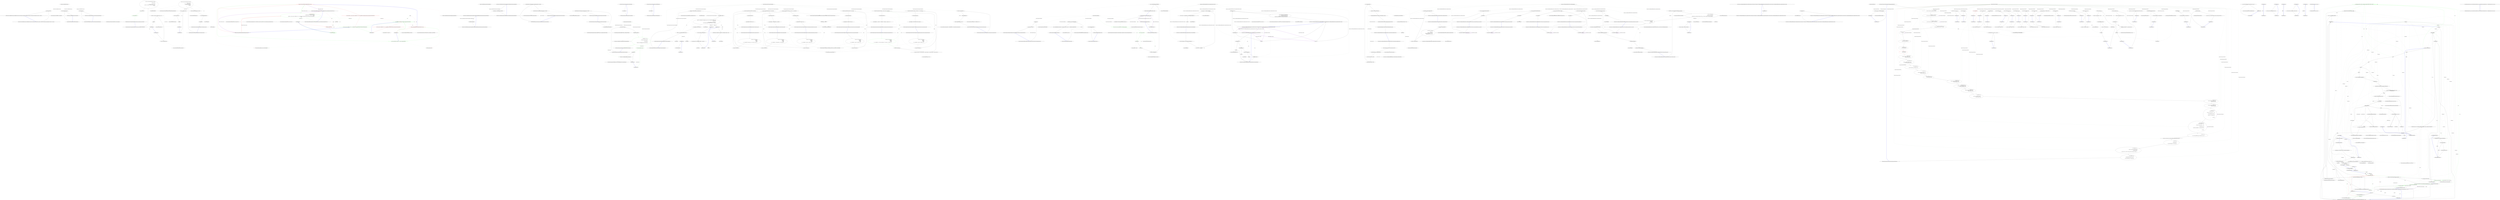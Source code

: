 digraph  {
n10 [label="Nancy.Conventions.MetadataModuleConventions", span=""];
n0 [cluster="Nancy.Conventions.MetadataModuleConventions.MetadataModuleConventions(System.Collections.Generic.IEnumerable<System.Func<System.Type, System.Collections.Generic.IEnumerable<System.Type>, System.Type>>)", label="Entry Nancy.Conventions.MetadataModuleConventions.MetadataModuleConventions(System.Collections.Generic.IEnumerable<System.Func<System.Type, System.Collections.Generic.IEnumerable<System.Type>, System.Type>>)", span="16-16"];
n1 [cluster="Nancy.Conventions.MetadataModuleConventions.MetadataModuleConventions(System.Collections.Generic.IEnumerable<System.Func<System.Type, System.Collections.Generic.IEnumerable<System.Type>, System.Type>>)", label="this.conventions = conventions", span="18-18"];
n2 [cluster="Nancy.Conventions.MetadataModuleConventions.MetadataModuleConventions(System.Collections.Generic.IEnumerable<System.Func<System.Type, System.Collections.Generic.IEnumerable<System.Type>, System.Type>>)", label="Exit Nancy.Conventions.MetadataModuleConventions.MetadataModuleConventions(System.Collections.Generic.IEnumerable<System.Func<System.Type, System.Collections.Generic.IEnumerable<System.Type>, System.Type>>)", span="16-16"];
n3 [cluster="Nancy.Conventions.MetadataModuleConventions.GetEnumerator()", label="Entry Nancy.Conventions.MetadataModuleConventions.GetEnumerator()", span="21-21"];
n4 [cluster="Nancy.Conventions.MetadataModuleConventions.GetEnumerator()", label="return this.conventions.GetEnumerator();", span="23-23"];
n5 [cluster="Nancy.Conventions.MetadataModuleConventions.GetEnumerator()", label="Exit Nancy.Conventions.MetadataModuleConventions.GetEnumerator()", span="21-21"];
n6 [cluster="System.Collections.Generic.IEnumerable<T>.GetEnumerator()", label="Entry System.Collections.Generic.IEnumerable<T>.GetEnumerator()", span="0-0"];
n7 [cluster="Nancy.Conventions.MetadataModuleConventions.System.Collections.IEnumerable.GetEnumerator()", label="Entry Nancy.Conventions.MetadataModuleConventions.System.Collections.IEnumerable.GetEnumerator()", span="26-26"];
n8 [cluster="Nancy.Conventions.MetadataModuleConventions.System.Collections.IEnumerable.GetEnumerator()", label="return this.GetEnumerator();", span="28-28"];
n9 [cluster="Nancy.Conventions.MetadataModuleConventions.System.Collections.IEnumerable.GetEnumerator()", label="Exit Nancy.Conventions.MetadataModuleConventions.System.Collections.IEnumerable.GetEnumerator()", span="26-26"];
m0_16 [cluster="System.IO.StreamWriter.StreamWriter(System.IO.Stream)", file="BrowserResponseBodyWrapperFixture.cs", label="Entry System.IO.StreamWriter.StreamWriter(System.IO.Stream)", span="0-0"];
m0_9 [cluster="Unk.SequenceEqual", file="BrowserResponseBodyWrapperFixture.cs", label="Entry Unk.SequenceEqual", span=""];
m0_10 [cluster="bool.ShouldBeTrue()", file="BrowserResponseBodyWrapperFixture.cs", label="Entry bool.ShouldBeTrue()", span="70-70"];
m0_17 [cluster="System.IO.StreamWriter.Write(string)", file="BrowserResponseBodyWrapperFixture.cs", label="Entry System.IO.StreamWriter.Write(string)", span="0-0"];
m0_0 [cluster="Nancy.Testing.Tests.BrowserResponseBodyWrapperFixture.Should_contain_response_body()", file="BrowserResponseBodyWrapperFixture.cs", label="Entry Nancy.Testing.Tests.BrowserResponseBodyWrapperFixture.Should_contain_response_body()", span="12-12"];
m0_1 [cluster="Nancy.Testing.Tests.BrowserResponseBodyWrapperFixture.Should_contain_response_body()", file="BrowserResponseBodyWrapperFixture.cs", label="var body = new BrowserResponseBodyWrapper(new Response\r\n            {\r\n                Contents = stream => {\r\n                    var writer = new StreamWriter(stream);\r\n                    writer.Write(''This is the content'');\r\n                    writer.Flush();\r\n                }\r\n            })", span="15-22"];
m0_2 [cluster="Nancy.Testing.Tests.BrowserResponseBodyWrapperFixture.Should_contain_response_body()", file="BrowserResponseBodyWrapperFixture.cs", label="var content = Encoding.ASCII.GetBytes(''This is the content'')", span="24-24"];
m0_3 [cluster="Nancy.Testing.Tests.BrowserResponseBodyWrapperFixture.Should_contain_response_body()", file="BrowserResponseBodyWrapperFixture.cs", label="var result = body.SequenceEqual(content)", span="27-27"];
m0_4 [cluster="Nancy.Testing.Tests.BrowserResponseBodyWrapperFixture.Should_contain_response_body()", file="BrowserResponseBodyWrapperFixture.cs", label="result.ShouldBeTrue()", span="30-30"];
m0_5 [cluster="Nancy.Testing.Tests.BrowserResponseBodyWrapperFixture.Should_contain_response_body()", file="BrowserResponseBodyWrapperFixture.cs", label="Exit Nancy.Testing.Tests.BrowserResponseBodyWrapperFixture.Should_contain_response_body()", span="12-12"];
m0_6 [cluster="Nancy.Testing.BrowserResponseBodyWrapper.BrowserResponseBodyWrapper(Nancy.Response)", file="BrowserResponseBodyWrapperFixture.cs", label="Entry Nancy.Testing.BrowserResponseBodyWrapper.BrowserResponseBodyWrapper(Nancy.Response)", span="14-14"];
m0_8 [cluster="System.Text.Encoding.GetBytes(string)", file="BrowserResponseBodyWrapperFixture.cs", label="Entry System.Text.Encoding.GetBytes(string)", span="0-0"];
m0_18 [cluster="System.IO.StreamWriter.Flush()", file="BrowserResponseBodyWrapperFixture.cs", label="Entry System.IO.StreamWriter.Flush()", span="0-0"];
m0_19 [cluster="Nancy.Testing.Tests.BrowserResponseBodyWrapperFixture.Should_return_querywrapper_for_css_selector_match()", file="BrowserResponseBodyWrapperFixture.cs", label="Entry Nancy.Testing.Tests.BrowserResponseBodyWrapperFixture.Should_return_querywrapper_for_css_selector_match()", span="34-34"];
m0_20 [cluster="Nancy.Testing.Tests.BrowserResponseBodyWrapperFixture.Should_return_querywrapper_for_css_selector_match()", file="BrowserResponseBodyWrapperFixture.cs", label="var body = new BrowserResponseBodyWrapper(new Response\r\n            {\r\n                Contents = stream =>\r\n                {\r\n                    var writer = new StreamWriter(stream);\r\n                    writer.Write(''<div>Outer and <div id='#bar'>inner</div></div>'');\r\n                    writer.Flush();\r\n                }\r\n            })", span="37-45"];
m0_21 [cluster="Nancy.Testing.Tests.BrowserResponseBodyWrapperFixture.Should_return_querywrapper_for_css_selector_match()", file="BrowserResponseBodyWrapperFixture.cs", label="var result = body[''#bar'']", span="48-48"];
m0_22 [cluster="Nancy.Testing.Tests.BrowserResponseBodyWrapperFixture.Should_return_querywrapper_for_css_selector_match()", color=green, community=0, file="BrowserResponseBodyWrapperFixture.cs", label="1: result.ShouldContain(''inner'')", span="54-54"];
m0_23 [cluster="Nancy.Testing.Tests.BrowserResponseBodyWrapperFixture.Should_return_querywrapper_for_css_selector_match()", file="BrowserResponseBodyWrapperFixture.cs", label="Exit Nancy.Testing.Tests.BrowserResponseBodyWrapperFixture.Should_return_querywrapper_for_css_selector_match()", span="34-34"];
m0_24 [cluster="Nancy.Testing.QueryWrapper.ShouldContain(string, System.StringComparison)", file="BrowserResponseBodyWrapperFixture.cs", label="Entry Nancy.Testing.QueryWrapper.ShouldContain(string, System.StringComparison)", span="75-75"];
m0_7 [cluster="Nancy.Response.Response()", file="BrowserResponseBodyWrapperFixture.cs", label="Entry Nancy.Response.Response()", span="15-15"];
m0_25 [cluster="lambda expression", file="BrowserResponseBodyWrapperFixture.cs", label="Entry lambda expression", span="39-44"];
m0_12 [cluster="lambda expression", file="BrowserResponseBodyWrapperFixture.cs", label="var writer = new StreamWriter(stream)", span="18-18"];
m0_11 [cluster="lambda expression", file="BrowserResponseBodyWrapperFixture.cs", label="Entry lambda expression", span="17-21"];
m0_13 [cluster="lambda expression", file="BrowserResponseBodyWrapperFixture.cs", label="writer.Write(''This is the content'')", span="19-19"];
m0_14 [cluster="lambda expression", file="BrowserResponseBodyWrapperFixture.cs", label="writer.Flush()", span="20-20"];
m0_15 [cluster="lambda expression", file="BrowserResponseBodyWrapperFixture.cs", label="Exit lambda expression", span="17-21"];
m0_26 [cluster="lambda expression", file="BrowserResponseBodyWrapperFixture.cs", label="var writer = new StreamWriter(stream)", span="41-41"];
m0_27 [cluster="lambda expression", file="BrowserResponseBodyWrapperFixture.cs", label="writer.Write(''<div>Outer and <div id='#bar'>inner</div></div>'')", span="42-42"];
m0_28 [cluster="lambda expression", file="BrowserResponseBodyWrapperFixture.cs", label="writer.Flush()", span="43-43"];
m0_29 [cluster="lambda expression", file="BrowserResponseBodyWrapperFixture.cs", label="Exit lambda expression", span="39-44"];
m1_14 [cluster="System.IO.Directory.GetFiles(string, string, System.IO.SearchOption)", file="DefaultFileSystemReader.cs", label="Entry System.IO.Directory.GetFiles(string, string, System.IO.SearchOption)", span="0-0"];
m1_4 [cluster="System.Collections.Generic.IEnumerable<TSource>.Distinct<TSource>()", file="DefaultFileSystemReader.cs", label="Entry System.Collections.Generic.IEnumerable<TSource>.Distinct<TSource>()", span="0-0"];
m1_3 [cluster="System.Collections.Generic.IEnumerable<TSource>.SelectMany<TSource, TResult>(System.Func<TSource, System.Collections.Generic.IEnumerable<TResult>>)", file="DefaultFileSystemReader.cs", label="Entry System.Collections.Generic.IEnumerable<TSource>.SelectMany<TSource, TResult>(System.Func<TSource, System.Collections.Generic.IEnumerable<TResult>>)", span="0-0"];
m1_19 [cluster="System.Tuple<T1, T2>.Tuple(T1, T2)", file="DefaultFileSystemReader.cs", label="Entry System.Tuple<T1, T2>.Tuple(T1, T2)", span="0-0"];
m1_23 [cluster="System.IO.StreamReader.StreamReader(System.IO.Stream)", file="DefaultFileSystemReader.cs", label="Entry System.IO.StreamReader.StreamReader(System.IO.Stream)", span="0-0"];
m1_6 [cluster="lambda expression", file="DefaultFileSystemReader.cs", label="Entry lambda expression", span="21-21"];
m1_13 [cluster="string.Concat(string, string)", file="DefaultFileSystemReader.cs", label="Entry string.Concat(string, string)", span="0-0"];
m1_5 [cluster="System.Collections.Generic.IEnumerable<TSource>.ToList<TSource>()", file="DefaultFileSystemReader.cs", label="Entry System.Collections.Generic.IEnumerable<TSource>.ToList<TSource>()", span="0-0"];
m1_0 [cluster="Nancy.ViewEngines.DefaultFileSystemReader.GetViewsWithSupportedExtensions(string, System.Collections.Generic.IEnumerable<string>)", file="DefaultFileSystemReader.cs", label="Entry Nancy.ViewEngines.DefaultFileSystemReader.GetViewsWithSupportedExtensions(string, System.Collections.Generic.IEnumerable<string>)", span="18-18"];
m1_1 [cluster="Nancy.ViewEngines.DefaultFileSystemReader.GetViewsWithSupportedExtensions(string, System.Collections.Generic.IEnumerable<string>)", color=green, community=0, file="DefaultFileSystemReader.cs", label="0: return supportedViewExtensions\r\n                .SelectMany(extension => GetFilenames(path, extension))\r\n                .Distinct()\r\n                .Select(file => new Tuple<string, Func<StreamReader>>(file, () => new StreamReader(new FileStream(file, FileMode.Open, FileAccess.Read, FileShare.ReadWrite))))\r\n                .ToList();", span="20-24"];
m1_2 [cluster="Nancy.ViewEngines.DefaultFileSystemReader.GetViewsWithSupportedExtensions(string, System.Collections.Generic.IEnumerable<string>)", file="DefaultFileSystemReader.cs", label="Exit Nancy.ViewEngines.DefaultFileSystemReader.GetViewsWithSupportedExtensions(string, System.Collections.Generic.IEnumerable<string>)", span="18-18"];
m1_24 [cluster="System.IO.FileStream.FileStream(string, System.IO.FileMode, System.IO.FileAccess, System.IO.FileShare)", file="DefaultFileSystemReader.cs", label="Entry System.IO.FileStream.FileStream(string, System.IO.FileMode, System.IO.FileAccess, System.IO.FileShare)", span="0-0"];
m1_9 [cluster="Nancy.ViewEngines.DefaultFileSystemReader.GetFileInformation(string, string)", file="DefaultFileSystemReader.cs", label="Entry Nancy.ViewEngines.DefaultFileSystemReader.GetFileInformation(string, string)", span="25-25"];
m1_10 [cluster="Nancy.ViewEngines.DefaultFileSystemReader.GetFilenames(string, string)", color=red, community=1, file="DefaultFileSystemReader.cs", label="0: Entry Nancy.ViewEngines.DefaultFileSystemReader.GetFilenames(string, string)", span="27-27"];
m1_11 [cluster="Nancy.ViewEngines.DefaultFileSystemReader.GetFileInformation(string, string)", color=red, community=0, file="DefaultFileSystemReader.cs", label="0: return files.Select(file => new Tuple<string, Func<StreamReader>>(file, () => new StreamReader(new FileStream(file, FileMode.Open, FileAccess.Read, FileShare.ReadWrite))));", span="31-31"];
m1_12 [cluster="lambda expression", color=green, community=0, file="DefaultFileSystemReader.cs", label="0: new Tuple<string, Func<StreamReader>>(file, () => new StreamReader(new FileStream(file, FileMode.Open, FileAccess.Read, FileShare.ReadWrite)))", span="23-23"];
m1_20 [cluster="Nancy.ViewEngines.DefaultFileSystemReader.GetFilenames(string, string)", color=green, community=0, file="DefaultFileSystemReader.cs", label="0: return Directory.GetFiles(path, string.Concat(''*.'', extension), SearchOption.AllDirectories);", span="29-29"];
m1_7 [cluster="lambda expression", color=red, community=0, file="DefaultFileSystemReader.cs", label="0: GetFileInformation(path, extension)", span="21-21"];
m1_8 [cluster="lambda expression", color=green, community=0, file="DefaultFileSystemReader.cs", label="0: GetFilenames(path, extension)", span="21-21"];
m1_16 [cluster="lambda expression", color=green, community=0, file="DefaultFileSystemReader.cs", label="0: new StreamReader(new FileStream(file, FileMode.Open, FileAccess.Read, FileShare.ReadWrite))", span="23-23"];
m1_17 [cluster="lambda expression", color=red, community=0, file="DefaultFileSystemReader.cs", label="0: new Tuple<string, Func<StreamReader>>(file, () => new StreamReader(new FileStream(file, FileMode.Open, FileAccess.Read, FileShare.ReadWrite)))", span="31-31"];
m1_21 [cluster="Nancy.ViewEngines.DefaultFileSystemReader.GetFilenames(string, string)", color=red, community=0, file="DefaultFileSystemReader.cs", label="0: Exit Nancy.ViewEngines.DefaultFileSystemReader.GetFilenames(string, string)", span="27-27"];
m1_18 [cluster="lambda expression", file="DefaultFileSystemReader.cs", label="Exit lambda expression", span="31-31"];
m1_22 [cluster="lambda expression", file="DefaultFileSystemReader.cs", label="Exit lambda expression", span="31-31"];
m1_15 [cluster="Unk.Select", file="DefaultFileSystemReader.cs", label="Entry Unk.Select", span=""];
m1_25 [file="DefaultFileSystemReader.cs", label=string, span=""];
m1_26 [file="DefaultFileSystemReader.cs", label=string, span=""];
m2_0 [cluster="Nancy.Tests.Unit.DefaultNancyBootstrapperBootstrapperBaseFixture.DefaultNancyBootstrapperBootstrapperBaseFixture()", file="DefaultNancyBootstrapperBootstrapperBaseFixture.cs", label="Entry Nancy.Tests.Unit.DefaultNancyBootstrapperBootstrapperBaseFixture.DefaultNancyBootstrapperBootstrapperBaseFixture()", span="15-15"];
m2_1 [cluster="Nancy.Tests.Unit.DefaultNancyBootstrapperBootstrapperBaseFixture.DefaultNancyBootstrapperBootstrapperBaseFixture()", file="DefaultNancyBootstrapperBootstrapperBaseFixture.cs", label="this.bootstrapper = new FakeBootstrapper(this.Configuration)", span="17-17"];
m2_2 [cluster="Nancy.Tests.Unit.DefaultNancyBootstrapperBootstrapperBaseFixture.DefaultNancyBootstrapperBootstrapperBaseFixture()", file="DefaultNancyBootstrapperBootstrapperBaseFixture.cs", label="Exit Nancy.Tests.Unit.DefaultNancyBootstrapperBootstrapperBaseFixture.DefaultNancyBootstrapperBootstrapperBaseFixture()", span="15-15"];
m2_3 [cluster="Nancy.Tests.Unit.DefaultNancyBootstrapperBootstrapperBaseFixture.FakeBootstrapper.FakeBootstrapper(Nancy.Bootstrapper.NancyInternalConfiguration)", file="DefaultNancyBootstrapperBootstrapperBaseFixture.cs", label="Entry Nancy.Tests.Unit.DefaultNancyBootstrapperBootstrapperBaseFixture.FakeBootstrapper.FakeBootstrapper(Nancy.Bootstrapper.NancyInternalConfiguration)", span="29-29"];
m2_4 [cluster="Nancy.Tests.Unit.DefaultNancyBootstrapperBootstrapperBaseFixture.FakeBootstrapper.FakeBootstrapper(Nancy.Bootstrapper.NancyInternalConfiguration)", file="DefaultNancyBootstrapperBootstrapperBaseFixture.cs", label="this.configuration = configuration", span="31-31"];
m2_5 [cluster="Nancy.Tests.Unit.DefaultNancyBootstrapperBootstrapperBaseFixture.FakeBootstrapper.FakeBootstrapper(Nancy.Bootstrapper.NancyInternalConfiguration)", file="DefaultNancyBootstrapperBootstrapperBaseFixture.cs", label="Exit Nancy.Tests.Unit.DefaultNancyBootstrapperBootstrapperBaseFixture.FakeBootstrapper.FakeBootstrapper(Nancy.Bootstrapper.NancyInternalConfiguration)", span="29-29"];
m2_6 [file="DefaultNancyBootstrapperBootstrapperBaseFixture.cs", label="Nancy.Tests.Unit.DefaultNancyBootstrapperBootstrapperBaseFixture", span=""];
m2_7 [file="DefaultNancyBootstrapperBootstrapperBaseFixture.cs", label="Nancy.Tests.Unit.DefaultNancyBootstrapperBootstrapperBaseFixture.FakeBootstrapper", span=""];
m3_4 [cluster="TinyIoC.TinyIoCContainer.Register<RegisterType, RegisterImplementation>()", file="DemoBootstrapper.cs", label="Entry TinyIoC.TinyIoCContainer.Register<RegisterType, RegisterImplementation>()", span="1018-1018"];
m3_0 [cluster="Nancy.Demo.Hosting.Aspnet.DemoBootstrapper.ConfigureApplicationContainer(TinyIoC.TinyIoCContainer)", file="DemoBootstrapper.cs", label="Entry Nancy.Demo.Hosting.Aspnet.DemoBootstrapper.ConfigureApplicationContainer(TinyIoC.TinyIoCContainer)", span="10-10"];
m3_1 [cluster="Nancy.Demo.Hosting.Aspnet.DemoBootstrapper.ConfigureApplicationContainer(TinyIoC.TinyIoCContainer)", file="DemoBootstrapper.cs", label="existingContainer.Register<IApplicationDependency, ApplicationDependencyClass>().AsSingleton()", span="14-14"];
m3_2 [cluster="Nancy.Demo.Hosting.Aspnet.DemoBootstrapper.ConfigureApplicationContainer(TinyIoC.TinyIoCContainer)", file="DemoBootstrapper.cs", label="existingContainer.Register<IRazorConfiguration, MyRazorConfiguration>().AsSingleton()", span="15-15"];
m3_3 [cluster="Nancy.Demo.Hosting.Aspnet.DemoBootstrapper.ConfigureApplicationContainer(TinyIoC.TinyIoCContainer)", file="DemoBootstrapper.cs", label="Exit Nancy.Demo.Hosting.Aspnet.DemoBootstrapper.ConfigureApplicationContainer(TinyIoC.TinyIoCContainer)", span="10-10"];
m3_5 [cluster="TinyIoC.TinyIoCContainer.RegisterOptions.AsSingleton()", file="DemoBootstrapper.cs", label="Entry TinyIoC.TinyIoCContainer.RegisterOptions.AsSingleton()", span="592-592"];
m3_16 [cluster="Nancy.Bootstrapper.NancyBootstrapperBase<TContainer>.InitialiseInternal(TContainer)", file="DemoBootstrapper.cs", label="Entry Nancy.Bootstrapper.NancyBootstrapperBase<TContainer>.InitialiseInternal(TContainer)", span="387-387"];
m3_11 [cluster="Nancy.Demo.Hosting.Aspnet.DemoBootstrapper.InitialiseInternal(TinyIoC.TinyIoCContainer)", file="DemoBootstrapper.cs", label="Entry Nancy.Demo.Hosting.Aspnet.DemoBootstrapper.InitialiseInternal(TinyIoC.TinyIoCContainer)", span="25-25"];
m3_12 [cluster="Nancy.Demo.Hosting.Aspnet.DemoBootstrapper.InitialiseInternal(TinyIoC.TinyIoCContainer)", file="DemoBootstrapper.cs", label="base.InitialiseInternal(container)", span="27-27"];
m3_13 [cluster="Nancy.Demo.Hosting.Aspnet.DemoBootstrapper.InitialiseInternal(TinyIoC.TinyIoCContainer)", file="DemoBootstrapper.cs", label="CookieBasedSessions.Enable(this)", span="29-29"];
m3_14 [cluster="Nancy.Demo.Hosting.Aspnet.DemoBootstrapper.InitialiseInternal(TinyIoC.TinyIoCContainer)", color=green, community=0, file="DemoBootstrapper.cs", label="0: this.AfterRequest += (ctx) =>\r\n            {\r\n                var username = ctx.Request.Query.pirate;\r\n\r\n                if (username.HasValue)\r\n                {\r\n                    ctx.Response = new HereBeAResponseYouScurvyDog(ctx.Response);\r\n                }\r\n            }", span="31-39"];
m3_15 [cluster="Nancy.Demo.Hosting.Aspnet.DemoBootstrapper.InitialiseInternal(TinyIoC.TinyIoCContainer)", file="DemoBootstrapper.cs", label="Exit Nancy.Demo.Hosting.Aspnet.DemoBootstrapper.InitialiseInternal(TinyIoC.TinyIoCContainer)", span="25-25"];
m3_10 [cluster="Nancy.Bootstrapper.NancyBootstrapperWithRequestContainerBase<TContainer>.ConfigureRequestContainer(TContainer)", file="DemoBootstrapper.cs", label="Entry Nancy.Bootstrapper.NancyBootstrapperWithRequestContainerBase<TContainer>.ConfigureRequestContainer(TContainer)", span="91-91"];
m3_23 [cluster="Nancy.Demo.Hosting.Aspnet.HereBeAResponseYouScurvyDog.HereBeAResponseYouScurvyDog(Nancy.Response)", file="DemoBootstrapper.cs", label="Entry Nancy.Demo.Hosting.Aspnet.HereBeAResponseYouScurvyDog.HereBeAResponseYouScurvyDog(Nancy.Response)", span="12-12"];
m3_17 [cluster="Nancy.Session.CookieBasedSessions.Enable(Nancy.Bootstrapper.IApplicationPipelines)", file="DemoBootstrapper.cs", label="Entry Nancy.Session.CookieBasedSessions.Enable(Nancy.Bootstrapper.IApplicationPipelines)", span="79-79"];
m3_24 [cluster="Nancy.Demo.Hosting.Aspnet.MyRazorConfiguration.GetAssemblyNames()", file="DemoBootstrapper.cs", label="Entry Nancy.Demo.Hosting.Aspnet.MyRazorConfiguration.GetAssemblyNames()", span="53-53"];
m3_25 [cluster="Nancy.Demo.Hosting.Aspnet.MyRazorConfiguration.GetAssemblyNames()", file="DemoBootstrapper.cs", label="return new string[] { };", span="55-55"];
m3_26 [cluster="Nancy.Demo.Hosting.Aspnet.MyRazorConfiguration.GetAssemblyNames()", file="DemoBootstrapper.cs", label="Exit Nancy.Demo.Hosting.Aspnet.MyRazorConfiguration.GetAssemblyNames()", span="53-53"];
m3_6 [cluster="Nancy.Demo.Hosting.Aspnet.DemoBootstrapper.ConfigureRequestContainer(TinyIoC.TinyIoCContainer)", file="DemoBootstrapper.cs", label="Entry Nancy.Demo.Hosting.Aspnet.DemoBootstrapper.ConfigureRequestContainer(TinyIoC.TinyIoCContainer)", span="18-18"];
m3_7 [cluster="Nancy.Demo.Hosting.Aspnet.DemoBootstrapper.ConfigureRequestContainer(TinyIoC.TinyIoCContainer)", file="DemoBootstrapper.cs", label="base.ConfigureRequestContainer(existingContainer)", span="20-20"];
m3_8 [cluster="Nancy.Demo.Hosting.Aspnet.DemoBootstrapper.ConfigureRequestContainer(TinyIoC.TinyIoCContainer)", file="DemoBootstrapper.cs", label="existingContainer.Register<IRequestDependency, RequestDependencyClass>().AsSingleton()", span="22-22"];
m3_9 [cluster="Nancy.Demo.Hosting.Aspnet.DemoBootstrapper.ConfigureRequestContainer(TinyIoC.TinyIoCContainer)", file="DemoBootstrapper.cs", label="Exit Nancy.Demo.Hosting.Aspnet.DemoBootstrapper.ConfigureRequestContainer(TinyIoC.TinyIoCContainer)", span="18-18"];
m3_18 [cluster="lambda expression", file="DemoBootstrapper.cs", label="Entry lambda expression", span="31-39"];
m3_19 [cluster="lambda expression", color=green, community=0, file="DemoBootstrapper.cs", label="0: var username = ctx.Request.Query.pirate", span="33-33"];
m3_21 [cluster="lambda expression", file="DemoBootstrapper.cs", label="ctx.Response = new HereBeAResponseYouScurvyDog(ctx.Response)", span="37-37"];
m3_20 [cluster="lambda expression", file="DemoBootstrapper.cs", label="username.HasValue", span="35-35"];
m3_22 [cluster="lambda expression", file="DemoBootstrapper.cs", label="Exit lambda expression", span="31-39"];
m3_27 [cluster="Nancy.Demo.Hosting.Aspnet.MyRazorConfiguration.GetDefaultNamespaces()", file="DemoBootstrapper.cs", label="Entry Nancy.Demo.Hosting.Aspnet.MyRazorConfiguration.GetDefaultNamespaces()", span="58-58"];
m3_28 [cluster="Nancy.Demo.Hosting.Aspnet.MyRazorConfiguration.GetDefaultNamespaces()", file="DemoBootstrapper.cs", label="return new string[] { };", span="60-60"];
m3_29 [cluster="Nancy.Demo.Hosting.Aspnet.MyRazorConfiguration.GetDefaultNamespaces()", file="DemoBootstrapper.cs", label="Exit Nancy.Demo.Hosting.Aspnet.MyRazorConfiguration.GetDefaultNamespaces()", span="58-58"];
m3_30 [file="DemoBootstrapper.cs", label="Nancy.Demo.Hosting.Aspnet.DemoBootstrapper", span=""];
m4_7 [cluster="DotLiquidViewEngine.cstr", file="DotLiquidViewEngineFixture.cs", label="Entry DotLiquidViewEngine.cstr", span=""];
m4_36 [cluster="System.IO.MemoryStream.ShouldEqual(string)", file="DotLiquidViewEngineFixture.cs", label="Entry System.IO.MemoryStream.ShouldEqual(string)", span="162-162"];
m4_96 [cluster="System.Collections.Generic.List<T>.List()", file="DotLiquidViewEngineFixture.cs", label="Entry System.Collections.Generic.List<T>.List()", span="0-0"];
m4_58 [cluster="Nancy.ViewEngines.DotLiquid.Tests.DotLiquidViewEngineFixture.When_passing_a_null_model_should_return_a_null_model_message_if_called()", file="DotLiquidViewEngineFixture.cs", label="Entry Nancy.ViewEngines.DotLiquid.Tests.DotLiquidViewEngineFixture.When_passing_a_null_model_should_return_a_null_model_message_if_called()", span="85-85"];
m4_59 [cluster="Nancy.ViewEngines.DotLiquid.Tests.DotLiquidViewEngineFixture.When_passing_a_null_model_should_return_a_null_model_message_if_called()", file="DotLiquidViewEngineFixture.cs", label="var location = new ViewLocationResult(\r\n                string.Empty,\r\n                string.Empty,\r\n                ''liquid'',\r\n                () => new StringReader(@''<h1>Hello Mr. {{ model.name }}</h1>'')\r\n            )", span="88-93"];
m4_60 [cluster="Nancy.ViewEngines.DotLiquid.Tests.DotLiquidViewEngineFixture.When_passing_a_null_model_should_return_a_null_model_message_if_called()", file="DotLiquidViewEngineFixture.cs", label="var stream = new MemoryStream()", span="95-95"];
m4_61 [cluster="Nancy.ViewEngines.DotLiquid.Tests.DotLiquidViewEngineFixture.When_passing_a_null_model_should_return_a_null_model_message_if_called()", file="DotLiquidViewEngineFixture.cs", label="var response = this.engine.RenderView(location, null, this.renderContext)", span="98-98"];
m4_62 [cluster="Nancy.ViewEngines.DotLiquid.Tests.DotLiquidViewEngineFixture.When_passing_a_null_model_should_return_a_null_model_message_if_called()", file="DotLiquidViewEngineFixture.cs", label="response.Contents.Invoke(stream)", span="99-99"];
m4_63 [cluster="Nancy.ViewEngines.DotLiquid.Tests.DotLiquidViewEngineFixture.When_passing_a_null_model_should_return_a_null_model_message_if_called()", file="DotLiquidViewEngineFixture.cs", label="stream.ShouldEqual(''<h1>Hello Mr. [Model is null]</h1>'')", span="102-102"];
m4_64 [cluster="Nancy.ViewEngines.DotLiquid.Tests.DotLiquidViewEngineFixture.When_passing_a_null_model_should_return_a_null_model_message_if_called()", file="DotLiquidViewEngineFixture.cs", label="Exit Nancy.ViewEngines.DotLiquid.Tests.DotLiquidViewEngineFixture.When_passing_a_null_model_should_return_a_null_model_message_if_called()", span="85-85"];
m4_32 [cluster="Nancy.ViewEngines.ViewLocationResult.ViewLocationResult(string, string, string, System.Func<System.IO.TextReader>)", file="DotLiquidViewEngineFixture.cs", label="Entry Nancy.ViewEngines.ViewLocationResult.ViewLocationResult(string, string, string, System.Func<System.IO.TextReader>)", span="17-17"];
m4_9 [cluster="Unk.>", file="DotLiquidViewEngineFixture.cs", label="Entry Unk.>", span=""];
m4_46 [cluster="System.Collections.Generic.IEnumerable<T>.ShouldHaveCount<T>(int)", file="DotLiquidViewEngineFixture.cs", label="Entry System.Collections.Generic.IEnumerable<T>.ShouldHaveCount<T>(int)", span="65-65"];
m4_25 [cluster="Nancy.ViewEngines.DotLiquid.Tests.DotLiquidViewEngineFixture.Include_should_look_for_a_partial()", file="DotLiquidViewEngineFixture.cs", label="Entry Nancy.ViewEngines.DotLiquid.Tests.DotLiquidViewEngineFixture.Include_should_look_for_a_partial()", span="32-32"];
m4_26 [cluster="Nancy.ViewEngines.DotLiquid.Tests.DotLiquidViewEngineFixture.Include_should_look_for_a_partial()", file="DotLiquidViewEngineFixture.cs", label="var location = new ViewLocationResult(\r\n                string.Empty,\r\n                string.Empty,\r\n                ''liquid'',\r\n                () => new StringReader(@''<h1>Including a partial</h1>{% include 'partial' %}'')\r\n            )", span="35-40"];
m4_27 [cluster="Nancy.ViewEngines.DotLiquid.Tests.DotLiquidViewEngineFixture.Include_should_look_for_a_partial()", file="DotLiquidViewEngineFixture.cs", label="var stream = new MemoryStream()", span="42-42"];
m4_28 [cluster="Nancy.ViewEngines.DotLiquid.Tests.DotLiquidViewEngineFixture.Include_should_look_for_a_partial()", file="DotLiquidViewEngineFixture.cs", label="var response = this.engine.RenderView(location, null, this.renderContext)", span="45-45"];
m4_29 [cluster="Nancy.ViewEngines.DotLiquid.Tests.DotLiquidViewEngineFixture.Include_should_look_for_a_partial()", file="DotLiquidViewEngineFixture.cs", label="response.Contents.Invoke(stream)", span="46-46"];
m4_30 [cluster="Nancy.ViewEngines.DotLiquid.Tests.DotLiquidViewEngineFixture.Include_should_look_for_a_partial()", file="DotLiquidViewEngineFixture.cs", label="stream.ShouldEqual(''<h1>Including a partial</h1>Some template.'')", span="49-49"];
m4_31 [cluster="Nancy.ViewEngines.DotLiquid.Tests.DotLiquidViewEngineFixture.Include_should_look_for_a_partial()", file="DotLiquidViewEngineFixture.cs", label="Exit Nancy.ViewEngines.DotLiquid.Tests.DotLiquidViewEngineFixture.Include_should_look_for_a_partial()", span="32-32"];
m4_34 [cluster="Nancy.ViewEngines.DotLiquid.DotLiquidViewEngine.RenderView(Nancy.ViewEngines.ViewLocationResult, dynamic, Nancy.ViewEngines.IRenderContext)", file="DotLiquidViewEngineFixture.cs", label="Entry Nancy.ViewEngines.DotLiquid.DotLiquidViewEngine.RenderView(Nancy.ViewEngines.ViewLocationResult, dynamic, Nancy.ViewEngines.IRenderContext)", span="53-53"];
m4_35 [cluster="System.Action<T>.Invoke(T)", file="DotLiquidViewEngineFixture.cs", label="Entry System.Action<T>.Invoke(T)", span="0-0"];
m4_0 [cluster="Nancy.ViewEngines.DotLiquid.Tests.DotLiquidViewEngineFixture.DotLiquidViewEngineFixture()", file="DotLiquidViewEngineFixture.cs", label="Entry Nancy.ViewEngines.DotLiquid.Tests.DotLiquidViewEngineFixture.DotLiquidViewEngineFixture()", span="15-15"];
m4_1 [cluster="Nancy.ViewEngines.DotLiquid.Tests.DotLiquidViewEngineFixture.DotLiquidViewEngineFixture()", file="DotLiquidViewEngineFixture.cs", label="this.engine = new DotLiquidViewEngine(new LiquidNancyFileSystem(''''))", span="17-17"];
m4_4 [cluster="Nancy.ViewEngines.DotLiquid.Tests.DotLiquidViewEngineFixture.DotLiquidViewEngineFixture()", file="DotLiquidViewEngineFixture.cs", label="this.renderContext = A.Fake<IRenderContext>()", span="27-27"];
m4_5 [cluster="Nancy.ViewEngines.DotLiquid.Tests.DotLiquidViewEngineFixture.DotLiquidViewEngineFixture()", file="DotLiquidViewEngineFixture.cs", label="A.CallTo(() => this.renderContext.ViewCache).Returns(cache)", span="28-28"];
m4_2 [cluster="Nancy.ViewEngines.DotLiquid.Tests.DotLiquidViewEngineFixture.DotLiquidViewEngineFixture()", file="DotLiquidViewEngineFixture.cs", label="var cache = A.Fake<IViewCache>()", span="19-19"];
m4_3 [cluster="Nancy.ViewEngines.DotLiquid.Tests.DotLiquidViewEngineFixture.DotLiquidViewEngineFixture()", file="DotLiquidViewEngineFixture.cs", label="A.CallTo(() => cache.GetOrAdd(A<ViewLocationResult>.Ignored, A<Func<ViewLocationResult, Template>>.Ignored))\r\n                .ReturnsLazily(x =>\r\n                {\r\n                    var result = x.GetArgument<ViewLocationResult>(0);\r\n                    return x.GetArgument<Func<ViewLocationResult, Template>>(1).Invoke(result);\r\n                })", span="20-25"];
m4_6 [cluster="Nancy.ViewEngines.DotLiquid.Tests.DotLiquidViewEngineFixture.DotLiquidViewEngineFixture()", file="DotLiquidViewEngineFixture.cs", label="Exit Nancy.ViewEngines.DotLiquid.Tests.DotLiquidViewEngineFixture.DotLiquidViewEngineFixture()", span="15-15"];
m4_78 [cluster="Nancy.ViewEngines.DotLiquid.Tests.DotLiquidViewEngineFixture.when_calling_a_missing_member_should_return_a_missing_member_message()", file="DotLiquidViewEngineFixture.cs", label="Entry Nancy.ViewEngines.DotLiquid.Tests.DotLiquidViewEngineFixture.when_calling_a_missing_member_should_return_a_missing_member_message()", span="127-127"];
m4_79 [cluster="Nancy.ViewEngines.DotLiquid.Tests.DotLiquidViewEngineFixture.when_calling_a_missing_member_should_return_a_missing_member_message()", file="DotLiquidViewEngineFixture.cs", label="var location = new ViewLocationResult(\r\n                string.Empty,\r\n                string.Empty,\r\n                ''liquid'',\r\n                () => new StringReader(@''<h1>Hello Mr. {{ model.name }}</h1>'')\r\n            )", span="130-135"];
m4_80 [cluster="Nancy.ViewEngines.DotLiquid.Tests.DotLiquidViewEngineFixture.when_calling_a_missing_member_should_return_a_missing_member_message()", file="DotLiquidViewEngineFixture.cs", label="var stream = new MemoryStream()", span="137-137"];
m4_81 [cluster="Nancy.ViewEngines.DotLiquid.Tests.DotLiquidViewEngineFixture.when_calling_a_missing_member_should_return_a_missing_member_message()", file="DotLiquidViewEngineFixture.cs", label="var response = this.engine.RenderView(location, new { lastname = ''test'' }, this.renderContext)", span="140-140"];
m4_82 [cluster="Nancy.ViewEngines.DotLiquid.Tests.DotLiquidViewEngineFixture.when_calling_a_missing_member_should_return_a_missing_member_message()", file="DotLiquidViewEngineFixture.cs", label="response.Contents.Invoke(stream)", span="141-141"];
m4_83 [cluster="Nancy.ViewEngines.DotLiquid.Tests.DotLiquidViewEngineFixture.when_calling_a_missing_member_should_return_a_missing_member_message()", file="DotLiquidViewEngineFixture.cs", label="stream.ShouldEqual(''<h1>Hello Mr. [Can't find :name in the model]</h1>'')", span="144-144"];
m4_84 [cluster="Nancy.ViewEngines.DotLiquid.Tests.DotLiquidViewEngineFixture.when_calling_a_missing_member_should_return_a_missing_member_message()", file="DotLiquidViewEngineFixture.cs", label="Exit Nancy.ViewEngines.DotLiquid.Tests.DotLiquidViewEngineFixture.when_calling_a_missing_member_should_return_a_missing_member_message()", span="127-127"];
m4_21 [cluster="Unk.Invoke", file="DotLiquidViewEngineFixture.cs", label="Entry Unk.Invoke", span=""];
m4_10 [cluster="Unk.CallTo", file="DotLiquidViewEngineFixture.cs", label="Entry Unk.CallTo", span=""];
m4_16 [cluster="Unk.GetOrAdd", file="DotLiquidViewEngineFixture.cs", label="Entry Unk.GetOrAdd", span=""];
m4_17 [cluster="lambda expression", file="DotLiquidViewEngineFixture.cs", label="Entry lambda expression", span="21-25"];
m4_23 [cluster="lambda expression", file="DotLiquidViewEngineFixture.cs", label="this.renderContext.ViewCache", span="28-28"];
m4_22 [cluster="lambda expression", file="DotLiquidViewEngineFixture.cs", label="Entry lambda expression", span="28-28"];
m4_24 [cluster="lambda expression", file="DotLiquidViewEngineFixture.cs", label="Exit lambda expression", span="28-28"];
m4_14 [cluster="lambda expression", file="DotLiquidViewEngineFixture.cs", label="cache.GetOrAdd(A<ViewLocationResult>.Ignored, A<Func<ViewLocationResult, Template>>.Ignored)", span="20-20"];
m4_13 [cluster="lambda expression", file="DotLiquidViewEngineFixture.cs", label="Entry lambda expression", span="20-20"];
m4_18 [cluster="lambda expression", file="DotLiquidViewEngineFixture.cs", label="var result = x.GetArgument<ViewLocationResult>(0)", span="23-23"];
m4_19 [cluster="lambda expression", file="DotLiquidViewEngineFixture.cs", label="return x.GetArgument<Func<ViewLocationResult, Template>>(1).Invoke(result);", span="24-24"];
m4_15 [cluster="lambda expression", file="DotLiquidViewEngineFixture.cs", label="Exit lambda expression", span="20-20"];
m4_20 [cluster="lambda expression", file="DotLiquidViewEngineFixture.cs", label="Exit lambda expression", span="21-25"];
m4_68 [cluster="Nancy.ViewEngines.DotLiquid.Tests.DotLiquidViewEngineFixture.RenderView_should_accept_a_model_and_read_from_it_into_the_stream()", file="DotLiquidViewEngineFixture.cs", label="Entry Nancy.ViewEngines.DotLiquid.Tests.DotLiquidViewEngineFixture.RenderView_should_accept_a_model_and_read_from_it_into_the_stream()", span="106-106"];
m4_69 [cluster="Nancy.ViewEngines.DotLiquid.Tests.DotLiquidViewEngineFixture.RenderView_should_accept_a_model_and_read_from_it_into_the_stream()", file="DotLiquidViewEngineFixture.cs", label="var location = new ViewLocationResult(\r\n                string.Empty,\r\n                string.Empty,\r\n                ''liquid'',\r\n                () => new StringReader(@''<h1>Hello Mr. {{ model.name }}</h1>'')\r\n            )", span="109-114"];
m4_70 [cluster="Nancy.ViewEngines.DotLiquid.Tests.DotLiquidViewEngineFixture.RenderView_should_accept_a_model_and_read_from_it_into_the_stream()", file="DotLiquidViewEngineFixture.cs", label="var stream = new MemoryStream()", span="116-116"];
m4_71 [cluster="Nancy.ViewEngines.DotLiquid.Tests.DotLiquidViewEngineFixture.RenderView_should_accept_a_model_and_read_from_it_into_the_stream()", file="DotLiquidViewEngineFixture.cs", label="var response = this.engine.RenderView(location, new { name = ''test'' }, this.renderContext)", span="119-119"];
m4_72 [cluster="Nancy.ViewEngines.DotLiquid.Tests.DotLiquidViewEngineFixture.RenderView_should_accept_a_model_and_read_from_it_into_the_stream()", file="DotLiquidViewEngineFixture.cs", label="response.Contents.Invoke(stream)", span="120-120"];
m4_73 [cluster="Nancy.ViewEngines.DotLiquid.Tests.DotLiquidViewEngineFixture.RenderView_should_accept_a_model_and_read_from_it_into_the_stream()", file="DotLiquidViewEngineFixture.cs", label="stream.ShouldEqual(''<h1>Hello Mr. test</h1>'')", span="123-123"];
m4_74 [cluster="Nancy.ViewEngines.DotLiquid.Tests.DotLiquidViewEngineFixture.RenderView_should_accept_a_model_and_read_from_it_into_the_stream()", file="DotLiquidViewEngineFixture.cs", label="Exit Nancy.ViewEngines.DotLiquid.Tests.DotLiquidViewEngineFixture.RenderView_should_accept_a_model_and_read_from_it_into_the_stream()", span="106-106"];
m4_33 [cluster="System.IO.MemoryStream.MemoryStream()", file="DotLiquidViewEngineFixture.cs", label="Entry System.IO.MemoryStream.MemoryStream()", span="0-0"];
m4_48 [cluster="Nancy.ViewEngines.DotLiquid.Tests.DotLiquidViewEngineFixture.RenderView_should_render_to_stream()", file="DotLiquidViewEngineFixture.cs", label="Entry Nancy.ViewEngines.DotLiquid.Tests.DotLiquidViewEngineFixture.RenderView_should_render_to_stream()", span="64-64"];
m4_49 [cluster="Nancy.ViewEngines.DotLiquid.Tests.DotLiquidViewEngineFixture.RenderView_should_render_to_stream()", file="DotLiquidViewEngineFixture.cs", label="var location = new ViewLocationResult(\r\n                string.Empty,\r\n                string.Empty,\r\n                ''liquid'',\r\n                () => new StringReader(@''{% assign name = 'test' %}<h1>Hello Mr. {{ name }}</h1>'')\r\n            )", span="67-72"];
m4_50 [cluster="Nancy.ViewEngines.DotLiquid.Tests.DotLiquidViewEngineFixture.RenderView_should_render_to_stream()", file="DotLiquidViewEngineFixture.cs", label="var stream = new MemoryStream()", span="74-74"];
m4_51 [cluster="Nancy.ViewEngines.DotLiquid.Tests.DotLiquidViewEngineFixture.RenderView_should_render_to_stream()", file="DotLiquidViewEngineFixture.cs", label="var response = this.engine.RenderView(location, null, this.renderContext)", span="77-77"];
m4_52 [cluster="Nancy.ViewEngines.DotLiquid.Tests.DotLiquidViewEngineFixture.RenderView_should_render_to_stream()", file="DotLiquidViewEngineFixture.cs", label="response.Contents.Invoke(stream)", span="78-78"];
m4_53 [cluster="Nancy.ViewEngines.DotLiquid.Tests.DotLiquidViewEngineFixture.RenderView_should_render_to_stream()", file="DotLiquidViewEngineFixture.cs", label="stream.ShouldEqual(''<h1>Hello Mr. test</h1>'')", span="81-81"];
m4_54 [cluster="Nancy.ViewEngines.DotLiquid.Tests.DotLiquidViewEngineFixture.RenderView_should_render_to_stream()", file="DotLiquidViewEngineFixture.cs", label="Exit Nancy.ViewEngines.DotLiquid.Tests.DotLiquidViewEngineFixture.RenderView_should_render_to_stream()", span="64-64"];
m4_41 [cluster="Nancy.ViewEngines.DotLiquid.Tests.DotLiquidViewEngineFixture.Should_support_files_with_the_liquid_extensions()", file="DotLiquidViewEngineFixture.cs", label="Entry Nancy.ViewEngines.DotLiquid.Tests.DotLiquidViewEngineFixture.Should_support_files_with_the_liquid_extensions()", span="53-53"];
m4_42 [cluster="Nancy.ViewEngines.DotLiquid.Tests.DotLiquidViewEngineFixture.Should_support_files_with_the_liquid_extensions()", file="DotLiquidViewEngineFixture.cs", label="var extensions = this.engine.Extensions", span="56-56"];
m4_43 [cluster="Nancy.ViewEngines.DotLiquid.Tests.DotLiquidViewEngineFixture.Should_support_files_with_the_liquid_extensions()", file="DotLiquidViewEngineFixture.cs", label="extensions.ShouldHaveCount(1)", span="59-59"];
m4_44 [cluster="Nancy.ViewEngines.DotLiquid.Tests.DotLiquidViewEngineFixture.Should_support_files_with_the_liquid_extensions()", file="DotLiquidViewEngineFixture.cs", label="extensions.ShouldEqualSequence(new[] { ''liquid'' })", span="60-60"];
m4_45 [cluster="Nancy.ViewEngines.DotLiquid.Tests.DotLiquidViewEngineFixture.Should_support_files_with_the_liquid_extensions()", file="DotLiquidViewEngineFixture.cs", label="Exit Nancy.ViewEngines.DotLiquid.Tests.DotLiquidViewEngineFixture.Should_support_files_with_the_liquid_extensions()", span="53-53"];
m4_47 [cluster="System.Collections.Generic.IEnumerable<T>.ShouldEqualSequence<T>(System.Collections.Generic.IEnumerable<T>)", file="DotLiquidViewEngineFixture.cs", label="Entry System.Collections.Generic.IEnumerable<T>.ShouldEqualSequence<T>(System.Collections.Generic.IEnumerable<T>)", span="95-95"];
m4_8 [cluster="Nancy.ViewEngines.DotLiquid.LiquidNancyFileSystem.LiquidNancyFileSystem(string)", file="DotLiquidViewEngineFixture.cs", label="Entry Nancy.ViewEngines.DotLiquid.LiquidNancyFileSystem.LiquidNancyFileSystem(string)", span="6-6"];
m4_12 [cluster="Unk.Returns", file="DotLiquidViewEngineFixture.cs", label="Entry Unk.Returns", span=""];
m4_88 [cluster="Nancy.ViewEngines.DotLiquid.Tests.DotLiquidViewEngineFixture.RenderView_should_accept_a_model_with_a_list_and_iterate_over_it()", file="DotLiquidViewEngineFixture.cs", label="Entry Nancy.ViewEngines.DotLiquid.Tests.DotLiquidViewEngineFixture.RenderView_should_accept_a_model_with_a_list_and_iterate_over_it()", span="148-148"];
m4_89 [cluster="Nancy.ViewEngines.DotLiquid.Tests.DotLiquidViewEngineFixture.RenderView_should_accept_a_model_with_a_list_and_iterate_over_it()", color=green, community=0, file="DotLiquidViewEngineFixture.cs", label="0: var location = new ViewLocationResult(\r\n                string.Empty,\r\n                string.Empty,\r\n                ''liquid'',\r\n                () => new StringReader(@''<ul>{% for item in model.Widgets %}<li>{{ item.name }}</li>{% endfor %}</ul>'')\r\n            )", span="151-156"];
m4_90 [cluster="Nancy.ViewEngines.DotLiquid.Tests.DotLiquidViewEngineFixture.RenderView_should_accept_a_model_with_a_list_and_iterate_over_it()", file="DotLiquidViewEngineFixture.cs", label="var stream = new MemoryStream()", span="158-158"];
m4_92 [cluster="Nancy.ViewEngines.DotLiquid.Tests.DotLiquidViewEngineFixture.RenderView_should_accept_a_model_with_a_list_and_iterate_over_it()", file="DotLiquidViewEngineFixture.cs", label="var response = this.engine.RenderView(location, new { Widgets = widgets }, this.renderContext)", span="162-162"];
m4_91 [cluster="Nancy.ViewEngines.DotLiquid.Tests.DotLiquidViewEngineFixture.RenderView_should_accept_a_model_with_a_list_and_iterate_over_it()", file="DotLiquidViewEngineFixture.cs", label="var widgets = new List<object> { new { name = ''Widget 1'' }, new { name = ''Widget 2'' }, new { name = ''Widget 3'' }, new { name = ''Widget 4'' } }", span="161-161"];
m4_93 [cluster="Nancy.ViewEngines.DotLiquid.Tests.DotLiquidViewEngineFixture.RenderView_should_accept_a_model_with_a_list_and_iterate_over_it()", file="DotLiquidViewEngineFixture.cs", label="response.Contents.Invoke(stream)", span="163-163"];
m4_94 [cluster="Nancy.ViewEngines.DotLiquid.Tests.DotLiquidViewEngineFixture.RenderView_should_accept_a_model_with_a_list_and_iterate_over_it()", file="DotLiquidViewEngineFixture.cs", label="stream.ShouldEqual(''<ul><li>Widget 1</li><li>Widget 2</li><li>Widget 3</li><li>Widget 4</li></ul>'')", span="166-166"];
m4_95 [cluster="Nancy.ViewEngines.DotLiquid.Tests.DotLiquidViewEngineFixture.RenderView_should_accept_a_model_with_a_list_and_iterate_over_it()", file="DotLiquidViewEngineFixture.cs", label="Exit Nancy.ViewEngines.DotLiquid.Tests.DotLiquidViewEngineFixture.RenderView_should_accept_a_model_with_a_list_and_iterate_over_it()", span="148-148"];
m4_11 [cluster="Unk.ReturnsLazily", file="DotLiquidViewEngineFixture.cs", label="Entry Unk.ReturnsLazily", span=""];
m4_100 [file="DotLiquidViewEngineFixture.cs", label="Nancy.ViewEngines.DotLiquid.Tests.DotLiquidViewEngineFixture", span=""];
m4_101 [file="DotLiquidViewEngineFixture.cs", label=cache, span=""];
m5_30 [cluster="Nancy.ViewEngines.IRenderContext.GetCsrfToken()", file="HtmlHelpers.cs", label="Entry Nancy.ViewEngines.IRenderContext.GetCsrfToken()", span="44-44"];
m5_7 [cluster="Nancy.ViewEngines.Razor.HtmlHelpers.Partial(string, dynamic)", file="HtmlHelpers.cs", label="Entry Nancy.ViewEngines.Razor.HtmlHelpers.Partial(string, dynamic)", span="27-27"];
m5_8 [cluster="Nancy.ViewEngines.Razor.HtmlHelpers.Partial(string, dynamic)", file="HtmlHelpers.cs", label="ViewLocationResult view = this.renderContext.LocateView(viewName, model)", span="29-29"];
m5_9 [cluster="Nancy.ViewEngines.Razor.HtmlHelpers.Partial(string, dynamic)", color=green, community=0, file="HtmlHelpers.cs", label="1: Action<Stream> action = this.engine.RenderView(view, model, this.renderContext)", span="31-31"];
m5_10 [cluster="Nancy.ViewEngines.Razor.HtmlHelpers.Partial(string, dynamic)", color=green, community=0, file="HtmlHelpers.cs", label="1: var mem = new MemoryStream()", span="32-32"];
m5_11 [cluster="Nancy.ViewEngines.Razor.HtmlHelpers.Partial(string, dynamic)", file="HtmlHelpers.cs", label="action.Invoke(mem)", span="34-34"];
m5_12 [cluster="Nancy.ViewEngines.Razor.HtmlHelpers.Partial(string, dynamic)", file="HtmlHelpers.cs", label="mem.Position = 0", span="35-35"];
m5_13 [cluster="Nancy.ViewEngines.Razor.HtmlHelpers.Partial(string, dynamic)", file="HtmlHelpers.cs", label="var reader = new StreamReader(mem)", span="37-37"];
m5_14 [cluster="Nancy.ViewEngines.Razor.HtmlHelpers.Partial(string, dynamic)", file="HtmlHelpers.cs", label="return new NonEncodedHtmlString(reader.ReadToEnd());", span="39-39"];
m5_15 [cluster="Nancy.ViewEngines.Razor.HtmlHelpers.Partial(string, dynamic)", file="HtmlHelpers.cs", label="Exit Nancy.ViewEngines.Razor.HtmlHelpers.Partial(string, dynamic)", span="27-27"];
m5_20 [cluster="System.IO.StreamReader.StreamReader(System.IO.Stream)", file="HtmlHelpers.cs", label="Entry System.IO.StreamReader.StreamReader(System.IO.Stream)", span="0-0"];
m5_23 [cluster="Nancy.ViewEngines.Razor.HtmlHelpers.Raw(string)", file="HtmlHelpers.cs", label="Entry Nancy.ViewEngines.Razor.HtmlHelpers.Raw(string)", span="42-42"];
m5_24 [cluster="Nancy.ViewEngines.Razor.HtmlHelpers.Raw(string)", file="HtmlHelpers.cs", label="return new NonEncodedHtmlString(text);", span="44-44"];
m5_25 [cluster="Nancy.ViewEngines.Razor.HtmlHelpers.Raw(string)", file="HtmlHelpers.cs", label="Exit Nancy.ViewEngines.Razor.HtmlHelpers.Raw(string)", span="42-42"];
m5_17 [cluster="Nancy.ViewEngines.Razor.RazorViewEngine.RenderView(Nancy.ViewEngines.ViewLocationResult, dynamic, Nancy.ViewEngines.IRenderContext)", file="HtmlHelpers.cs", label="Entry Nancy.ViewEngines.Razor.RazorViewEngine.RenderView(Nancy.ViewEngines.ViewLocationResult, dynamic, Nancy.ViewEngines.IRenderContext)", span="197-197"];
m5_26 [cluster="Nancy.ViewEngines.Razor.HtmlHelpers.AntiForgeryToken()", file="HtmlHelpers.cs", label="Entry Nancy.ViewEngines.Razor.HtmlHelpers.AntiForgeryToken()", span="47-47"];
m5_27 [cluster="Nancy.ViewEngines.Razor.HtmlHelpers.AntiForgeryToken()", file="HtmlHelpers.cs", label="var tokenKeyValue = this.renderContext.GetCsrfToken()", span="49-49"];
m5_28 [cluster="Nancy.ViewEngines.Razor.HtmlHelpers.AntiForgeryToken()", file="HtmlHelpers.cs", label="return new NonEncodedHtmlString(String.Format(''<input type=\''hidden\'' name=\''{0}\'' value=\''{1}\'''', tokenKeyValue.Key, tokenKeyValue.Value));", span="51-51"];
m5_29 [cluster="Nancy.ViewEngines.Razor.HtmlHelpers.AntiForgeryToken()", file="HtmlHelpers.cs", label="Exit Nancy.ViewEngines.Razor.HtmlHelpers.AntiForgeryToken()", span="47-47"];
m5_31 [cluster="string.Format(string, object, object)", file="HtmlHelpers.cs", label="Entry string.Format(string, object, object)", span="0-0"];
m5_21 [cluster="Nancy.ViewEngines.Razor.NonEncodedHtmlString.NonEncodedHtmlString(string)", file="HtmlHelpers.cs", label="Entry Nancy.ViewEngines.Razor.NonEncodedHtmlString.NonEncodedHtmlString(string)", span="15-15"];
m5_22 [cluster="System.IO.StreamReader.ReadToEnd()", file="HtmlHelpers.cs", label="Entry System.IO.StreamReader.ReadToEnd()", span="0-0"];
m5_19 [cluster="System.Action<T>.Invoke(T)", file="HtmlHelpers.cs", label="Entry System.Action<T>.Invoke(T)", span="0-0"];
m5_16 [cluster="Nancy.ViewEngines.IRenderContext.LocateView(string, dynamic)", file="HtmlHelpers.cs", label="Entry Nancy.ViewEngines.IRenderContext.LocateView(string, dynamic)", span="36-36"];
m5_0 [cluster="Nancy.ViewEngines.Razor.HtmlHelpers.HtmlHelpers(Nancy.ViewEngines.Razor.RazorViewEngine, Nancy.ViewEngines.IRenderContext)", file="HtmlHelpers.cs", label="Entry Nancy.ViewEngines.Razor.HtmlHelpers.HtmlHelpers(Nancy.ViewEngines.Razor.RazorViewEngine, Nancy.ViewEngines.IRenderContext)", span="16-16"];
m5_1 [cluster="Nancy.ViewEngines.Razor.HtmlHelpers.HtmlHelpers(Nancy.ViewEngines.Razor.RazorViewEngine, Nancy.ViewEngines.IRenderContext)", file="HtmlHelpers.cs", label="this.engine = engine", span="18-18"];
m5_2 [cluster="Nancy.ViewEngines.Razor.HtmlHelpers.HtmlHelpers(Nancy.ViewEngines.Razor.RazorViewEngine, Nancy.ViewEngines.IRenderContext)", file="HtmlHelpers.cs", label="this.renderContext = renderContext", span="19-19"];
m5_3 [cluster="Nancy.ViewEngines.Razor.HtmlHelpers.HtmlHelpers(Nancy.ViewEngines.Razor.RazorViewEngine, Nancy.ViewEngines.IRenderContext)", file="HtmlHelpers.cs", label="Exit Nancy.ViewEngines.Razor.HtmlHelpers.HtmlHelpers(Nancy.ViewEngines.Razor.RazorViewEngine, Nancy.ViewEngines.IRenderContext)", span="16-16"];
m5_4 [cluster="Nancy.ViewEngines.Razor.HtmlHelpers.Partial(string)", file="HtmlHelpers.cs", label="Entry Nancy.ViewEngines.Razor.HtmlHelpers.Partial(string)", span="22-22"];
m5_5 [cluster="Nancy.ViewEngines.Razor.HtmlHelpers.Partial(string)", file="HtmlHelpers.cs", label="return this.Partial(viewName, null);", span="24-24"];
m5_6 [cluster="Nancy.ViewEngines.Razor.HtmlHelpers.Partial(string)", file="HtmlHelpers.cs", label="Exit Nancy.ViewEngines.Razor.HtmlHelpers.Partial(string)", span="22-22"];
m5_18 [cluster="System.IO.MemoryStream.MemoryStream()", file="HtmlHelpers.cs", label="Entry System.IO.MemoryStream.MemoryStream()", span="0-0"];
m5_32 [file="HtmlHelpers.cs", label="Nancy.ViewEngines.Razor.HtmlHelpers", span=""];
m6_104 [cluster="System.DateTime.GetHashCode()", file="JsonBodyDeserializerFixture.cs", label="Entry System.DateTime.GetHashCode()", span="0-0"];
m6_10 [cluster="Nancy.Json.JavaScriptSerializer.Serialize(object)", file="JsonBodyDeserializerFixture.cs", label="Entry Nancy.Json.JavaScriptSerializer.Serialize(object)", span="453-453"];
m6_8 [cluster="System.DateTime.Parse(string)", file="JsonBodyDeserializerFixture.cs", label="Entry System.DateTime.Parse(string)", span="0-0"];
m6_24 [cluster="Nancy.Tests.Unit.ModelBinding.DefaultBodyDeserializers.JsonBodyDeserializerFixture.Should_report_true_for_can_deserialize_for_text_json()", file="JsonBodyDeserializerFixture.cs", label="Entry Nancy.Tests.Unit.ModelBinding.DefaultBodyDeserializers.JsonBodyDeserializerFixture.Should_report_true_for_can_deserialize_for_text_json()", span="61-61"];
m6_25 [cluster="Nancy.Tests.Unit.ModelBinding.DefaultBodyDeserializers.JsonBodyDeserializerFixture.Should_report_true_for_can_deserialize_for_text_json()", file="JsonBodyDeserializerFixture.cs", label="string contentType = ''text/json''", span="63-63"];
m6_26 [cluster="Nancy.Tests.Unit.ModelBinding.DefaultBodyDeserializers.JsonBodyDeserializerFixture.Should_report_true_for_can_deserialize_for_text_json()", file="JsonBodyDeserializerFixture.cs", label="var result = this.deserialize.CanDeserialize(contentType)", span="65-65"];
m6_27 [cluster="Nancy.Tests.Unit.ModelBinding.DefaultBodyDeserializers.JsonBodyDeserializerFixture.Should_report_true_for_can_deserialize_for_text_json()", file="JsonBodyDeserializerFixture.cs", label="result.ShouldBeTrue()", span="67-67"];
m6_28 [cluster="Nancy.Tests.Unit.ModelBinding.DefaultBodyDeserializers.JsonBodyDeserializerFixture.Should_report_true_for_can_deserialize_for_text_json()", file="JsonBodyDeserializerFixture.cs", label="Exit Nancy.Tests.Unit.ModelBinding.DefaultBodyDeserializers.JsonBodyDeserializerFixture.Should_report_true_for_can_deserialize_for_text_json()", span="61-61"];
m6_96 [cluster="Nancy.Tests.Unit.ModelBinding.DefaultBodyDeserializers.JsonBodyDeserializerFixture.TestModel.GetHashCode()", file="JsonBodyDeserializerFixture.cs", label="Entry Nancy.Tests.Unit.ModelBinding.DefaultBodyDeserializers.JsonBodyDeserializerFixture.TestModel.GetHashCode()", span="175-175"];
m6_97 [cluster="Nancy.Tests.Unit.ModelBinding.DefaultBodyDeserializers.JsonBodyDeserializerFixture.TestModel.GetHashCode()", file="JsonBodyDeserializerFixture.cs", label="int result = (this.StringProperty != null ? this.StringProperty.GetHashCode() : 0)", span="179-179"];
m6_98 [cluster="Nancy.Tests.Unit.ModelBinding.DefaultBodyDeserializers.JsonBodyDeserializerFixture.TestModel.GetHashCode()", file="JsonBodyDeserializerFixture.cs", label="result = (result * 397) ^ this.IntProperty", span="180-180"];
m6_99 [cluster="Nancy.Tests.Unit.ModelBinding.DefaultBodyDeserializers.JsonBodyDeserializerFixture.TestModel.GetHashCode()", file="JsonBodyDeserializerFixture.cs", label="result = (result * 397) ^ this.DateProperty.GetHashCode()", span="181-181"];
m6_100 [cluster="Nancy.Tests.Unit.ModelBinding.DefaultBodyDeserializers.JsonBodyDeserializerFixture.TestModel.GetHashCode()", file="JsonBodyDeserializerFixture.cs", label="result = (result * 397) ^ (this.ArrayProperty != null ? this.ArrayProperty.GetHashCode() : 0)", span="182-182"];
m6_101 [cluster="Nancy.Tests.Unit.ModelBinding.DefaultBodyDeserializers.JsonBodyDeserializerFixture.TestModel.GetHashCode()", file="JsonBodyDeserializerFixture.cs", label="return result;", span="183-183"];
m6_102 [cluster="Nancy.Tests.Unit.ModelBinding.DefaultBodyDeserializers.JsonBodyDeserializerFixture.TestModel.GetHashCode()", file="JsonBodyDeserializerFixture.cs", label="Exit Nancy.Tests.Unit.ModelBinding.DefaultBodyDeserializers.JsonBodyDeserializerFixture.TestModel.GetHashCode()", span="175-175"];
m6_105 [cluster="object.GetHashCode()", file="JsonBodyDeserializerFixture.cs", label="Entry object.GetHashCode()", span="0-0"];
m6_18 [cluster="Nancy.Tests.Unit.ModelBinding.DefaultBodyDeserializers.JsonBodyDeserializerFixture.Should_report_true_for_can_deserialize_for_application_json()", file="JsonBodyDeserializerFixture.cs", label="Entry Nancy.Tests.Unit.ModelBinding.DefaultBodyDeserializers.JsonBodyDeserializerFixture.Should_report_true_for_can_deserialize_for_application_json()", span="51-51"];
m6_19 [cluster="Nancy.Tests.Unit.ModelBinding.DefaultBodyDeserializers.JsonBodyDeserializerFixture.Should_report_true_for_can_deserialize_for_application_json()", file="JsonBodyDeserializerFixture.cs", label="string contentType = ''application/json''", span="53-53"];
m6_20 [cluster="Nancy.Tests.Unit.ModelBinding.DefaultBodyDeserializers.JsonBodyDeserializerFixture.Should_report_true_for_can_deserialize_for_application_json()", file="JsonBodyDeserializerFixture.cs", label="var result = this.deserialize.CanDeserialize(contentType)", span="55-55"];
m6_21 [cluster="Nancy.Tests.Unit.ModelBinding.DefaultBodyDeserializers.JsonBodyDeserializerFixture.Should_report_true_for_can_deserialize_for_application_json()", file="JsonBodyDeserializerFixture.cs", label="result.ShouldBeTrue()", span="57-57"];
m6_22 [cluster="Nancy.Tests.Unit.ModelBinding.DefaultBodyDeserializers.JsonBodyDeserializerFixture.Should_report_true_for_can_deserialize_for_application_json()", file="JsonBodyDeserializerFixture.cs", label="Exit Nancy.Tests.Unit.ModelBinding.DefaultBodyDeserializers.JsonBodyDeserializerFixture.Should_report_true_for_can_deserialize_for_application_json()", span="51-51"];
m6_0 [cluster="Nancy.Tests.Unit.ModelBinding.DefaultBodyDeserializers.JsonBodyDeserializerFixture.JsonBodyDeserializerFixture()", file="JsonBodyDeserializerFixture.cs", label="Entry Nancy.Tests.Unit.ModelBinding.DefaultBodyDeserializers.JsonBodyDeserializerFixture.JsonBodyDeserializerFixture()", span="24-24"];
m6_1 [cluster="Nancy.Tests.Unit.ModelBinding.DefaultBodyDeserializers.JsonBodyDeserializerFixture.JsonBodyDeserializerFixture()", file="JsonBodyDeserializerFixture.cs", label="this.deserialize = new JsonBodyDeserializer()", span="26-26"];
m6_2 [cluster="Nancy.Tests.Unit.ModelBinding.DefaultBodyDeserializers.JsonBodyDeserializerFixture.JsonBodyDeserializerFixture()", file="JsonBodyDeserializerFixture.cs", label="this.testModel = new TestModel()\r\n                {\r\n                    IntProperty = 12,\r\n                    StringProperty = ''More cowbell'',\r\n                    DateProperty = DateTime.Parse(''2011/12/25''),\r\n                    ArrayProperty = new[] { ''Ping'', ''Pong'' }\r\n                }", span="28-34"];
m6_3 [cluster="Nancy.Tests.Unit.ModelBinding.DefaultBodyDeserializers.JsonBodyDeserializerFixture.JsonBodyDeserializerFixture()", file="JsonBodyDeserializerFixture.cs", label="var serializer = new JavaScriptSerializer()", span="36-36"];
m6_4 [cluster="Nancy.Tests.Unit.ModelBinding.DefaultBodyDeserializers.JsonBodyDeserializerFixture.JsonBodyDeserializerFixture()", file="JsonBodyDeserializerFixture.cs", label="this.testModelJson = serializer.Serialize(this.testModel)", span="37-37"];
m6_5 [cluster="Nancy.Tests.Unit.ModelBinding.DefaultBodyDeserializers.JsonBodyDeserializerFixture.JsonBodyDeserializerFixture()", file="JsonBodyDeserializerFixture.cs", label="Exit Nancy.Tests.Unit.ModelBinding.DefaultBodyDeserializers.JsonBodyDeserializerFixture.JsonBodyDeserializerFixture()", span="24-24"];
m6_74 [cluster="Unk.Equal", file="JsonBodyDeserializerFixture.cs", label="Entry Unk.Equal", span=""];
m6_95 [cluster="object.GetType()", file="JsonBodyDeserializerFixture.cs", label="Entry object.GetType()", span="0-0"];
m6_34 [cluster="Nancy.Tests.Unit.ModelBinding.DefaultBodyDeserializers.JsonBodyDeserializerFixture.Should_be_case_insensitive_in_can_deserialize()", file="JsonBodyDeserializerFixture.cs", label="Entry Nancy.Tests.Unit.ModelBinding.DefaultBodyDeserializers.JsonBodyDeserializerFixture.Should_be_case_insensitive_in_can_deserialize()", span="81-81"];
m6_35 [cluster="Nancy.Tests.Unit.ModelBinding.DefaultBodyDeserializers.JsonBodyDeserializerFixture.Should_be_case_insensitive_in_can_deserialize()", file="JsonBodyDeserializerFixture.cs", label="string contentType = ''appLicaTion/jsOn''", span="83-83"];
m6_36 [cluster="Nancy.Tests.Unit.ModelBinding.DefaultBodyDeserializers.JsonBodyDeserializerFixture.Should_be_case_insensitive_in_can_deserialize()", file="JsonBodyDeserializerFixture.cs", label="var result = this.deserialize.CanDeserialize(contentType)", span="85-85"];
m6_37 [cluster="Nancy.Tests.Unit.ModelBinding.DefaultBodyDeserializers.JsonBodyDeserializerFixture.Should_be_case_insensitive_in_can_deserialize()", file="JsonBodyDeserializerFixture.cs", label="result.ShouldBeTrue()", span="87-87"];
m6_38 [cluster="Nancy.Tests.Unit.ModelBinding.DefaultBodyDeserializers.JsonBodyDeserializerFixture.Should_be_case_insensitive_in_can_deserialize()", file="JsonBodyDeserializerFixture.cs", label="Exit Nancy.Tests.Unit.ModelBinding.DefaultBodyDeserializers.JsonBodyDeserializerFixture.Should_be_case_insensitive_in_can_deserialize()", span="81-81"];
m6_48 [cluster="System.IO.MemoryStream.MemoryStream(byte[])", file="JsonBodyDeserializerFixture.cs", label="Entry System.IO.MemoryStream.MemoryStream(byte[])", span="0-0"];
m6_7 [cluster="Nancy.Tests.Unit.ModelBinding.DefaultBodyDeserializers.JsonBodyDeserializerFixture.TestModel.TestModel()", file="JsonBodyDeserializerFixture.cs", label="Entry Nancy.Tests.Unit.ModelBinding.DefaultBodyDeserializers.JsonBodyDeserializerFixture.TestModel.TestModel()", span="127-127"];
m6_54 [cluster="object.ShouldEqual(object)", file="JsonBodyDeserializerFixture.cs", label="Entry object.ShouldEqual(object)", span="80-80"];
m6_84 [cluster="System.Collections.Generic.IEnumerable<TSource>.Any<TSource>()", file="JsonBodyDeserializerFixture.cs", label="Entry System.Collections.Generic.IEnumerable<TSource>.Any<TSource>()", span="0-0"];
m6_60 [cluster="Nancy.Tests.Unit.ModelBinding.DefaultBodyDeserializers.JsonBodyDeserializerFixture.Should_Serialize_Doubles_In_Different_Cultures()", file="JsonBodyDeserializerFixture.cs", label="Entry Nancy.Tests.Unit.ModelBinding.DefaultBodyDeserializers.JsonBodyDeserializerFixture.Should_Serialize_Doubles_In_Different_Cultures()", span="112-112"];
m6_61 [cluster="Nancy.Tests.Unit.ModelBinding.DefaultBodyDeserializers.JsonBodyDeserializerFixture.Should_Serialize_Doubles_In_Different_Cultures()", file="JsonBodyDeserializerFixture.cs", label="Thread.CurrentThread.CurrentCulture = CultureInfo.GetCultureInfo(''de-DE'')", span="114-114"];
m6_62 [cluster="Nancy.Tests.Unit.ModelBinding.DefaultBodyDeserializers.JsonBodyDeserializerFixture.Should_Serialize_Doubles_In_Different_Cultures()", file="JsonBodyDeserializerFixture.cs", label="var modelWithDoubleValues = new ModelWithDoubleValues()", span="115-115"];
m6_63 [cluster="Nancy.Tests.Unit.ModelBinding.DefaultBodyDeserializers.JsonBodyDeserializerFixture.Should_Serialize_Doubles_In_Different_Cultures()", file="JsonBodyDeserializerFixture.cs", label="modelWithDoubleValues.Latitude = 50.933984", span="116-116"];
m6_64 [cluster="Nancy.Tests.Unit.ModelBinding.DefaultBodyDeserializers.JsonBodyDeserializerFixture.Should_Serialize_Doubles_In_Different_Cultures()", file="JsonBodyDeserializerFixture.cs", label="modelWithDoubleValues.Longitude = 7.330627", span="117-117"];
m6_66 [cluster="Nancy.Tests.Unit.ModelBinding.DefaultBodyDeserializers.JsonBodyDeserializerFixture.Should_Serialize_Doubles_In_Different_Cultures()", file="JsonBodyDeserializerFixture.cs", label="var serialized = s.Serialize(modelWithDoubleValues)", span="119-119"];
m6_68 [cluster="Nancy.Tests.Unit.ModelBinding.DefaultBodyDeserializers.JsonBodyDeserializerFixture.Should_Serialize_Doubles_In_Different_Cultures()", file="JsonBodyDeserializerFixture.cs", label="Assert.Equal(modelWithDoubleValues.Latitude, deserializedModelWithDoubleValues.Latitude)", span="123-123"];
m6_69 [cluster="Nancy.Tests.Unit.ModelBinding.DefaultBodyDeserializers.JsonBodyDeserializerFixture.Should_Serialize_Doubles_In_Different_Cultures()", file="JsonBodyDeserializerFixture.cs", label="Assert.Equal(modelWithDoubleValues.Longitude, deserializedModelWithDoubleValues.Longitude)", span="124-124"];
m6_65 [cluster="Nancy.Tests.Unit.ModelBinding.DefaultBodyDeserializers.JsonBodyDeserializerFixture.Should_Serialize_Doubles_In_Different_Cultures()", file="JsonBodyDeserializerFixture.cs", label="var s = new JavaScriptSerializer()", span="118-118"];
m6_67 [cluster="Nancy.Tests.Unit.ModelBinding.DefaultBodyDeserializers.JsonBodyDeserializerFixture.Should_Serialize_Doubles_In_Different_Cultures()", file="JsonBodyDeserializerFixture.cs", label="var deserializedModelWithDoubleValues = s.Deserialize<ModelWithDoubleValues>(serialized)", span="121-121"];
m6_70 [cluster="Nancy.Tests.Unit.ModelBinding.DefaultBodyDeserializers.JsonBodyDeserializerFixture.Should_Serialize_Doubles_In_Different_Cultures()", file="JsonBodyDeserializerFixture.cs", label="Exit Nancy.Tests.Unit.ModelBinding.DefaultBodyDeserializers.JsonBodyDeserializerFixture.Should_Serialize_Doubles_In_Different_Cultures()", span="112-112"];
m6_17 [cluster="bool.ShouldBeFalse()", file="JsonBodyDeserializerFixture.cs", label="Entry bool.ShouldBeFalse()", span="75-75"];
m6_73 [cluster="Nancy.Json.JavaScriptSerializer.Deserialize<T>(string)", file="JsonBodyDeserializerFixture.cs", label="Entry Nancy.Json.JavaScriptSerializer.Deserialize<T>(string)", span="181-181"];
m6_52 [cluster="Unk.Where", file="JsonBodyDeserializerFixture.cs", label="Entry Unk.Where", span=""];
m6_11 [cluster="Nancy.Tests.Unit.ModelBinding.DefaultBodyDeserializers.JsonBodyDeserializerFixture.Should_report_false_for_can_deserialize_for_non_json_format()", file="JsonBodyDeserializerFixture.cs", label="Entry Nancy.Tests.Unit.ModelBinding.DefaultBodyDeserializers.JsonBodyDeserializerFixture.Should_report_false_for_can_deserialize_for_non_json_format()", span="41-41"];
m6_12 [cluster="Nancy.Tests.Unit.ModelBinding.DefaultBodyDeserializers.JsonBodyDeserializerFixture.Should_report_false_for_can_deserialize_for_non_json_format()", file="JsonBodyDeserializerFixture.cs", label="string contentType = ''application/xml''", span="43-43"];
m6_13 [cluster="Nancy.Tests.Unit.ModelBinding.DefaultBodyDeserializers.JsonBodyDeserializerFixture.Should_report_false_for_can_deserialize_for_non_json_format()", file="JsonBodyDeserializerFixture.cs", label="var result = this.deserialize.CanDeserialize(contentType)", span="45-45"];
m6_14 [cluster="Nancy.Tests.Unit.ModelBinding.DefaultBodyDeserializers.JsonBodyDeserializerFixture.Should_report_false_for_can_deserialize_for_non_json_format()", file="JsonBodyDeserializerFixture.cs", label="result.ShouldBeFalse()", span="47-47"];
m6_15 [cluster="Nancy.Tests.Unit.ModelBinding.DefaultBodyDeserializers.JsonBodyDeserializerFixture.Should_report_false_for_can_deserialize_for_non_json_format()", file="JsonBodyDeserializerFixture.cs", label="Exit Nancy.Tests.Unit.ModelBinding.DefaultBodyDeserializers.JsonBodyDeserializerFixture.Should_report_false_for_can_deserialize_for_non_json_format()", span="41-41"];
m6_23 [cluster="bool.ShouldBeTrue()", file="JsonBodyDeserializerFixture.cs", label="Entry bool.ShouldBeTrue()", span="70-70"];
m6_39 [cluster="Nancy.Tests.Unit.ModelBinding.DefaultBodyDeserializers.JsonBodyDeserializerFixture.Should_only_set_allowed_properties()", file="JsonBodyDeserializerFixture.cs", label="Entry Nancy.Tests.Unit.ModelBinding.DefaultBodyDeserializers.JsonBodyDeserializerFixture.Should_only_set_allowed_properties()", span="91-91"];
m6_40 [cluster="Nancy.Tests.Unit.ModelBinding.DefaultBodyDeserializers.JsonBodyDeserializerFixture.Should_only_set_allowed_properties()", file="JsonBodyDeserializerFixture.cs", label="var bodyStream = new MemoryStream(Encoding.UTF8.GetBytes(this.testModelJson))", span="93-93"];
m6_41 [cluster="Nancy.Tests.Unit.ModelBinding.DefaultBodyDeserializers.JsonBodyDeserializerFixture.Should_only_set_allowed_properties()", file="JsonBodyDeserializerFixture.cs", label="var context = new BindingContext()\r\n            {\r\n                DestinationType = typeof(TestModel),\r\n                ValidModelProperties = typeof(TestModel).GetProperties().Where(p => !(p.Name == ''ArrayProperty'' || p.Name == ''DateProperty'')),\r\n            }", span="94-98"];
m6_42 [cluster="Nancy.Tests.Unit.ModelBinding.DefaultBodyDeserializers.JsonBodyDeserializerFixture.Should_only_set_allowed_properties()", file="JsonBodyDeserializerFixture.cs", label="var result = (TestModel)this.deserialize.Deserialize(\r\n                            ''application/json'',\r\n                            bodyStream,\r\n                            context)", span="100-103"];
m6_43 [cluster="Nancy.Tests.Unit.ModelBinding.DefaultBodyDeserializers.JsonBodyDeserializerFixture.Should_only_set_allowed_properties()", file="JsonBodyDeserializerFixture.cs", label="result.StringProperty.ShouldEqual(this.testModel.StringProperty)", span="105-105"];
m6_44 [cluster="Nancy.Tests.Unit.ModelBinding.DefaultBodyDeserializers.JsonBodyDeserializerFixture.Should_only_set_allowed_properties()", file="JsonBodyDeserializerFixture.cs", label="result.IntProperty.ShouldEqual(this.testModel.IntProperty)", span="106-106"];
m6_45 [cluster="Nancy.Tests.Unit.ModelBinding.DefaultBodyDeserializers.JsonBodyDeserializerFixture.Should_only_set_allowed_properties()", file="JsonBodyDeserializerFixture.cs", label="result.ArrayProperty.ShouldBeNull()", span="107-107"];
m6_46 [cluster="Nancy.Tests.Unit.ModelBinding.DefaultBodyDeserializers.JsonBodyDeserializerFixture.Should_only_set_allowed_properties()", file="JsonBodyDeserializerFixture.cs", label="result.DateProperty.ShouldEqual(default(DateTime))", span="108-108"];
m6_47 [cluster="Nancy.Tests.Unit.ModelBinding.DefaultBodyDeserializers.JsonBodyDeserializerFixture.Should_only_set_allowed_properties()", file="JsonBodyDeserializerFixture.cs", label="Exit Nancy.Tests.Unit.ModelBinding.DefaultBodyDeserializers.JsonBodyDeserializerFixture.Should_only_set_allowed_properties()", span="91-91"];
m6_55 [cluster="object.ShouldBeNull()", file="JsonBodyDeserializerFixture.cs", label="Entry object.ShouldBeNull()", span="120-120"];
m6_83 [cluster="System.Collections.Generic.IEnumerable<TSource>.Except<TSource>(System.Collections.Generic.IEnumerable<TSource>)", file="JsonBodyDeserializerFixture.cs", label="Entry System.Collections.Generic.IEnumerable<TSource>.Except<TSource>(System.Collections.Generic.IEnumerable<TSource>)", span="0-0"];
m6_106 [cluster="Nancy.Tests.Unit.ModelBinding.DefaultBodyDeserializers.JsonBodyDeserializerFixture.TestModel.operator ==(Nancy.Tests.Unit.ModelBinding.DefaultBodyDeserializers.JsonBodyDeserializerFixture.TestModel, Nancy.Tests.Unit.ModelBinding.DefaultBodyDeserializers.JsonBodyDeserializerFixture.TestModel)", file="JsonBodyDeserializerFixture.cs", label="Entry Nancy.Tests.Unit.ModelBinding.DefaultBodyDeserializers.JsonBodyDeserializerFixture.TestModel.operator ==(Nancy.Tests.Unit.ModelBinding.DefaultBodyDeserializers.JsonBodyDeserializerFixture.TestModel, Nancy.Tests.Unit.ModelBinding.DefaultBodyDeserializers.JsonBodyDeserializerFixture.TestModel)", span="187-187"];
m6_107 [cluster="Nancy.Tests.Unit.ModelBinding.DefaultBodyDeserializers.JsonBodyDeserializerFixture.TestModel.operator ==(Nancy.Tests.Unit.ModelBinding.DefaultBodyDeserializers.JsonBodyDeserializerFixture.TestModel, Nancy.Tests.Unit.ModelBinding.DefaultBodyDeserializers.JsonBodyDeserializerFixture.TestModel)", file="JsonBodyDeserializerFixture.cs", label="return Equals(left, right);", span="189-189"];
m6_108 [cluster="Nancy.Tests.Unit.ModelBinding.DefaultBodyDeserializers.JsonBodyDeserializerFixture.TestModel.operator ==(Nancy.Tests.Unit.ModelBinding.DefaultBodyDeserializers.JsonBodyDeserializerFixture.TestModel, Nancy.Tests.Unit.ModelBinding.DefaultBodyDeserializers.JsonBodyDeserializerFixture.TestModel)", file="JsonBodyDeserializerFixture.cs", label="Exit Nancy.Tests.Unit.ModelBinding.DefaultBodyDeserializers.JsonBodyDeserializerFixture.TestModel.operator ==(Nancy.Tests.Unit.ModelBinding.DefaultBodyDeserializers.JsonBodyDeserializerFixture.TestModel, Nancy.Tests.Unit.ModelBinding.DefaultBodyDeserializers.JsonBodyDeserializerFixture.TestModel)", span="187-187"];
m6_16 [cluster="Nancy.ModelBinding.DefaultBodyDeserializers.JsonBodyDeserializer.CanDeserialize(string)", file="JsonBodyDeserializerFixture.cs", label="Entry Nancy.ModelBinding.DefaultBodyDeserializers.JsonBodyDeserializer.CanDeserialize(string)", span="20-20"];
m6_85 [cluster="System.DateTime.ToShortDateString()", file="JsonBodyDeserializerFixture.cs", label="Entry System.DateTime.ToShortDateString()", span="0-0"];
m6_75 [cluster="Nancy.Tests.Unit.ModelBinding.DefaultBodyDeserializers.JsonBodyDeserializerFixture.TestModel.Equals(Nancy.Tests.Unit.ModelBinding.DefaultBodyDeserializers.JsonBodyDeserializerFixture.TestModel)", file="JsonBodyDeserializerFixture.cs", label="Entry Nancy.Tests.Unit.ModelBinding.DefaultBodyDeserializers.JsonBodyDeserializerFixture.TestModel.Equals(Nancy.Tests.Unit.ModelBinding.DefaultBodyDeserializers.JsonBodyDeserializerFixture.TestModel)", span="137-137"];
m6_76 [cluster="Nancy.Tests.Unit.ModelBinding.DefaultBodyDeserializers.JsonBodyDeserializerFixture.TestModel.Equals(Nancy.Tests.Unit.ModelBinding.DefaultBodyDeserializers.JsonBodyDeserializerFixture.TestModel)", file="JsonBodyDeserializerFixture.cs", label="ReferenceEquals(null, other)", span="139-139"];
m6_78 [cluster="Nancy.Tests.Unit.ModelBinding.DefaultBodyDeserializers.JsonBodyDeserializerFixture.TestModel.Equals(Nancy.Tests.Unit.ModelBinding.DefaultBodyDeserializers.JsonBodyDeserializerFixture.TestModel)", file="JsonBodyDeserializerFixture.cs", label="ReferenceEquals(this, other)", span="144-144"];
m6_80 [cluster="Nancy.Tests.Unit.ModelBinding.DefaultBodyDeserializers.JsonBodyDeserializerFixture.TestModel.Equals(Nancy.Tests.Unit.ModelBinding.DefaultBodyDeserializers.JsonBodyDeserializerFixture.TestModel)", file="JsonBodyDeserializerFixture.cs", label="return other.StringProperty == this.StringProperty &&\r\n                       other.IntProperty == this.IntProperty &&\r\n                       !other.ArrayProperty.Except(this.ArrayProperty).Any() &&\r\n                       other.DateProperty.ToShortDateString() == this.DateProperty.ToShortDateString();", span="149-152"];
m6_77 [cluster="Nancy.Tests.Unit.ModelBinding.DefaultBodyDeserializers.JsonBodyDeserializerFixture.TestModel.Equals(Nancy.Tests.Unit.ModelBinding.DefaultBodyDeserializers.JsonBodyDeserializerFixture.TestModel)", file="JsonBodyDeserializerFixture.cs", label="return false;", span="141-141"];
m6_79 [cluster="Nancy.Tests.Unit.ModelBinding.DefaultBodyDeserializers.JsonBodyDeserializerFixture.TestModel.Equals(Nancy.Tests.Unit.ModelBinding.DefaultBodyDeserializers.JsonBodyDeserializerFixture.TestModel)", file="JsonBodyDeserializerFixture.cs", label="return true;", span="146-146"];
m6_81 [cluster="Nancy.Tests.Unit.ModelBinding.DefaultBodyDeserializers.JsonBodyDeserializerFixture.TestModel.Equals(Nancy.Tests.Unit.ModelBinding.DefaultBodyDeserializers.JsonBodyDeserializerFixture.TestModel)", file="JsonBodyDeserializerFixture.cs", label="Exit Nancy.Tests.Unit.ModelBinding.DefaultBodyDeserializers.JsonBodyDeserializerFixture.TestModel.Equals(Nancy.Tests.Unit.ModelBinding.DefaultBodyDeserializers.JsonBodyDeserializerFixture.TestModel)", span="137-137"];
m6_6 [cluster="Nancy.ModelBinding.DefaultBodyDeserializers.JsonBodyDeserializer.JsonBodyDeserializer()", file="JsonBodyDeserializerFixture.cs", label="Entry Nancy.ModelBinding.DefaultBodyDeserializers.JsonBodyDeserializer.JsonBodyDeserializer()", span="11-11"];
m6_86 [cluster="Nancy.Tests.Unit.ModelBinding.DefaultBodyDeserializers.JsonBodyDeserializerFixture.TestModel.Equals(object)", file="JsonBodyDeserializerFixture.cs", label="Entry Nancy.Tests.Unit.ModelBinding.DefaultBodyDeserializers.JsonBodyDeserializerFixture.TestModel.Equals(object)", span="155-155"];
m6_87 [cluster="Nancy.Tests.Unit.ModelBinding.DefaultBodyDeserializers.JsonBodyDeserializerFixture.TestModel.Equals(object)", file="JsonBodyDeserializerFixture.cs", label="ReferenceEquals(null, obj)", span="157-157"];
m6_89 [cluster="Nancy.Tests.Unit.ModelBinding.DefaultBodyDeserializers.JsonBodyDeserializerFixture.TestModel.Equals(object)", file="JsonBodyDeserializerFixture.cs", label="ReferenceEquals(this, obj)", span="162-162"];
m6_91 [cluster="Nancy.Tests.Unit.ModelBinding.DefaultBodyDeserializers.JsonBodyDeserializerFixture.TestModel.Equals(object)", file="JsonBodyDeserializerFixture.cs", label="obj.GetType() != typeof(TestModel)", span="167-167"];
m6_93 [cluster="Nancy.Tests.Unit.ModelBinding.DefaultBodyDeserializers.JsonBodyDeserializerFixture.TestModel.Equals(object)", file="JsonBodyDeserializerFixture.cs", label="return Equals((TestModel)obj);", span="172-172"];
m6_88 [cluster="Nancy.Tests.Unit.ModelBinding.DefaultBodyDeserializers.JsonBodyDeserializerFixture.TestModel.Equals(object)", file="JsonBodyDeserializerFixture.cs", label="return false;", span="159-159"];
m6_90 [cluster="Nancy.Tests.Unit.ModelBinding.DefaultBodyDeserializers.JsonBodyDeserializerFixture.TestModel.Equals(object)", file="JsonBodyDeserializerFixture.cs", label="return true;", span="164-164"];
m6_92 [cluster="Nancy.Tests.Unit.ModelBinding.DefaultBodyDeserializers.JsonBodyDeserializerFixture.TestModel.Equals(object)", file="JsonBodyDeserializerFixture.cs", label="return false;", span="169-169"];
m6_94 [cluster="Nancy.Tests.Unit.ModelBinding.DefaultBodyDeserializers.JsonBodyDeserializerFixture.TestModel.Equals(object)", file="JsonBodyDeserializerFixture.cs", label="Exit Nancy.Tests.Unit.ModelBinding.DefaultBodyDeserializers.JsonBodyDeserializerFixture.TestModel.Equals(object)", span="155-155"];
m6_57 [cluster="lambda expression", file="JsonBodyDeserializerFixture.cs", label="Entry lambda expression", span="97-97"];
m6_58 [cluster="lambda expression", file="JsonBodyDeserializerFixture.cs", label="!(p.Name == ''ArrayProperty'' || p.Name == ''DateProperty'')", span="97-97"];
m6_59 [cluster="lambda expression", file="JsonBodyDeserializerFixture.cs", label="Exit lambda expression", span="97-97"];
m6_82 [cluster="object.ReferenceEquals(object, object)", file="JsonBodyDeserializerFixture.cs", label="Entry object.ReferenceEquals(object, object)", span="0-0"];
m6_103 [cluster="string.GetHashCode()", file="JsonBodyDeserializerFixture.cs", label="Entry string.GetHashCode()", span="0-0"];
m6_9 [cluster="Nancy.Json.JavaScriptSerializer.JavaScriptSerializer()", file="JsonBodyDeserializerFixture.cs", label="Entry Nancy.Json.JavaScriptSerializer.JavaScriptSerializer()", span="64-64"];
m6_49 [cluster="System.Text.Encoding.GetBytes(string)", file="JsonBodyDeserializerFixture.cs", label="Entry System.Text.Encoding.GetBytes(string)", span="0-0"];
m6_29 [cluster="Nancy.Tests.Unit.ModelBinding.DefaultBodyDeserializers.JsonBodyDeserializerFixture.Should_report_true_for_can_deserialize_for_custom_json_format()", file="JsonBodyDeserializerFixture.cs", label="Entry Nancy.Tests.Unit.ModelBinding.DefaultBodyDeserializers.JsonBodyDeserializerFixture.Should_report_true_for_can_deserialize_for_custom_json_format()", span="71-71"];
m6_30 [cluster="Nancy.Tests.Unit.ModelBinding.DefaultBodyDeserializers.JsonBodyDeserializerFixture.Should_report_true_for_can_deserialize_for_custom_json_format()", file="JsonBodyDeserializerFixture.cs", label="string contentType = ''application/vnd.org.nancyfx.mything+json''", span="73-73"];
m6_31 [cluster="Nancy.Tests.Unit.ModelBinding.DefaultBodyDeserializers.JsonBodyDeserializerFixture.Should_report_true_for_can_deserialize_for_custom_json_format()", file="JsonBodyDeserializerFixture.cs", label="var result = this.deserialize.CanDeserialize(contentType)", span="75-75"];
m6_32 [cluster="Nancy.Tests.Unit.ModelBinding.DefaultBodyDeserializers.JsonBodyDeserializerFixture.Should_report_true_for_can_deserialize_for_custom_json_format()", file="JsonBodyDeserializerFixture.cs", label="result.ShouldBeTrue()", span="77-77"];
m6_33 [cluster="Nancy.Tests.Unit.ModelBinding.DefaultBodyDeserializers.JsonBodyDeserializerFixture.Should_report_true_for_can_deserialize_for_custom_json_format()", file="JsonBodyDeserializerFixture.cs", label="Exit Nancy.Tests.Unit.ModelBinding.DefaultBodyDeserializers.JsonBodyDeserializerFixture.Should_report_true_for_can_deserialize_for_custom_json_format()", span="71-71"];
m6_109 [cluster="object.Equals(object, object)", file="JsonBodyDeserializerFixture.cs", label="Entry object.Equals(object, object)", span="0-0"];
m6_72 [cluster="Nancy.Tests.Unit.ModelBinding.DefaultBodyDeserializers.ModelWithDoubleValues.ModelWithDoubleValues()", file="JsonBodyDeserializerFixture.cs", label="Entry Nancy.Tests.Unit.ModelBinding.DefaultBodyDeserializers.ModelWithDoubleValues.ModelWithDoubleValues()", span="199-199"];
m6_56 [cluster="System.DateTime.ShouldEqual(System.DateTime)", file="JsonBodyDeserializerFixture.cs", label="Entry System.DateTime.ShouldEqual(System.DateTime)", span="85-85"];
m6_51 [cluster="System.Type.GetProperties()", file="JsonBodyDeserializerFixture.cs", label="Entry System.Type.GetProperties()", span="0-0"];
m6_71 [cluster="System.Globalization.CultureInfo.GetCultureInfo(string)", file="JsonBodyDeserializerFixture.cs", label="Entry System.Globalization.CultureInfo.GetCultureInfo(string)", span="0-0"];
m6_53 [cluster="Nancy.ModelBinding.DefaultBodyDeserializers.JsonBodyDeserializer.Deserialize(string, System.IO.Stream, Nancy.ModelBinding.BindingContext)", file="JsonBodyDeserializerFixture.cs", label="Entry Nancy.ModelBinding.DefaultBodyDeserializers.JsonBodyDeserializer.Deserialize(string, System.IO.Stream, Nancy.ModelBinding.BindingContext)", span="32-32"];
m6_110 [cluster="Nancy.Tests.Unit.ModelBinding.DefaultBodyDeserializers.JsonBodyDeserializerFixture.TestModel.operator !=(Nancy.Tests.Unit.ModelBinding.DefaultBodyDeserializers.JsonBodyDeserializerFixture.TestModel, Nancy.Tests.Unit.ModelBinding.DefaultBodyDeserializers.JsonBodyDeserializerFixture.TestModel)", file="JsonBodyDeserializerFixture.cs", label="Entry Nancy.Tests.Unit.ModelBinding.DefaultBodyDeserializers.JsonBodyDeserializerFixture.TestModel.operator !=(Nancy.Tests.Unit.ModelBinding.DefaultBodyDeserializers.JsonBodyDeserializerFixture.TestModel, Nancy.Tests.Unit.ModelBinding.DefaultBodyDeserializers.JsonBodyDeserializerFixture.TestModel)", span="192-192"];
m6_111 [cluster="Nancy.Tests.Unit.ModelBinding.DefaultBodyDeserializers.JsonBodyDeserializerFixture.TestModel.operator !=(Nancy.Tests.Unit.ModelBinding.DefaultBodyDeserializers.JsonBodyDeserializerFixture.TestModel, Nancy.Tests.Unit.ModelBinding.DefaultBodyDeserializers.JsonBodyDeserializerFixture.TestModel)", file="JsonBodyDeserializerFixture.cs", label="return !Equals(left, right);", span="194-194"];
m6_112 [cluster="Nancy.Tests.Unit.ModelBinding.DefaultBodyDeserializers.JsonBodyDeserializerFixture.TestModel.operator !=(Nancy.Tests.Unit.ModelBinding.DefaultBodyDeserializers.JsonBodyDeserializerFixture.TestModel, Nancy.Tests.Unit.ModelBinding.DefaultBodyDeserializers.JsonBodyDeserializerFixture.TestModel)", file="JsonBodyDeserializerFixture.cs", label="Exit Nancy.Tests.Unit.ModelBinding.DefaultBodyDeserializers.JsonBodyDeserializerFixture.TestModel.operator !=(Nancy.Tests.Unit.ModelBinding.DefaultBodyDeserializers.JsonBodyDeserializerFixture.TestModel, Nancy.Tests.Unit.ModelBinding.DefaultBodyDeserializers.JsonBodyDeserializerFixture.TestModel)", span="192-192"];
m6_50 [cluster="Nancy.ModelBinding.BindingContext.BindingContext()", file="JsonBodyDeserializerFixture.cs", label="Entry Nancy.ModelBinding.BindingContext.BindingContext()", span="9-9"];
m6_113 [file="JsonBodyDeserializerFixture.cs", label="Nancy.Tests.Unit.ModelBinding.DefaultBodyDeserializers.JsonBodyDeserializerFixture", span=""];
m6_114 [file="JsonBodyDeserializerFixture.cs", label="Nancy.Tests.Unit.ModelBinding.DefaultBodyDeserializers.JsonBodyDeserializerFixture.TestModel", span=""];
m7_31 [cluster="Nancy.Routing.IRouteCacheProvider.GetCache()", file="MainModule.cs", label="Entry Nancy.Routing.IRouteCacheProvider.GetCache()", span="11-11"];
m7_64 [cluster="Nancy.Demo.Hosting.Aspnet.Models.RatPack.RatPack()", file="MainModule.cs", label="Entry Nancy.Demo.Hosting.Aspnet.Models.RatPack.RatPack()", span="2-2"];
m7_105 [cluster="Nancy.IResponseFormatter.AsXml<TModel>(TModel)", file="MainModule.cs", label="Entry Nancy.IResponseFormatter.AsXml<TModel>(TModel)", span="41-41"];
m7_79 [cluster="Nancy.Demo.Hosting.Aspnet.Models.SomeViewModel.SomeViewModel()", file="MainModule.cs", label="Entry Nancy.Demo.Hosting.Aspnet.Models.SomeViewModel.SomeViewModel()", span="2-2"];
m7_114 [cluster="string.IsNullOrEmpty(string)", file="MainModule.cs", label="Entry string.IsNullOrEmpty(string)", span="0-0"];
m7_47 [cluster="Unk.Format", file="MainModule.cs", label="Entry Unk.Format", span=""];
m7_126 [cluster="System.NotSupportedException.NotSupportedException(string)", file="MainModule.cs", label="Entry System.NotSupportedException.NotSupportedException(string)", span="0-0"];
m7_122 [cluster="Nancy.Demo.Hosting.Aspnet.Models.Payload.Payload(int, bool, string)", file="MainModule.cs", label="Entry Nancy.Demo.Hosting.Aspnet.Models.Payload.Payload(int, bool, string)", span="16-16"];
m7_144 [cluster="System.TimeSpan.FromSeconds(double)", file="MainModule.cs", label="Entry System.TimeSpan.FromSeconds(double)", span="0-0"];
m7_134 [cluster="Nancy.NancyModule.ValidateCsrfToken(System.TimeSpan?)", file="MainModule.cs", label="Entry Nancy.NancyModule.ValidateCsrfToken(System.TimeSpan?)", span="39-39"];
m7_0 [cluster="Nancy.Demo.Hosting.Aspnet.MainModule.MainModule(Nancy.Routing.IRouteCacheProvider)", file="MainModule.cs", label="Entry Nancy.Demo.Hosting.Aspnet.MainModule.MainModule(Nancy.Routing.IRouteCacheProvider)", span="9-9"];
m7_1 [cluster="Nancy.Demo.Hosting.Aspnet.MainModule.MainModule(Nancy.Routing.IRouteCacheProvider)", file="MainModule.cs", label="Get[''/''] = x =>{\r\n                return View[''routes.cshtml'', routeCacheProvider.GetCache()];\r\n            }", span="11-13"];
m7_2 [cluster="Nancy.Demo.Hosting.Aspnet.MainModule.MainModule(Nancy.Routing.IRouteCacheProvider)", file="MainModule.cs", label="Get[''/filtered'', r => true] = x => {\r\n                return ''This is a route with a filter that always returns true.'';\r\n            }", span="15-17"];
m7_3 [cluster="Nancy.Demo.Hosting.Aspnet.MainModule.MainModule(Nancy.Routing.IRouteCacheProvider)", file="MainModule.cs", label="Get[''/filtered'', r => false] = x => {\r\n                return ''This is also a route, but filtered out so should never be hit.'';\r\n            }", span="19-21"];
m7_4 [cluster="Nancy.Demo.Hosting.Aspnet.MainModule.MainModule(Nancy.Routing.IRouteCacheProvider)", file="MainModule.cs", label="Get[@''/(?<foo>\d{2,4})/{bar}''] = x => {\r\n                return string.Format(''foo: {0}<br/>bar: {1}'', x.foo, x.bar);\r\n            }", span="23-25"];
m7_5 [cluster="Nancy.Demo.Hosting.Aspnet.MainModule.MainModule(Nancy.Routing.IRouteCacheProvider)", file="MainModule.cs", label="Get[''/test''] = x => {\r\n                return ''Test'';\r\n            }", span="27-29"];
m7_6 [cluster="Nancy.Demo.Hosting.Aspnet.MainModule.MainModule(Nancy.Routing.IRouteCacheProvider)", file="MainModule.cs", label="Get[''/dotliquid''] = parameters => {\r\n                return View[''dot'', new { name = ''dot'' }];\r\n            }", span="31-33"];
m7_7 [cluster="Nancy.Demo.Hosting.Aspnet.MainModule.MainModule(Nancy.Routing.IRouteCacheProvider)", file="MainModule.cs", label="Get[''/javascript''] = x => {\r\n                return View[''javascript.html''];\r\n            }", span="35-37"];
m7_8 [cluster="Nancy.Demo.Hosting.Aspnet.MainModule.MainModule(Nancy.Routing.IRouteCacheProvider)", color=red, community=0, file="MainModule.cs", label="1: Get[''/static''] = x => {\r\n                return View[''static.htm''];\r\n            }", span="39-41"];
m7_9 [cluster="Nancy.Demo.Hosting.Aspnet.MainModule.MainModule(Nancy.Routing.IRouteCacheProvider)", file="MainModule.cs", label="Get[''/razor''] = x => {\r\n                var model = new RatPack { FirstName = ''Frank'' };\r\n                return View[''razor.cshtml'', model];\r\n            }", span="43-46"];
m7_10 [cluster="Nancy.Demo.Hosting.Aspnet.MainModule.MainModule(Nancy.Routing.IRouteCacheProvider)", file="MainModule.cs", label="Get[''/razor-simple''] = x =>\r\n            {\r\n                var model = new RatPack { FirstName = ''Frank'' };\r\n                return View[''razor-simple.cshtml'', model];\r\n            }", span="48-52"];
m7_11 [cluster="Nancy.Demo.Hosting.Aspnet.MainModule.MainModule(Nancy.Routing.IRouteCacheProvider)", file="MainModule.cs", label="Get[''/razor-dynamic''] = x =>\r\n            {\r\n                return View[''razor.cshtml'', new { FirstName = ''Frank'' }];\r\n            }", span="54-57"];
m7_12 [cluster="Nancy.Demo.Hosting.Aspnet.MainModule.MainModule(Nancy.Routing.IRouteCacheProvider)", file="MainModule.cs", label="Get[''/ssve''] = x =>\r\n            {\r\n                var model = new RatPack { FirstName = ''You'' };\r\n                return View[''ssve.sshtml'', model];\r\n            }", span="59-63"];
m7_13 [cluster="Nancy.Demo.Hosting.Aspnet.MainModule.MainModule(Nancy.Routing.IRouteCacheProvider)", file="MainModule.cs", label="Get[''/viewmodelconvention''] = x => {\r\n                return View[new SomeViewModel()];\r\n            }", span="65-67"];
m7_14 [cluster="Nancy.Demo.Hosting.Aspnet.MainModule.MainModule(Nancy.Routing.IRouteCacheProvider)", file="MainModule.cs", label="Get[''/ndjango''] = x => {\r\n                var model = new RatPack { FirstName = ''Michael'' };\r\n                return View[''ndjango.django'', model];\r\n            }", span="69-72"];
m7_15 [cluster="Nancy.Demo.Hosting.Aspnet.MainModule.MainModule(Nancy.Routing.IRouteCacheProvider)", file="MainModule.cs", label="Get[''/ndjango-extends''] = x => {\r\n                var model = new RatPack { FirstName = ''Michael'' };\r\n                return View[''with-master.django'', model];\r\n            }", span="74-77"];
m7_16 [cluster="Nancy.Demo.Hosting.Aspnet.MainModule.MainModule(Nancy.Routing.IRouteCacheProvider)", file="MainModule.cs", label="Get[''/spark''] = x => {\r\n                var model = new RatPack { FirstName = ''Bright'' };\r\n                return View[''spark.spark'', model];\r\n            }", span="79-82"];
m7_17 [cluster="Nancy.Demo.Hosting.Aspnet.MainModule.MainModule(Nancy.Routing.IRouteCacheProvider)", file="MainModule.cs", label="Get[''/spark-anon''] = x =>\r\n            {\r\n                var model = new { FirstName = ''Anonymous'' };\r\n                return View[''anon.spark'', model];\r\n            }", span="84-88"];
m7_18 [cluster="Nancy.Demo.Hosting.Aspnet.MainModule.MainModule(Nancy.Routing.IRouteCacheProvider)", file="MainModule.cs", label="Get[''/json''] = x => {\r\n                var model = new RatPack { FirstName = ''Andy'' };\r\n                return Response.AsJson(model);\r\n            }", span="90-93"];
m7_19 [cluster="Nancy.Demo.Hosting.Aspnet.MainModule.MainModule(Nancy.Routing.IRouteCacheProvider)", file="MainModule.cs", label="Get[''/xml''] = x => {\r\n                var model = new RatPack { FirstName = ''Andy'' };\r\n                return Response.AsXml(model);\r\n            }", span="95-98"];
m7_20 [cluster="Nancy.Demo.Hosting.Aspnet.MainModule.MainModule(Nancy.Routing.IRouteCacheProvider)", file="MainModule.cs", label="Get[''/session''] = x => {\r\n                var value = Session[''moo''] ?? '''';\r\n\r\n                var output = ''Current session value is: '' + value;\r\n\r\n                if (String.IsNullOrEmpty(value.ToString()))\r\n                {\r\n                    Session[''moo''] = ''I've created a session!'';\r\n                }\r\n\r\n                return output;\r\n            }", span="100-111"];
m7_21 [cluster="Nancy.Demo.Hosting.Aspnet.MainModule.MainModule(Nancy.Routing.IRouteCacheProvider)", file="MainModule.cs", label="Get[''/sessionObject''] = x => {\r\n                var value = Session[''baa''] ?? ''null'';\r\n\r\n                var output = ''Current session value is: '' + value;\r\n\r\n                if (value.ToString() == ''null'')\r\n                {\r\n                    Session[''baa''] = new Payload(27, true, ''some random string value'');\r\n                }\r\n\r\n                return output;\r\n            }", span="113-124"];
m7_22 [cluster="Nancy.Demo.Hosting.Aspnet.MainModule.MainModule(Nancy.Routing.IRouteCacheProvider)", file="MainModule.cs", label="Get[''/error''] = x =>\r\n                {\r\n                    throw new NotSupportedException(''This is an exception thrown in a route.'');\r\n                }", span="126-129"];
m7_23 [cluster="Nancy.Demo.Hosting.Aspnet.MainModule.MainModule(Nancy.Routing.IRouteCacheProvider)", file="MainModule.cs", label="Get[''/csrf''] = x => this.View[''csrf'', new { Blurb = ''CSRF without an expiry using the 'session' token'' }]", span="131-131"];
m7_24 [cluster="Nancy.Demo.Hosting.Aspnet.MainModule.MainModule(Nancy.Routing.IRouteCacheProvider)", file="MainModule.cs", label="Post[''/csrf''] = x =>\r\n            {\r\n                this.ValidateCsrfToken();\r\n\r\n                return string.Format(''Hello {0}!'', Request.Form.Name);\r\n            }", span="133-138"];
m7_25 [cluster="Nancy.Demo.Hosting.Aspnet.MainModule.MainModule(Nancy.Routing.IRouteCacheProvider)", file="MainModule.cs", label="Get[''/csrfWithExpiry''] = x =>\r\n                {\r\n                    // Create a new one because we have an expiry to check\r\n                    this.CreateNewCsrfToken();\r\n\r\n                    return this.View[''csrf'', new { Blurb = ''You have 20 seconds to submit the page.. TICK TOCK :-)'' }];\r\n                }", span="140-146"];
m7_26 [cluster="Nancy.Demo.Hosting.Aspnet.MainModule.MainModule(Nancy.Routing.IRouteCacheProvider)", file="MainModule.cs", label="Post[''/csrfWithExpiry''] = x =>\r\n                {\r\n                    this.ValidateCsrfToken(TimeSpan.FromSeconds(20));\r\n\r\n                    return string.Format(''Hello {0}!'', Request.Form.Name);\r\n                }", span="148-153"];
m7_27 [cluster="Nancy.Demo.Hosting.Aspnet.MainModule.MainModule(Nancy.Routing.IRouteCacheProvider)", file="MainModule.cs", label="Exit Nancy.Demo.Hosting.Aspnet.MainModule.MainModule(Nancy.Routing.IRouteCacheProvider)", span="9-9"];
m7_140 [cluster="lambda expression", file="MainModule.cs", label="Entry lambda expression", span="148-153"];
m7_29 [cluster="lambda expression", file="MainModule.cs", label="return View[''routes.cshtml'', routeCacheProvider.GetCache()];", span="12-12"];
m7_45 [cluster="lambda expression", file="MainModule.cs", label="return string.Format(''foo: {0}<br/>bar: {1}'', x.foo, x.bar);", span="24-24"];
m7_28 [cluster="lambda expression", file="MainModule.cs", label="Entry lambda expression", span="11-13"];
m7_30 [cluster="lambda expression", file="MainModule.cs", label="Exit lambda expression", span="11-13"];
m7_32 [cluster="lambda expression", file="MainModule.cs", label="Entry lambda expression", span="15-15"];
m7_33 [cluster="lambda expression", file="MainModule.cs", label=true, span="15-15"];
m7_34 [cluster="lambda expression", file="MainModule.cs", label="Exit lambda expression", span="15-15"];
m7_35 [cluster="lambda expression", file="MainModule.cs", label="Entry lambda expression", span="15-17"];
m7_36 [cluster="lambda expression", file="MainModule.cs", label="return ''This is a route with a filter that always returns true.'';", span="16-16"];
m7_37 [cluster="lambda expression", file="MainModule.cs", label="Exit lambda expression", span="15-17"];
m7_38 [cluster="lambda expression", file="MainModule.cs", label="Entry lambda expression", span="19-19"];
m7_39 [cluster="lambda expression", file="MainModule.cs", label=false, span="19-19"];
m7_40 [cluster="lambda expression", file="MainModule.cs", label="Exit lambda expression", span="19-19"];
m7_41 [cluster="lambda expression", file="MainModule.cs", label="Entry lambda expression", span="19-21"];
m7_42 [cluster="lambda expression", file="MainModule.cs", label="return ''This is also a route, but filtered out so should never be hit.'';", span="20-20"];
m7_43 [cluster="lambda expression", file="MainModule.cs", label="Exit lambda expression", span="19-21"];
m7_44 [cluster="lambda expression", file="MainModule.cs", label="Entry lambda expression", span="23-25"];
m7_46 [cluster="lambda expression", file="MainModule.cs", label="Exit lambda expression", span="23-25"];
m7_48 [cluster="lambda expression", file="MainModule.cs", label="Entry lambda expression", span="27-29"];
m7_49 [cluster="lambda expression", file="MainModule.cs", label="return ''Test'';", span="28-28"];
m7_50 [cluster="lambda expression", file="MainModule.cs", label="Exit lambda expression", span="27-29"];
m7_51 [cluster="lambda expression", file="MainModule.cs", label="Entry lambda expression", span="31-33"];
m7_52 [cluster="lambda expression", file="MainModule.cs", label="return View[''dot'', new { name = ''dot'' }];", span="32-32"];
m7_53 [cluster="lambda expression", file="MainModule.cs", label="Exit lambda expression", span="31-33"];
m7_54 [cluster="lambda expression", file="MainModule.cs", label="Entry lambda expression", span="35-37"];
m7_55 [cluster="lambda expression", file="MainModule.cs", label="return View[''javascript.html''];", span="36-36"];
m7_56 [cluster="lambda expression", file="MainModule.cs", label="Exit lambda expression", span="35-37"];
m7_57 [cluster="lambda expression", file="MainModule.cs", label="Entry lambda expression", span="39-41"];
m7_58 [cluster="lambda expression", color=red, community=0, file="MainModule.cs", label="0: return View[''static.htm''];", span="40-40"];
m7_59 [cluster="lambda expression", file="MainModule.cs", label="Exit lambda expression", span="39-41"];
m7_60 [cluster="lambda expression", file="MainModule.cs", label="Entry lambda expression", span="43-46"];
m7_61 [cluster="lambda expression", file="MainModule.cs", label="var model = new RatPack { FirstName = ''Frank'' }", span="44-44"];
m7_62 [cluster="lambda expression", file="MainModule.cs", label="return View[''razor.cshtml'', model];", span="45-45"];
m7_63 [cluster="lambda expression", file="MainModule.cs", label="Exit lambda expression", span="43-46"];
m7_65 [cluster="lambda expression", file="MainModule.cs", label="Entry lambda expression", span="48-52"];
m7_66 [cluster="lambda expression", file="MainModule.cs", label="var model = new RatPack { FirstName = ''Frank'' }", span="50-50"];
m7_67 [cluster="lambda expression", file="MainModule.cs", label="return View[''razor-simple.cshtml'', model];", span="51-51"];
m7_68 [cluster="lambda expression", file="MainModule.cs", label="Exit lambda expression", span="48-52"];
m7_69 [cluster="lambda expression", file="MainModule.cs", label="Entry lambda expression", span="54-57"];
m7_70 [cluster="lambda expression", file="MainModule.cs", label="return View[''razor.cshtml'', new { FirstName = ''Frank'' }];", span="56-56"];
m7_71 [cluster="lambda expression", file="MainModule.cs", label="Exit lambda expression", span="54-57"];
m7_72 [cluster="lambda expression", file="MainModule.cs", label="Entry lambda expression", span="59-63"];
m7_73 [cluster="lambda expression", file="MainModule.cs", label="var model = new RatPack { FirstName = ''You'' }", span="61-61"];
m7_74 [cluster="lambda expression", file="MainModule.cs", label="return View[''ssve.sshtml'', model];", span="62-62"];
m7_75 [cluster="lambda expression", file="MainModule.cs", label="Exit lambda expression", span="59-63"];
m7_76 [cluster="lambda expression", file="MainModule.cs", label="Entry lambda expression", span="65-67"];
m7_77 [cluster="lambda expression", file="MainModule.cs", label="return View[new SomeViewModel()];", span="66-66"];
m7_78 [cluster="lambda expression", file="MainModule.cs", label="Exit lambda expression", span="65-67"];
m7_80 [cluster="lambda expression", file="MainModule.cs", label="Entry lambda expression", span="69-72"];
m7_81 [cluster="lambda expression", file="MainModule.cs", label="var model = new RatPack { FirstName = ''Michael'' }", span="70-70"];
m7_82 [cluster="lambda expression", file="MainModule.cs", label="return View[''ndjango.django'', model];", span="71-71"];
m7_83 [cluster="lambda expression", file="MainModule.cs", label="Exit lambda expression", span="69-72"];
m7_84 [cluster="lambda expression", file="MainModule.cs", label="Entry lambda expression", span="74-77"];
m7_85 [cluster="lambda expression", file="MainModule.cs", label="var model = new RatPack { FirstName = ''Michael'' }", span="75-75"];
m7_86 [cluster="lambda expression", file="MainModule.cs", label="return View[''with-master.django'', model];", span="76-76"];
m7_87 [cluster="lambda expression", file="MainModule.cs", label="Exit lambda expression", span="74-77"];
m7_88 [cluster="lambda expression", file="MainModule.cs", label="Entry lambda expression", span="79-82"];
m7_89 [cluster="lambda expression", file="MainModule.cs", label="var model = new RatPack { FirstName = ''Bright'' }", span="80-80"];
m7_90 [cluster="lambda expression", file="MainModule.cs", label="return View[''spark.spark'', model];", span="81-81"];
m7_91 [cluster="lambda expression", file="MainModule.cs", label="Exit lambda expression", span="79-82"];
m7_92 [cluster="lambda expression", file="MainModule.cs", label="Entry lambda expression", span="84-88"];
m7_93 [cluster="lambda expression", file="MainModule.cs", label="var model = new { FirstName = ''Anonymous'' }", span="86-86"];
m7_94 [cluster="lambda expression", file="MainModule.cs", label="return View[''anon.spark'', model];", span="87-87"];
m7_95 [cluster="lambda expression", file="MainModule.cs", label="Exit lambda expression", span="84-88"];
m7_96 [cluster="lambda expression", file="MainModule.cs", label="Entry lambda expression", span="90-93"];
m7_97 [cluster="lambda expression", file="MainModule.cs", label="var model = new RatPack { FirstName = ''Andy'' }", span="91-91"];
m7_98 [cluster="lambda expression", file="MainModule.cs", label="return Response.AsJson(model);", span="92-92"];
m7_99 [cluster="lambda expression", file="MainModule.cs", label="Exit lambda expression", span="90-93"];
m7_101 [cluster="lambda expression", file="MainModule.cs", label="Entry lambda expression", span="95-98"];
m7_102 [cluster="lambda expression", file="MainModule.cs", label="var model = new RatPack { FirstName = ''Andy'' }", span="96-96"];
m7_103 [cluster="lambda expression", file="MainModule.cs", label="return Response.AsXml(model);", span="97-97"];
m7_104 [cluster="lambda expression", file="MainModule.cs", label="Exit lambda expression", span="95-98"];
m7_106 [cluster="lambda expression", file="MainModule.cs", label="Entry lambda expression", span="100-111"];
m7_107 [cluster="lambda expression", file="MainModule.cs", label="var value = Session[''moo''] ?? ''''", span="101-101"];
m7_108 [cluster="lambda expression", file="MainModule.cs", label="var output = ''Current session value is: '' + value", span="103-103"];
m7_109 [cluster="lambda expression", file="MainModule.cs", label="String.IsNullOrEmpty(value.ToString())", span="105-105"];
m7_111 [cluster="lambda expression", file="MainModule.cs", label="return output;", span="110-110"];
m7_110 [cluster="lambda expression", file="MainModule.cs", label="Session[''moo''] = ''I've created a session!''", span="107-107"];
m7_112 [cluster="lambda expression", file="MainModule.cs", label="Exit lambda expression", span="100-111"];
m7_115 [cluster="lambda expression", file="MainModule.cs", label="Entry lambda expression", span="113-124"];
m7_116 [cluster="lambda expression", file="MainModule.cs", label="var value = Session[''baa''] ?? ''null''", span="114-114"];
m7_117 [cluster="lambda expression", file="MainModule.cs", label="var output = ''Current session value is: '' + value", span="116-116"];
m7_118 [cluster="lambda expression", file="MainModule.cs", label="value.ToString() == ''null''", span="118-118"];
m7_120 [cluster="lambda expression", file="MainModule.cs", label="return output;", span="123-123"];
m7_119 [cluster="lambda expression", file="MainModule.cs", label="Session[''baa''] = new Payload(27, true, ''some random string value'')", span="120-120"];
m7_121 [cluster="lambda expression", file="MainModule.cs", label="Exit lambda expression", span="113-124"];
m7_123 [cluster="lambda expression", file="MainModule.cs", label="Entry lambda expression", span="126-129"];
m7_124 [cluster="lambda expression", file="MainModule.cs", label="throw new NotSupportedException(''This is an exception thrown in a route.'');", span="128-128"];
m7_125 [cluster="lambda expression", file="MainModule.cs", label="Exit lambda expression", span="126-129"];
m7_127 [cluster="lambda expression", file="MainModule.cs", label="Entry lambda expression", span="131-131"];
m7_128 [cluster="lambda expression", file="MainModule.cs", label="this.View[''csrf'', new { Blurb = ''CSRF without an expiry using the 'session' token'' }]", span="131-131"];
m7_129 [cluster="lambda expression", file="MainModule.cs", label="Exit lambda expression", span="131-131"];
m7_130 [cluster="lambda expression", file="MainModule.cs", label="Entry lambda expression", span="133-138"];
m7_131 [cluster="lambda expression", file="MainModule.cs", label="this.ValidateCsrfToken()", span="135-135"];
m7_132 [cluster="lambda expression", file="MainModule.cs", label="return string.Format(''Hello {0}!'', Request.Form.Name);", span="137-137"];
m7_133 [cluster="lambda expression", file="MainModule.cs", label="Exit lambda expression", span="133-138"];
m7_135 [cluster="lambda expression", file="MainModule.cs", label="Entry lambda expression", span="140-146"];
m7_136 [cluster="lambda expression", file="MainModule.cs", label="this.CreateNewCsrfToken()", span="143-143"];
m7_137 [cluster="lambda expression", file="MainModule.cs", label="return this.View[''csrf'', new { Blurb = ''You have 20 seconds to submit the page.. TICK TOCK :-)'' }];", span="145-145"];
m7_138 [cluster="lambda expression", file="MainModule.cs", label="Exit lambda expression", span="140-146"];
m7_141 [cluster="lambda expression", file="MainModule.cs", label="this.ValidateCsrfToken(TimeSpan.FromSeconds(20))", span="150-150"];
m7_142 [cluster="lambda expression", file="MainModule.cs", label="return string.Format(''Hello {0}!'', Request.Form.Name);", span="152-152"];
m7_143 [cluster="lambda expression", file="MainModule.cs", label="Exit lambda expression", span="148-153"];
m7_139 [cluster="Nancy.NancyModule.CreateNewCsrfToken()", file="MainModule.cs", label="Entry Nancy.NancyModule.CreateNewCsrfToken()", span="18-18"];
m7_113 [cluster="object.ToString()", file="MainModule.cs", label="Entry object.ToString()", span="0-0"];
m7_100 [cluster="Nancy.IResponseFormatter.AsJson<TModel>(TModel)", file="MainModule.cs", label="Entry Nancy.IResponseFormatter.AsJson<TModel>(TModel)", span="31-31"];
m7_145 [file="MainModule.cs", label="Nancy.Demo.Hosting.Aspnet.MainModule", span=""];
m7_146 [file="MainModule.cs", label="Nancy.Routing.IRouteCacheProvider", span=""];
m10_0 [cluster="Nancy.Request.Request(string, string, string)", file="StaticContentConventionBuilder.cs", label="Entry Nancy.Request.Request(string, string, string)", span="28-28"];
m10_1 [cluster="Nancy.Request.Request(string, string, string)", file="StaticContentConventionBuilder.cs", label="Exit Nancy.Request.Request(string, string, string)", span="28-28"];
m10_27 [cluster="lambda expression", color=green, community=0, file="StaticContentConventionBuilder.cs", label="0: requestPath = Regex.Replace(requestPath, requestedPath, Regex.Escape(contentPath), RegexOptions.IgnoreCase)", span="63-63"];
m10_87 [cluster="System.Collections.Specialized.NameValueCollection.NameValueCollection()", file="StaticContentConventionBuilder.cs", label="Entry System.Collections.Specialized.NameValueCollection.NameValueCollection()", span="0-0"];
m10_35 [cluster="Nancy.Request.RewriteMethod()", file="StaticContentConventionBuilder.cs", label="Entry Nancy.Request.RewriteMethod()", span="248-248"];
m10_17 [cluster="Nancy.Request.Request(string, Nancy.Url, Nancy.IO.RequestStream, System.Collections.Generic.IDictionary<string, System.Collections.Generic.IEnumerable<string>>, string)", file="StaticContentConventionBuilder.cs", label="this.Body = body ?? RequestStream.FromStream(new MemoryStream())", span="77-77"];
m10_34 [cluster="string.IsNullOrEmpty(string)", file="StaticContentConventionBuilder.cs", label="Entry string.IsNullOrEmpty(string)", span="0-0"];
m10_60 [cluster="Nancy.Request.ParseFormData()", file="StaticContentConventionBuilder.cs", label="string[]", span=""];
m10_61 [cluster="Nancy.Request.ParseFormData()", file="StaticContentConventionBuilder.cs", label=string, span=""];
m10_62 [cluster="Nancy.Request.ParseFormData()", file="StaticContentConventionBuilder.cs", label=string, span=""];
m10_63 [cluster="Nancy.Request.ParseFormData()", file="StaticContentConventionBuilder.cs", label=string, span=""];
m10_70 [cluster="Nancy.Request.ParseFormData()", file="StaticContentConventionBuilder.cs", label="var boundary = Regex.Match(contentType, @''boundary=(?<token>[^\n\; ]*)'').Groups[''token''].Value", span="219-219"];
m10_64 [cluster="Nancy.Request.ParseFormData()", file="StaticContentConventionBuilder.cs", label=extension, span=""];
m10_68 [cluster="Nancy.Request.ParseFormData()", file="StaticContentConventionBuilder.cs", label="!mimeType.Equals(''multipart/form-data'', StringComparison.OrdinalIgnoreCase)", span="214-214"];
m10_65 [cluster="Nancy.Request.ParseFormData()", file="StaticContentConventionBuilder.cs", label=fileName, span=""];
m10_66 [cluster="Nancy.Request.ParseFormData()", file="StaticContentConventionBuilder.cs", label="this.form = reader.ReadToEnd().AsQueryDictionary()", span="210-210"];
m10_67 [cluster="Nancy.Request.ParseFormData()", file="StaticContentConventionBuilder.cs", label="this.Body.Position = 0", span="211-211"];
m10_69 [cluster="Nancy.Request.ParseFormData()", file="StaticContentConventionBuilder.cs", label="return;", span="216-216"];
m10_71 [cluster="Nancy.Request.ParseFormData()", file="StaticContentConventionBuilder.cs", label="var multipart = new HttpMultipart(this.Body, boundary)", span="220-220"];
m10_72 [cluster="Nancy.Request.ParseFormData()", file="StaticContentConventionBuilder.cs", label="var formValues =\r\n                new NameValueCollection()", span="222-223"];
m10_73 [cluster="Nancy.Request.ParseFormData()", file="StaticContentConventionBuilder.cs", label="multipart.GetBoundaries()", span="225-225"];
m10_76 [cluster="Nancy.Request.ParseFormData()", file="StaticContentConventionBuilder.cs", label="formValues.Add(httpMultipartBoundary.Name, reader.ReadToEnd())", span="231-231"];
m10_78 [cluster="Nancy.Request.ParseFormData()", file="StaticContentConventionBuilder.cs", label="formValues.AllKeys.Where(key => key != null)", span="240-240"];
m10_79 [cluster="Nancy.Request.ParseFormData()", file="StaticContentConventionBuilder.cs", label="this.form[key] = formValues[key]", span="242-242"];
m10_74 [cluster="Nancy.Request.ParseFormData()", file="StaticContentConventionBuilder.cs", label="string.IsNullOrEmpty(httpMultipartBoundary.Filename)", span="227-227"];
m10_75 [cluster="Nancy.Request.ParseFormData()", file="StaticContentConventionBuilder.cs", label="var reader =\r\n                        new StreamReader(httpMultipartBoundary.Value)", span="229-230"];
m10_77 [cluster="Nancy.Request.ParseFormData()", file="StaticContentConventionBuilder.cs", label="this.files.Add(new HttpFile(httpMultipartBoundary))", span="236-236"];
m10_80 [cluster="Nancy.Request.ParseFormData()", file="StaticContentConventionBuilder.cs", label="this.Body.Position = 0", span="245-245"];
m10_81 [cluster="Nancy.Request.ParseFormData()", file="StaticContentConventionBuilder.cs", label="Exit Nancy.Request.ParseFormData()", span="198-198"];
m10_45 [cluster="lambda expression", file="StaticContentConventionBuilder.cs", label="Exit lambda expression", span="58-58"];
m10_2 [cluster="Nancy.Request.Request(string, string, System.Collections.Generic.IDictionary<string, System.Collections.Generic.IEnumerable<string>>, Nancy.IO.RequestStream, string, string, string)", file="StaticContentConventionBuilder.cs", label="Entry Nancy.Request.Request(string, string, System.Collections.Generic.IDictionary<string, System.Collections.Generic.IEnumerable<string>>, Nancy.IO.RequestStream, string, string, string)", span="42-42"];
m10_3 [cluster="Nancy.Request.Request(string, string, System.Collections.Generic.IDictionary<string, System.Collections.Generic.IEnumerable<string>>, Nancy.IO.RequestStream, string, string, string)", file="StaticContentConventionBuilder.cs", label="Exit Nancy.Request.Request(string, string, System.Collections.Generic.IDictionary<string, System.Collections.Generic.IEnumerable<string>>, Nancy.IO.RequestStream, string, string, string)", span="42-42"];
m10_33 [cluster="Nancy.Session.NullSessionProvider.NullSessionProvider()", file="StaticContentConventionBuilder.cs", label="Entry Nancy.Session.NullSessionProvider.NullSessionProvider()", span="6-6"];
m10_88 [cluster="Nancy.HttpMultipart.GetBoundaries()", file="StaticContentConventionBuilder.cs", label="Entry Nancy.HttpMultipart.GetBoundaries()", span="37-37"];
m10_46 [cluster="string.Equals(string, string, System.StringComparison)", file="StaticContentConventionBuilder.cs", label="Entry string.Equals(string, string, System.StringComparison)", span="0-0"];
m10_51 [cluster="Unk.Trim", file="StaticContentConventionBuilder.cs", label="Entry Unk.Trim", span=""];
m10_55 [cluster="lambda expression", file="StaticContentConventionBuilder.cs", label="Exit lambda expression", span="72-72"];
m10_14 [cluster="Nancy.Request.Request(string, Nancy.Url, Nancy.IO.RequestStream, System.Collections.Generic.IDictionary<string, System.Collections.Generic.IEnumerable<string>>, string)", file="StaticContentConventionBuilder.cs", label="this.Url = url", span="71-71"];
m10_4 [cluster="Nancy.Request.Request(string, Nancy.Url, Nancy.IO.RequestStream, System.Collections.Generic.IDictionary<string, System.Collections.Generic.IEnumerable<string>>, string)", file="StaticContentConventionBuilder.cs", label="Entry Nancy.Request.Request(string, Nancy.Url, Nancy.IO.RequestStream, System.Collections.Generic.IDictionary<string, System.Collections.Generic.IEnumerable<string>>, string)", span="47-47"];
m10_5 [cluster="Nancy.Request.Request(string, Nancy.Url, Nancy.IO.RequestStream, System.Collections.Generic.IDictionary<string, System.Collections.Generic.IEnumerable<string>>, string)", color=green, community=0, file="StaticContentConventionBuilder.cs", label="0: String.IsNullOrEmpty(method)", span="49-49"];
m10_6 [cluster="Nancy.Request.Request(string, Nancy.Url, Nancy.IO.RequestStream, System.Collections.Generic.IDictionary<string, System.Collections.Generic.IEnumerable<string>>, string)", file="StaticContentConventionBuilder.cs", label="throw new ArgumentOutOfRangeException(''method'');", span="51-51"];
m10_56 [cluster="Nancy.Request.Dispose()", file="StaticContentConventionBuilder.cs", label="Entry Nancy.Request.Dispose()", span="193-193"];
m10_48 [cluster="string.TrimEnd(params char[])", file="StaticContentConventionBuilder.cs", label="Entry string.TrimEnd(params char[])", span="0-0"];
m10_92 [cluster="Unk.Where", file="StaticContentConventionBuilder.cs", label="Entry Unk.Where", span=""];
m10_96 [cluster="Nancy.Request.RewriteMethod()", file="StaticContentConventionBuilder.cs", label="!this.Method.Equals(''POST'', StringComparison.OrdinalIgnoreCase)", span="250-250"];
m10_97 [cluster="Nancy.Request.RewriteMethod()", file="StaticContentConventionBuilder.cs", label="return;", span="252-252"];
m10_98 [cluster="Nancy.Request.RewriteMethod()", file="StaticContentConventionBuilder.cs", label="!this.Form[''_method''].HasValue", span="255-255"];
m10_99 [cluster="Nancy.Request.RewriteMethod()", file="StaticContentConventionBuilder.cs", label="return;", span="257-257"];
m10_100 [cluster="Nancy.Request.RewriteMethod()", file="StaticContentConventionBuilder.cs", label="this.Method = this.Form[''_method'']", span="260-260"];
m10_101 [cluster="Nancy.Request.RewriteMethod()", file="StaticContentConventionBuilder.cs", label="Exit Nancy.Request.RewriteMethod()", span="248-248"];
m10_15 [cluster="Nancy.Request.Request(string, Nancy.Url, Nancy.IO.RequestStream, System.Collections.Generic.IDictionary<string, System.Collections.Generic.IEnumerable<string>>, string)", file="StaticContentConventionBuilder.cs", label="this.Method = method", span="73-73"];
m10_86 [cluster="Nancy.HttpMultipart.HttpMultipart(System.IO.Stream, string)", file="StaticContentConventionBuilder.cs", label="Entry Nancy.HttpMultipart.HttpMultipart(System.IO.Stream, string)", span="25-25"];
m10_28 [cluster="lambda expression", file="StaticContentConventionBuilder.cs", label="var fileName = Path.Combine(applicationRootPath, requestPath)", span="65-65"];
m10_32 [cluster="lambda expression", file="StaticContentConventionBuilder.cs", label="Exit lambda expression", span="49-73"];
m10_25 [cluster="lambda expression", file="StaticContentConventionBuilder.cs", label="allowedExtensions.Length != 0 && !allowedExtensions.Any(e => string.Equals(e, extension, StringComparison.OrdinalIgnoreCase))", span="58-58"];
m10_85 [cluster="System.Text.RegularExpressions.Regex.Match(string, string)", file="StaticContentConventionBuilder.cs", label="Entry System.Text.RegularExpressions.Regex.Match(string, string)", span="0-0"];
m10_31 [cluster="lambda expression", file="StaticContentConventionBuilder.cs", label="return () => new GenericFileResponse(fileName);", span="72-72"];
m10_16 [cluster="Nancy.Request.Request(string, Nancy.Url, Nancy.IO.RequestStream, System.Collections.Generic.IDictionary<string, System.Collections.Generic.IEnumerable<string>>, string)", file="StaticContentConventionBuilder.cs", label="this.Query = url.Query.AsQueryDictionary()", span="75-75"];
m10_19 [cluster="Nancy.Request.Request(string, Nancy.Url, Nancy.IO.RequestStream, System.Collections.Generic.IDictionary<string, System.Collections.Generic.IEnumerable<string>>, string)", color=green, community=0, file="StaticContentConventionBuilder.cs", label="0: this.Session = new NullSessionProvider()", span="81-81"];
m10_20 [cluster="Nancy.Request.Request(string, Nancy.Url, Nancy.IO.RequestStream, System.Collections.Generic.IDictionary<string, System.Collections.Generic.IEnumerable<string>>, string)", file="StaticContentConventionBuilder.cs", label="String.IsNullOrEmpty(this.Url.Path)", span="83-83"];
m10_47 [cluster="System.Collections.Generic.IEnumerable<TSource>.First<TSource>()", file="StaticContentConventionBuilder.cs", label="Entry System.Collections.Generic.IEnumerable<TSource>.First<TSource>()", span="0-0"];
m10_53 [cluster="lambda expression", file="StaticContentConventionBuilder.cs", label="c.Split(new[] { '=' }, 2)", span="159-159"];
m10_52 [cluster="lambda expression", file="StaticContentConventionBuilder.cs", label="Entry lambda expression", span="159-159"];
m10_54 [cluster="lambda expression", file="StaticContentConventionBuilder.cs", label="new GenericFileResponse(fileName)", span="72-72"];
m10_93 [cluster="lambda expression", file="StaticContentConventionBuilder.cs", label="Entry lambda expression", span="240-240"];
m10_94 [cluster="lambda expression", file="StaticContentConventionBuilder.cs", label="key != null", span="240-240"];
m10_95 [cluster="lambda expression", file="StaticContentConventionBuilder.cs", label="Exit lambda expression", span="240-240"];
m10_8 [cluster="Nancy.Request.Request(string, Nancy.Url, Nancy.IO.RequestStream, System.Collections.Generic.IDictionary<string, System.Collections.Generic.IEnumerable<string>>, string)", file="StaticContentConventionBuilder.cs", label="throw new ArgumentNullException(''url'');", span="56-56"];
m10_11 [cluster="Nancy.Request.Request(string, Nancy.Url, Nancy.IO.RequestStream, System.Collections.Generic.IDictionary<string, System.Collections.Generic.IEnumerable<string>>, string)", color=red, community=0, file="StaticContentConventionBuilder.cs", label="0: String.IsNullOrEmpty(url.Scheme)", span="64-64"];
m10_9 [cluster="Nancy.Request.Request(string, Nancy.Url, Nancy.IO.RequestStream, System.Collections.Generic.IDictionary<string, System.Collections.Generic.IEnumerable<string>>, string)", color=green, community=0, file="StaticContentConventionBuilder.cs", label="0: url.Path == null", span="59-59"];
m10_10 [cluster="Nancy.Request.Request(string, Nancy.Url, Nancy.IO.RequestStream, System.Collections.Generic.IDictionary<string, System.Collections.Generic.IEnumerable<string>>, string)", file="StaticContentConventionBuilder.cs", label="throw new ArgumentNullException(''url.Path'');", span="61-61"];
m10_7 [cluster="Nancy.Request.Request(string, Nancy.Url, Nancy.IO.RequestStream, System.Collections.Generic.IDictionary<string, System.Collections.Generic.IEnumerable<string>>, string)", file="StaticContentConventionBuilder.cs", label="url == null", span="54-54"];
m10_12 [cluster="Nancy.Request.Request(string, Nancy.Url, Nancy.IO.RequestStream, System.Collections.Generic.IDictionary<string, System.Collections.Generic.IEnumerable<string>>, string)", file="StaticContentConventionBuilder.cs", label="throw new ArgumentOutOfRangeException(''url.Scheme'');", span="66-66"];
m10_22 [cluster="Nancy.Request.Request(string, Nancy.Url, Nancy.IO.RequestStream, System.Collections.Generic.IDictionary<string, System.Collections.Generic.IEnumerable<string>>, string)", file="StaticContentConventionBuilder.cs", label="this.ParseFormData()", span="88-88"];
m10_21 [cluster="Nancy.Request.Request(string, Nancy.Url, Nancy.IO.RequestStream, System.Collections.Generic.IDictionary<string, System.Collections.Generic.IEnumerable<string>>, string)", file="StaticContentConventionBuilder.cs", label="this.Url.Path = ''/''", span="85-85"];
m10_13 [cluster="Nancy.Request.Request(string, Nancy.Url, Nancy.IO.RequestStream, System.Collections.Generic.IDictionary<string, System.Collections.Generic.IEnumerable<string>>, string)", file="StaticContentConventionBuilder.cs", label="this.UserHostAddress = ip", span="69-69"];
m10_23 [cluster="Nancy.Request.Request(string, Nancy.Url, Nancy.IO.RequestStream, System.Collections.Generic.IDictionary<string, System.Collections.Generic.IEnumerable<string>>, string)", file="StaticContentConventionBuilder.cs", label="this.RewriteMethod()", span="89-89"];
m10_44 [cluster="Nancy.Request.GetCookieData()", file="StaticContentConventionBuilder.cs", label="Exit Nancy.Request.GetCookieData()", span="149-149"];
m10_26 [cluster="System.ArgumentOutOfRangeException.ArgumentOutOfRangeException(string)", file="StaticContentConventionBuilder.cs", label="Entry System.ArgumentOutOfRangeException.ArgumentOutOfRangeException(string)", span="0-0"];
m10_43 [cluster="Nancy.Request.GetCookieData()", file="StaticContentConventionBuilder.cs", label="return cookieDictionary;", span="164-164"];
m10_29 [cluster="System.IO.MemoryStream.MemoryStream()", file="StaticContentConventionBuilder.cs", label="Entry System.IO.MemoryStream.MemoryStream()", span="0-0"];
m10_24 [cluster="Nancy.Request.Request(string, Nancy.Url, Nancy.IO.RequestStream, System.Collections.Generic.IDictionary<string, System.Collections.Generic.IEnumerable<string>>, string)", file="StaticContentConventionBuilder.cs", label="Exit Nancy.Request.Request(string, Nancy.Url, Nancy.IO.RequestStream, System.Collections.Generic.IDictionary<string, System.Collections.Generic.IEnumerable<string>>, string)", span="47-47"];
m10_30 [cluster="Nancy.IO.RequestStream.FromStream(System.IO.Stream)", file="StaticContentConventionBuilder.cs", label="Entry Nancy.IO.RequestStream.FromStream(System.IO.Stream)", span="218-218"];
m10_82 [cluster="string.Equals(string, System.StringComparison)", file="StaticContentConventionBuilder.cs", label="Entry string.Equals(string, System.StringComparison)", span="0-0"];
m10_50 [cluster="Unk.Select", file="StaticContentConventionBuilder.cs", label="Entry Unk.Select", span=""];
m10_49 [cluster="string.Split(params char[])", file="StaticContentConventionBuilder.cs", label="Entry string.Split(params char[])", span="0-0"];
m10_83 [cluster="System.IO.StreamReader.StreamReader(System.IO.Stream)", file="StaticContentConventionBuilder.cs", label="Entry System.IO.StreamReader.StreamReader(System.IO.Stream)", span="0-0"];
m10_18 [cluster="System.Func<TResult>.Invoke()", file="StaticContentConventionBuilder.cs", label="Entry System.Func<TResult>.Invoke()", span="0-0"];
m10_91 [cluster="System.Collections.Generic.List<T>.Add(T)", file="StaticContentConventionBuilder.cs", label="Entry System.Collections.Generic.List<T>.Add(T)", span="0-0"];
m10_38 [cluster="Nancy.Request.GetCookieData()", file="StaticContentConventionBuilder.cs", label="!this.Headers.Cookie.Any()", span="153-153"];
m10_36 [cluster="Nancy.Request.GetCookieData()", file="StaticContentConventionBuilder.cs", label="Entry Nancy.Request.GetCookieData()", span="149-149"];
m10_57 [cluster="Nancy.Request.Dispose()", file="StaticContentConventionBuilder.cs", label=string, span=""];
m10_58 [cluster="Nancy.Request.Dispose()", file="StaticContentConventionBuilder.cs", label=string, span=""];
m10_84 [cluster="System.IO.StreamReader.ReadToEnd()", file="StaticContentConventionBuilder.cs", label="Entry System.IO.StreamReader.ReadToEnd()", span="0-0"];
m10_37 [cluster="Nancy.Request.GetCookieData()", file="StaticContentConventionBuilder.cs", label="var cookieDictionary = new Dictionary<string, string>(StringComparer.OrdinalIgnoreCase)", span="151-151"];
m10_59 [cluster="System.IDisposable.Dispose()", file="StaticContentConventionBuilder.cs", label="params string[]", span=""];
m10_39 [cluster="System.IO.File.Exists(string)", file="StaticContentConventionBuilder.cs", label="Entry System.IO.File.Exists(string)", span="0-0"];
m10_42 [cluster="Nancy.Request.GetCookieData()", file="StaticContentConventionBuilder.cs", label="cookieDictionary[parts[0].Trim()] = parts[1]", span="161-161"];
m10_40 [cluster="Nancy.Request.GetCookieData()", file="StaticContentConventionBuilder.cs", label="var values = this.Headers[''cookie''].First().TrimEnd(';').Split(';')", span="158-158"];
m10_41 [cluster="Nancy.Request.GetCookieData()", file="StaticContentConventionBuilder.cs", label="values.Select(c => c.Split(new[] { '=' }, 2))", span="159-159"];
m10_89 [cluster="System.Collections.Specialized.NameValueCollection.Add(string, string)", file="StaticContentConventionBuilder.cs", label="Entry System.Collections.Specialized.NameValueCollection.Add(string, string)", span="0-0"];
m10_90 [cluster="Nancy.HttpFile.HttpFile(Nancy.HttpMultipartBoundary)", file="StaticContentConventionBuilder.cs", label="Entry Nancy.HttpFile.HttpFile(Nancy.HttpMultipartBoundary)", span="14-14"];
m10_102 [file="StaticContentConventionBuilder.cs", label="Nancy.Request", span=""];
n10 -> n1  [color=darkseagreen4, key=1, label="Nancy.Conventions.MetadataModuleConventions", style=dashed];
n10 -> n4  [color=darkseagreen4, key=1, label="Nancy.Conventions.MetadataModuleConventions", style=dashed];
n10 -> n8  [color=darkseagreen4, key=1, label="Nancy.Conventions.MetadataModuleConventions", style=dashed];
n0 -> n1  [key=0, style=solid];
n1 -> n2  [key=0, style=solid];
n2 -> n0  [color=blue, key=0, style=bold];
n3 -> n4  [key=0, style=solid];
n4 -> n5  [key=0, style=solid];
n4 -> n6  [key=2, style=dotted];
n5 -> n3  [color=blue, key=0, style=bold];
n7 -> n8  [key=0, style=solid];
n8 -> n9  [key=0, style=solid];
n8 -> n3  [key=2, style=dotted];
n9 -> n7  [color=blue, key=0, style=bold];
m0_0 -> m0_1  [key=0, style=solid];
m0_1 -> m0_2  [key=0, style=solid];
m0_1 -> m0_6  [key=2, style=dotted];
m0_1 -> m0_7  [key=2, style=dotted];
m0_1 -> m0_12  [color=darkseagreen4, key=1, label="System.IO.Stream", style=dashed];
m0_1 -> m0_3  [color=darkseagreen4, key=1, label=body, style=dashed];
m0_2 -> m0_3  [key=0, style=solid];
m0_2 -> m0_8  [key=2, style=dotted];
m0_3 -> m0_4  [key=0, style=solid];
m0_3 -> m0_9  [key=2, style=dotted];
m0_4 -> m0_5  [key=0, style=solid];
m0_4 -> m0_10  [key=2, style=dotted];
m0_5 -> m0_0  [color=blue, key=0, style=bold];
m0_19 -> m0_20  [key=0, style=solid];
m0_20 -> m0_21  [key=0, style=solid];
m0_20 -> m0_6  [key=2, style=dotted];
m0_20 -> m0_7  [key=2, style=dotted];
m0_20 -> m0_26  [color=darkseagreen4, key=1, label="System.IO.Stream", style=dashed];
m0_21 -> m0_22  [color=green, key=0, style=solid];
m0_22 -> m0_23  [color=green, key=0, style=solid];
m0_22 -> m0_24  [color=green, key=2, style=dotted];
m0_23 -> m0_19  [color=blue, key=0, style=bold];
m0_25 -> m0_26  [key=0, style=solid];
m0_12 -> m0_13  [key=0, style=solid];
m0_12 -> m0_16  [key=2, style=dotted];
m0_12 -> m0_14  [color=darkseagreen4, key=1, label=writer, style=dashed];
m0_11 -> m0_12  [key=0, style=solid];
m0_13 -> m0_14  [key=0, style=solid];
m0_13 -> m0_17  [key=2, style=dotted];
m0_14 -> m0_15  [key=0, style=solid];
m0_14 -> m0_18  [key=2, style=dotted];
m0_15 -> m0_11  [color=blue, key=0, style=bold];
m0_26 -> m0_27  [key=0, style=solid];
m0_26 -> m0_16  [key=2, style=dotted];
m0_26 -> m0_28  [color=darkseagreen4, key=1, label=writer, style=dashed];
m0_27 -> m0_28  [key=0, style=solid];
m0_27 -> m0_17  [key=2, style=dotted];
m0_28 -> m0_29  [key=0, style=solid];
m0_28 -> m0_18  [key=2, style=dotted];
m0_29 -> m0_25  [color=blue, key=0, style=bold];
m1_6 -> m1_7  [color=red, key=0, style=solid];
m1_6 -> m1_8  [color=green, key=0, style=solid];
m1_0 -> m1_1  [color=red, key=0, style=solid];
m1_0 -> m1_8  [color=green, key=1, label=string, style=dashed];
m1_0 -> m1_7  [color=red, key=1, label=string, style=dashed];
m1_1 -> m1_2  [color=green, key=0, style=solid];
m1_1 -> m1_3  [color=green, key=2, style=dotted];
m1_1 -> m1_4  [color=green, key=2, style=dotted];
m1_1 -> m1_5  [color=red, key=2, style=dotted];
m1_1 -> m1_6  [color=green, key=1, label="lambda expression", style=dashed];
m1_1 -> m1_15  [color=green, key=2, style=dotted];
m1_1 -> m1_16  [color=green, key=1, label="lambda expression", style=dashed];
m1_2 -> m1_0  [color=blue, key=0, style=bold];
m1_9 -> m1_10  [color=red, key=0, style=solid];
m1_9 -> m1_0  [color=darkorchid, key=3, label="Parameter variable string path", style=bold];
m1_9 -> m1_1  [color=red, key=3, label="Parameter variable string extension", style=bold];
m1_10 -> m1_11  [color=red, key=0, style=solid];
m1_10 -> m1_13  [color=red, key=2, style=dotted];
m1_10 -> m1_14  [color=red, key=2, style=dotted];
m1_10 -> m1_4  [color=red, key=2, style=dotted];
m1_10 -> m1_1  [color=green, key=3, label="Parameter variable string extension", style=bold];
m1_10 -> m1_20  [color=green, key=0, style=solid];
m1_10 -> m1_0  [color=darkorchid, key=3, label="Parameter variable string path", style=bold];
m1_11 -> m1_12  [color=red, key=0, style=solid];
m1_11 -> m1_15  [color=red, key=2, style=dotted];
m1_11 -> m1_16  [color=red, key=1, label="lambda expression", style=dashed];
m1_12 -> m1_9  [color=blue, key=0, style=bold];
m1_12 -> m1_18  [color=green, key=0, style=solid];
m1_12 -> m1_19  [color=green, key=2, style=dotted];
m1_20 -> m1_21  [color=green, key=0, style=solid];
m1_20 -> m1_16  [color=green, key=0, style=solid];
m1_20 -> m1_13  [color=green, key=2, style=dotted];
m1_20 -> m1_14  [color=green, key=2, style=dotted];
m1_7 -> m1_8  [color=red, key=0, style=solid];
m1_7 -> m1_9  [color=red, key=2, style=dotted];
m1_8 -> m1_6  [color=blue, key=0, style=bold];
m1_8 -> m1_8  [color=green, key=0, style=solid];
m1_8 -> m1_10  [color=green, key=2, style=dotted];
m1_16 -> m1_17  [color=red, key=0, style=solid];
m1_16 -> m1_21  [color=red, key=1, label=string, style=dashed];
m1_16 -> m1_12  [color=green, key=0, style=solid];
m1_16 -> m1_16  [color=green, key=1, label=string, style=dashed];
m1_16 -> m1_22  [color=green, key=0, style=solid];
m1_16 -> m1_23  [color=green, key=2, style=dotted];
m1_16 -> m1_24  [color=green, key=2, style=dotted];
m1_17 -> m1_18  [color=red, key=0, style=solid];
m1_17 -> m1_19  [color=red, key=2, style=dotted];
m1_21 -> m1_22  [color=red, key=0, style=solid];
m1_21 -> m1_23  [color=red, key=2, style=dotted];
m1_21 -> m1_24  [color=red, key=2, style=dotted];
m1_21 -> m1_10  [color=blue, key=0, style=bold];
m1_18 -> m1_16  [color=blue, key=0, style=bold];
m1_22 -> m1_20  [color=blue, key=0, style=bold];
m1_25 -> m1_7  [color=red, key=1, label=string, style=dashed];
m1_25 -> m1_8  [color=green, key=1, label=string, style=dashed];
m1_26 -> m1_21  [color=red, key=1, label=string, style=dashed];
m1_26 -> m1_16  [color=green, key=1, label=string, style=dashed];
m2_0 -> m2_1  [key=0, style=solid];
m2_1 -> m2_2  [key=0, style=solid];
m2_1 -> m2_3  [key=2, style=dotted];
m2_2 -> m2_0  [color=blue, key=0, style=bold];
m2_3 -> m2_4  [key=0, style=solid];
m2_4 -> m2_5  [key=0, style=solid];
m2_5 -> m2_3  [color=blue, key=0, style=bold];
m2_6 -> m2_1  [color=darkseagreen4, key=1, label="Nancy.Tests.Unit.DefaultNancyBootstrapperBootstrapperBaseFixture", style=dashed];
m2_7 -> m2_4  [color=darkseagreen4, key=1, label="Nancy.Tests.Unit.DefaultNancyBootstrapperBootstrapperBaseFixture.FakeBootstrapper", style=dashed];
m3_0 -> m3_1  [key=0, style=solid];
m3_0 -> m3_2  [color=darkseagreen4, key=1, label="TinyIoC.TinyIoCContainer", style=dashed];
m3_1 -> m3_2  [key=0, style=solid];
m3_1 -> m3_4  [key=2, style=dotted];
m3_1 -> m3_5  [key=2, style=dotted];
m3_2 -> m3_3  [key=0, style=solid];
m3_2 -> m3_4  [key=2, style=dotted];
m3_2 -> m3_5  [key=2, style=dotted];
m3_3 -> m3_0  [color=blue, key=0, style=bold];
m3_11 -> m3_12  [key=0, style=solid];
m3_12 -> m3_13  [key=0, style=solid];
m3_12 -> m3_16  [key=2, style=dotted];
m3_13 -> m3_14  [color=green, key=0, style=solid];
m3_13 -> m3_17  [key=2, style=dotted];
m3_14 -> m3_15  [color=green, key=0, style=solid];
m3_14 -> m3_19  [color=green, key=1, label="Nancy.NancyContext", style=dashed];
m3_14 -> m3_21  [color=green, key=1, label="Nancy.NancyContext", style=dashed];
m3_15 -> m3_11  [color=blue, key=0, style=bold];
m3_24 -> m3_25  [key=0, style=solid];
m3_25 -> m3_26  [key=0, style=solid];
m3_26 -> m3_24  [color=blue, key=0, style=bold];
m3_6 -> m3_7  [key=0, style=solid];
m3_6 -> m3_8  [color=darkseagreen4, key=1, label="TinyIoC.TinyIoCContainer", style=dashed];
m3_7 -> m3_8  [key=0, style=solid];
m3_7 -> m3_10  [key=2, style=dotted];
m3_8 -> m3_9  [key=0, style=solid];
m3_8 -> m3_4  [key=2, style=dotted];
m3_8 -> m3_5  [key=2, style=dotted];
m3_9 -> m3_6  [color=blue, key=0, style=bold];
m3_18 -> m3_19  [color=green, key=0, style=solid];
m3_18 -> m3_21  [color=darkseagreen4, key=1, label="Nancy.NancyContext", style=dashed];
m3_19 -> m3_20  [color=green, key=0, style=solid];
m3_21 -> m3_22  [key=0, style=solid];
m3_21 -> m3_23  [key=2, style=dotted];
m3_20 -> m3_21  [key=0, style=solid];
m3_20 -> m3_22  [key=0, style=solid];
m3_22 -> m3_18  [color=blue, key=0, style=bold];
m3_27 -> m3_28  [key=0, style=solid];
m3_28 -> m3_29  [key=0, style=solid];
m3_29 -> m3_27  [color=blue, key=0, style=bold];
m3_30 -> m3_7  [color=darkseagreen4, key=1, label="Nancy.Demo.Hosting.Aspnet.DemoBootstrapper", style=dashed];
m3_30 -> m3_12  [color=darkseagreen4, key=1, label="Nancy.Demo.Hosting.Aspnet.DemoBootstrapper", style=dashed];
m3_30 -> m3_13  [color=darkseagreen4, key=1, label="Nancy.Demo.Hosting.Aspnet.DemoBootstrapper", style=dashed];
m3_30 -> m3_14  [color=green, key=1, label="Nancy.Demo.Hosting.Aspnet.DemoBootstrapper", style=dashed];
m4_58 -> m4_59  [key=0, style=solid];
m4_59 -> m4_32  [key=2, style=dotted];
m4_59 -> m4_60  [key=0, style=solid];
m4_59 -> m4_61  [color=darkseagreen4, key=1, label=location, style=dashed];
m4_60 -> m4_33  [key=2, style=dotted];
m4_60 -> m4_61  [key=0, style=solid];
m4_60 -> m4_62  [color=darkseagreen4, key=1, label=stream, style=dashed];
m4_60 -> m4_63  [color=darkseagreen4, key=1, label=stream, style=dashed];
m4_61 -> m4_34  [key=2, style=dotted];
m4_61 -> m4_62  [key=0, style=solid];
m4_62 -> m4_35  [key=2, style=dotted];
m4_62 -> m4_63  [key=0, style=solid];
m4_63 -> m4_36  [key=2, style=dotted];
m4_63 -> m4_64  [key=0, style=solid];
m4_64 -> m4_58  [color=blue, key=0, style=bold];
m4_25 -> m4_26  [key=0, style=solid];
m4_26 -> m4_32  [key=2, style=dotted];
m4_26 -> m4_27  [key=0, style=solid];
m4_26 -> m4_28  [color=darkseagreen4, key=1, label=location, style=dashed];
m4_27 -> m4_33  [key=2, style=dotted];
m4_27 -> m4_28  [key=0, style=solid];
m4_27 -> m4_29  [color=darkseagreen4, key=1, label=stream, style=dashed];
m4_27 -> m4_30  [color=darkseagreen4, key=1, label=stream, style=dashed];
m4_28 -> m4_34  [key=2, style=dotted];
m4_28 -> m4_29  [key=0, style=solid];
m4_29 -> m4_35  [key=2, style=dotted];
m4_29 -> m4_30  [key=0, style=solid];
m4_30 -> m4_36  [key=2, style=dotted];
m4_30 -> m4_31  [key=0, style=solid];
m4_31 -> m4_25  [color=blue, key=0, style=bold];
m4_0 -> m4_1  [key=0, style=solid];
m4_1 -> m4_2  [key=0, style=solid];
m4_1 -> m4_7  [key=2, style=dotted];
m4_1 -> m4_8  [key=2, style=dotted];
m4_4 -> m4_5  [key=0, style=solid];
m4_4 -> m4_9  [key=2, style=dotted];
m4_5 -> m4_6  [key=0, style=solid];
m4_5 -> m4_10  [key=2, style=dotted];
m4_5 -> m4_12  [key=2, style=dotted];
m4_5 -> m4_22  [color=darkseagreen4, key=1, label="lambda expression", style=dashed];
m4_2 -> m4_5  [color=darkseagreen4, key=1, label=cache, style=dashed];
m4_2 -> m4_3  [key=0, style=solid];
m4_2 -> m4_9  [key=2, style=dotted];
m4_2 -> m4_14  [color=darkseagreen4, key=1, label=cache, style=dashed];
m4_3 -> m4_4  [key=0, style=solid];
m4_3 -> m4_10  [key=2, style=dotted];
m4_3 -> m4_11  [key=2, style=dotted];
m4_3 -> m4_13  [color=darkseagreen4, key=1, label="lambda expression", style=dashed];
m4_3 -> m4_17  [color=darkseagreen4, key=1, label="lambda expression", style=dashed];
m4_6 -> m4_0  [color=blue, key=0, style=bold];
m4_78 -> m4_79  [key=0, style=solid];
m4_79 -> m4_32  [key=2, style=dotted];
m4_79 -> m4_80  [key=0, style=solid];
m4_79 -> m4_81  [color=darkseagreen4, key=1, label=location, style=dashed];
m4_80 -> m4_33  [key=2, style=dotted];
m4_80 -> m4_81  [key=0, style=solid];
m4_80 -> m4_82  [color=darkseagreen4, key=1, label=stream, style=dashed];
m4_80 -> m4_83  [color=darkseagreen4, key=1, label=stream, style=dashed];
m4_81 -> m4_34  [key=2, style=dotted];
m4_81 -> m4_82  [key=0, style=solid];
m4_82 -> m4_35  [key=2, style=dotted];
m4_82 -> m4_83  [key=0, style=solid];
m4_83 -> m4_36  [key=2, style=dotted];
m4_83 -> m4_84  [key=0, style=solid];
m4_84 -> m4_78  [color=blue, key=0, style=bold];
m4_17 -> m4_18  [key=0, style=solid];
m4_17 -> m4_19  [color=darkseagreen4, key=1, label="?", style=dashed];
m4_23 -> m4_24  [key=0, style=solid];
m4_22 -> m4_23  [key=0, style=solid];
m4_24 -> m4_22  [color=blue, key=0, style=bold];
m4_14 -> m4_15  [key=0, style=solid];
m4_14 -> m4_16  [key=2, style=dotted];
m4_13 -> m4_14  [key=0, style=solid];
m4_18 -> m4_9  [key=2, style=dotted];
m4_18 -> m4_19  [key=0, style=solid];
m4_19 -> m4_9  [key=2, style=dotted];
m4_19 -> m4_20  [key=0, style=solid];
m4_19 -> m4_21  [key=2, style=dotted];
m4_15 -> m4_13  [color=blue, key=0, style=bold];
m4_20 -> m4_17  [color=blue, key=0, style=bold];
m4_68 -> m4_69  [key=0, style=solid];
m4_69 -> m4_32  [key=2, style=dotted];
m4_69 -> m4_70  [key=0, style=solid];
m4_69 -> m4_71  [color=darkseagreen4, key=1, label=location, style=dashed];
m4_70 -> m4_33  [key=2, style=dotted];
m4_70 -> m4_71  [key=0, style=solid];
m4_70 -> m4_72  [color=darkseagreen4, key=1, label=stream, style=dashed];
m4_70 -> m4_73  [color=darkseagreen4, key=1, label=stream, style=dashed];
m4_71 -> m4_34  [key=2, style=dotted];
m4_71 -> m4_72  [key=0, style=solid];
m4_72 -> m4_35  [key=2, style=dotted];
m4_72 -> m4_73  [key=0, style=solid];
m4_73 -> m4_36  [key=2, style=dotted];
m4_73 -> m4_74  [key=0, style=solid];
m4_74 -> m4_68  [color=blue, key=0, style=bold];
m4_48 -> m4_49  [key=0, style=solid];
m4_49 -> m4_32  [key=2, style=dotted];
m4_49 -> m4_50  [key=0, style=solid];
m4_49 -> m4_51  [color=darkseagreen4, key=1, label=location, style=dashed];
m4_50 -> m4_33  [key=2, style=dotted];
m4_50 -> m4_51  [key=0, style=solid];
m4_50 -> m4_52  [color=darkseagreen4, key=1, label=stream, style=dashed];
m4_50 -> m4_53  [color=darkseagreen4, key=1, label=stream, style=dashed];
m4_51 -> m4_34  [key=2, style=dotted];
m4_51 -> m4_52  [key=0, style=solid];
m4_52 -> m4_35  [key=2, style=dotted];
m4_52 -> m4_53  [key=0, style=solid];
m4_53 -> m4_36  [key=2, style=dotted];
m4_53 -> m4_54  [key=0, style=solid];
m4_54 -> m4_48  [color=blue, key=0, style=bold];
m4_41 -> m4_42  [key=0, style=solid];
m4_42 -> m4_43  [key=0, style=solid];
m4_42 -> m4_44  [color=darkseagreen4, key=1, label=extensions, style=dashed];
m4_43 -> m4_44  [key=0, style=solid];
m4_43 -> m4_46  [key=2, style=dotted];
m4_44 -> m4_45  [key=0, style=solid];
m4_44 -> m4_47  [key=2, style=dotted];
m4_45 -> m4_41  [color=blue, key=0, style=bold];
m4_88 -> m4_89  [color=green, key=0, style=solid];
m4_89 -> m4_90  [color=green, key=0, style=solid];
m4_89 -> m4_32  [color=green, key=2, style=dotted];
m4_89 -> m4_92  [color=green, key=1, label=location, style=dashed];
m4_90 -> m4_91  [key=0, style=solid];
m4_90 -> m4_33  [key=2, style=dotted];
m4_90 -> m4_93  [color=darkseagreen4, key=1, label=stream, style=dashed];
m4_90 -> m4_94  [color=darkseagreen4, key=1, label=stream, style=dashed];
m4_92 -> m4_93  [key=0, style=solid];
m4_92 -> m4_34  [key=2, style=dotted];
m4_91 -> m4_92  [key=0, style=solid];
m4_91 -> m4_96  [key=2, style=dotted];
m4_93 -> m4_94  [key=0, style=solid];
m4_93 -> m4_35  [key=2, style=dotted];
m4_94 -> m4_95  [key=0, style=solid];
m4_94 -> m4_36  [key=2, style=dotted];
m4_95 -> m4_88  [color=blue, key=0, style=bold];
m4_100 -> m4_92  [color=darkseagreen4, key=1, label="Nancy.ViewEngines.DotLiquid.Tests.DotLiquidViewEngineFixture", style=dashed];
m4_100 -> m4_1  [color=darkseagreen4, key=1, label="Nancy.ViewEngines.DotLiquid.Tests.DotLiquidViewEngineFixture", style=dashed];
m4_100 -> m4_4  [color=darkseagreen4, key=1, label="Nancy.ViewEngines.DotLiquid.Tests.DotLiquidViewEngineFixture", style=dashed];
m4_100 -> m4_5  [color=darkseagreen4, key=1, label="Nancy.ViewEngines.DotLiquid.Tests.DotLiquidViewEngineFixture", style=dashed];
m4_100 -> m4_23  [color=darkseagreen4, key=1, label="Nancy.ViewEngines.DotLiquid.Tests.DotLiquidViewEngineFixture", style=dashed];
m4_100 -> m4_28  [color=darkseagreen4, key=1, label="Nancy.ViewEngines.DotLiquid.Tests.DotLiquidViewEngineFixture", style=dashed];
m4_100 -> m4_42  [color=darkseagreen4, key=1, label="Nancy.ViewEngines.DotLiquid.Tests.DotLiquidViewEngineFixture", style=dashed];
m4_100 -> m4_51  [color=darkseagreen4, key=1, label="Nancy.ViewEngines.DotLiquid.Tests.DotLiquidViewEngineFixture", style=dashed];
m4_100 -> m4_61  [color=darkseagreen4, key=1, label="Nancy.ViewEngines.DotLiquid.Tests.DotLiquidViewEngineFixture", style=dashed];
m4_100 -> m4_71  [color=darkseagreen4, key=1, label="Nancy.ViewEngines.DotLiquid.Tests.DotLiquidViewEngineFixture", style=dashed];
m4_100 -> m4_81  [color=darkseagreen4, key=1, label="Nancy.ViewEngines.DotLiquid.Tests.DotLiquidViewEngineFixture", style=dashed];
m4_101 -> m4_14  [color=darkseagreen4, key=1, label=cache, style=dashed];
m5_7 -> m5_8  [key=0, style=solid];
m5_7 -> m5_9  [color=green, key=1, label=dynamic, style=dashed];
m5_7 -> m5_4  [color=darkorchid, key=3, label="Parameter variable string viewName", style=bold];
m5_7 -> m5_5  [color=darkorchid, key=3, label="Parameter variable dynamic model", style=bold];
m5_8 -> m5_9  [color=green, key=0, style=solid];
m5_8 -> m5_16  [key=2, style=dotted];
m5_9 -> m5_10  [color=green, key=0, style=solid];
m5_9 -> m5_17  [color=green, key=2, style=dotted];
m5_9 -> m5_11  [color=green, key=1, label=action, style=dashed];
m5_10 -> m5_11  [color=green, key=0, style=solid];
m5_10 -> m5_18  [color=green, key=2, style=dotted];
m5_10 -> m5_12  [color=green, key=1, label=mem, style=dashed];
m5_10 -> m5_13  [color=green, key=1, label=mem, style=dashed];
m5_11 -> m5_12  [key=0, style=solid];
m5_11 -> m5_19  [key=2, style=dotted];
m5_12 -> m5_13  [key=0, style=solid];
m5_13 -> m5_14  [key=0, style=solid];
m5_13 -> m5_20  [key=2, style=dotted];
m5_14 -> m5_15  [key=0, style=solid];
m5_14 -> m5_21  [key=2, style=dotted];
m5_14 -> m5_22  [key=2, style=dotted];
m5_15 -> m5_7  [color=blue, key=0, style=bold];
m5_23 -> m5_24  [key=0, style=solid];
m5_24 -> m5_25  [key=0, style=solid];
m5_24 -> m5_21  [key=2, style=dotted];
m5_25 -> m5_23  [color=blue, key=0, style=bold];
m5_26 -> m5_27  [key=0, style=solid];
m5_27 -> m5_28  [key=0, style=solid];
m5_27 -> m5_30  [key=2, style=dotted];
m5_28 -> m5_29  [key=0, style=solid];
m5_28 -> m5_21  [key=2, style=dotted];
m5_28 -> m5_31  [key=2, style=dotted];
m5_28 -> m5_28  [color=darkseagreen4, key=1, label=tokenKeyValue, style=dashed];
m5_29 -> m5_26  [color=blue, key=0, style=bold];
m5_0 -> m5_1  [key=0, style=solid];
m5_0 -> m5_2  [color=darkseagreen4, key=1, label="Nancy.ViewEngines.IRenderContext", style=dashed];
m5_1 -> m5_2  [key=0, style=solid];
m5_2 -> m5_3  [key=0, style=solid];
m5_3 -> m5_0  [color=blue, key=0, style=bold];
m5_4 -> m5_5  [key=0, style=solid];
m5_4 -> m5_7  [color=darkorchid, key=3, label="method methodReturn IHtmlString Partial", style=bold];
m5_5 -> m5_6  [key=0, style=solid];
m5_5 -> m5_7  [key=2, style=dotted];
m5_6 -> m5_4  [color=blue, key=0, style=bold];
m5_32 -> m5_1  [color=darkseagreen4, key=1, label="Nancy.ViewEngines.Razor.HtmlHelpers", style=dashed];
m5_32 -> m5_2  [color=darkseagreen4, key=1, label="Nancy.ViewEngines.Razor.HtmlHelpers", style=dashed];
m5_32 -> m5_5  [color=darkseagreen4, key=1, label="Nancy.ViewEngines.Razor.HtmlHelpers", style=dashed];
m5_32 -> m5_8  [color=darkseagreen4, key=1, label="Nancy.ViewEngines.Razor.HtmlHelpers", style=dashed];
m5_32 -> m5_9  [color=green, key=1, label="Nancy.ViewEngines.Razor.HtmlHelpers", style=dashed];
m5_32 -> m5_27  [color=darkseagreen4, key=1, label="Nancy.ViewEngines.Razor.HtmlHelpers", style=dashed];
m6_24 -> m6_25  [key=0, style=solid];
m6_25 -> m6_26  [key=0, style=solid];
m6_25 -> m6_25  [color=darkorchid, key=3, label="Local variable string contentType", style=bold];
m6_26 -> m6_27  [key=0, style=solid];
m6_26 -> m6_16  [key=2, style=dotted];
m6_27 -> m6_28  [key=0, style=solid];
m6_27 -> m6_23  [key=2, style=dotted];
m6_28 -> m6_24  [color=blue, key=0, style=bold];
m6_96 -> m6_97  [key=0, style=solid];
m6_97 -> m6_98  [key=0, style=solid];
m6_97 -> m6_103  [key=2, style=dotted];
m6_98 -> m6_99  [key=0, style=solid];
m6_98 -> m6_98  [color=darkseagreen4, key=1, label=result, style=dashed];
m6_99 -> m6_100  [key=0, style=solid];
m6_99 -> m6_104  [key=2, style=dotted];
m6_99 -> m6_99  [color=darkseagreen4, key=1, label=result, style=dashed];
m6_100 -> m6_101  [key=0, style=solid];
m6_100 -> m6_105  [key=2, style=dotted];
m6_100 -> m6_100  [color=darkseagreen4, key=1, label=result, style=dashed];
m6_101 -> m6_102  [key=0, style=solid];
m6_102 -> m6_96  [color=blue, key=0, style=bold];
m6_18 -> m6_19  [key=0, style=solid];
m6_19 -> m6_20  [key=0, style=solid];
m6_19 -> m6_19  [color=darkorchid, key=3, label="Local variable string contentType", style=bold];
m6_20 -> m6_21  [key=0, style=solid];
m6_20 -> m6_16  [key=2, style=dotted];
m6_21 -> m6_22  [key=0, style=solid];
m6_21 -> m6_23  [key=2, style=dotted];
m6_22 -> m6_18  [color=blue, key=0, style=bold];
m6_0 -> m6_1  [key=0, style=solid];
m6_1 -> m6_2  [key=0, style=solid];
m6_1 -> m6_6  [key=2, style=dotted];
m6_2 -> m6_3  [key=0, style=solid];
m6_2 -> m6_7  [key=2, style=dotted];
m6_2 -> m6_8  [key=2, style=dotted];
m6_3 -> m6_4  [key=0, style=solid];
m6_3 -> m6_9  [key=2, style=dotted];
m6_4 -> m6_5  [key=0, style=solid];
m6_4 -> m6_10  [key=2, style=dotted];
m6_5 -> m6_0  [color=blue, key=0, style=bold];
m6_34 -> m6_35  [key=0, style=solid];
m6_35 -> m6_36  [key=0, style=solid];
m6_35 -> m6_35  [color=darkorchid, key=3, label="Local variable string contentType", style=bold];
m6_36 -> m6_37  [key=0, style=solid];
m6_36 -> m6_16  [key=2, style=dotted];
m6_37 -> m6_38  [key=0, style=solid];
m6_37 -> m6_23  [key=2, style=dotted];
m6_38 -> m6_34  [color=blue, key=0, style=bold];
m6_60 -> m6_61  [key=0, style=solid];
m6_61 -> m6_62  [key=0, style=solid];
m6_61 -> m6_71  [key=2, style=dotted];
m6_62 -> m6_63  [key=0, style=solid];
m6_62 -> m6_72  [key=2, style=dotted];
m6_62 -> m6_64  [color=darkseagreen4, key=1, label=modelWithDoubleValues, style=dashed];
m6_62 -> m6_66  [color=darkseagreen4, key=1, label=modelWithDoubleValues, style=dashed];
m6_62 -> m6_68  [color=darkseagreen4, key=1, label=modelWithDoubleValues, style=dashed];
m6_62 -> m6_69  [color=darkseagreen4, key=1, label=modelWithDoubleValues, style=dashed];
m6_63 -> m6_64  [key=0, style=solid];
m6_64 -> m6_65  [key=0, style=solid];
m6_66 -> m6_67  [key=0, style=solid];
m6_66 -> m6_10  [key=2, style=dotted];
m6_68 -> m6_69  [key=0, style=solid];
m6_68 -> m6_74  [key=2, style=dotted];
m6_69 -> m6_70  [key=0, style=solid];
m6_69 -> m6_74  [key=2, style=dotted];
m6_65 -> m6_66  [key=0, style=solid];
m6_65 -> m6_9  [key=2, style=dotted];
m6_65 -> m6_67  [color=darkseagreen4, key=1, label=s, style=dashed];
m6_67 -> m6_68  [key=0, style=solid];
m6_67 -> m6_73  [key=2, style=dotted];
m6_67 -> m6_69  [color=darkseagreen4, key=1, label=deserializedModelWithDoubleValues, style=dashed];
m6_70 -> m6_60  [color=blue, key=0, style=bold];
m6_11 -> m6_12  [key=0, style=solid];
m6_12 -> m6_13  [key=0, style=solid];
m6_12 -> m6_12  [color=darkorchid, key=3, label="Local variable string contentType", style=bold];
m6_13 -> m6_14  [key=0, style=solid];
m6_13 -> m6_16  [key=2, style=dotted];
m6_14 -> m6_15  [key=0, style=solid];
m6_14 -> m6_17  [key=2, style=dotted];
m6_15 -> m6_11  [color=blue, key=0, style=bold];
m6_39 -> m6_40  [key=0, style=solid];
m6_40 -> m6_41  [key=0, style=solid];
m6_40 -> m6_48  [key=2, style=dotted];
m6_40 -> m6_49  [key=2, style=dotted];
m6_40 -> m6_42  [color=darkseagreen4, key=1, label=bodyStream, style=dashed];
m6_41 -> m6_42  [key=0, style=solid];
m6_41 -> m6_50  [key=2, style=dotted];
m6_41 -> m6_51  [key=2, style=dotted];
m6_41 -> m6_52  [key=2, style=dotted];
m6_41 -> m6_57  [color=darkseagreen4, key=1, label="lambda expression", style=dashed];
m6_42 -> m6_43  [key=0, style=solid];
m6_42 -> m6_53  [key=2, style=dotted];
m6_42 -> m6_44  [color=darkseagreen4, key=1, label=result, style=dashed];
m6_42 -> m6_45  [color=darkseagreen4, key=1, label=result, style=dashed];
m6_42 -> m6_46  [color=darkseagreen4, key=1, label=result, style=dashed];
m6_43 -> m6_44  [key=0, style=solid];
m6_43 -> m6_54  [key=2, style=dotted];
m6_44 -> m6_45  [key=0, style=solid];
m6_44 -> m6_54  [key=2, style=dotted];
m6_45 -> m6_46  [key=0, style=solid];
m6_45 -> m6_55  [key=2, style=dotted];
m6_46 -> m6_47  [key=0, style=solid];
m6_46 -> m6_56  [key=2, style=dotted];
m6_47 -> m6_39  [color=blue, key=0, style=bold];
m6_106 -> m6_107  [key=0, style=solid];
m6_107 -> m6_108  [key=0, style=solid];
m6_107 -> m6_109  [key=2, style=dotted];
m6_108 -> m6_106  [color=blue, key=0, style=bold];
m6_75 -> m6_76  [key=0, style=solid];
m6_75 -> m6_78  [color=darkseagreen4, key=1, label="Nancy.Tests.Unit.ModelBinding.DefaultBodyDeserializers.JsonBodyDeserializerFixture.TestModel", style=dashed];
m6_75 -> m6_80  [color=darkseagreen4, key=1, label="Nancy.Tests.Unit.ModelBinding.DefaultBodyDeserializers.JsonBodyDeserializerFixture.TestModel", style=dashed];
m6_75 -> m6_77  [color=darkorchid, key=3, label="method methodReturn bool Equals", style=bold];
m6_75 -> m6_79  [color=darkorchid, key=3, label="method methodReturn bool Equals", style=bold];
m6_75 -> m6_86  [color=darkorchid, key=3, label="Parameter variable Nancy.Tests.Unit.ModelBinding.DefaultBodyDeserializers.JsonBodyDeserializerFixture.TestModel other", style=bold];
m6_76 -> m6_77  [key=0, style=solid];
m6_76 -> m6_78  [key=0, style=solid];
m6_76 -> m6_82  [key=2, style=dotted];
m6_78 -> m6_79  [key=0, style=solid];
m6_78 -> m6_80  [key=0, style=solid];
m6_78 -> m6_82  [key=2, style=dotted];
m6_80 -> m6_81  [key=0, style=solid];
m6_80 -> m6_83  [key=2, style=dotted];
m6_80 -> m6_84  [key=2, style=dotted];
m6_80 -> m6_85  [key=2, style=dotted];
m6_77 -> m6_81  [key=0, style=solid];
m6_79 -> m6_81  [key=0, style=solid];
m6_81 -> m6_75  [color=blue, key=0, style=bold];
m6_86 -> m6_87  [key=0, style=solid];
m6_86 -> m6_89  [color=darkseagreen4, key=1, label=object, style=dashed];
m6_86 -> m6_91  [color=darkseagreen4, key=1, label=object, style=dashed];
m6_86 -> m6_93  [color=darkseagreen4, key=1, label=object, style=dashed];
m6_86 -> m6_77  [color=darkorchid, key=3, label="method methodReturn bool Equals", style=bold];
m6_86 -> m6_79  [color=darkorchid, key=3, label="method methodReturn bool Equals", style=bold];
m6_86 -> m6_75  [color=darkorchid, key=3, label="method methodReturn bool Equals", style=bold];
m6_87 -> m6_88  [key=0, style=solid];
m6_87 -> m6_89  [key=0, style=solid];
m6_87 -> m6_82  [key=2, style=dotted];
m6_89 -> m6_90  [key=0, style=solid];
m6_89 -> m6_91  [key=0, style=solid];
m6_89 -> m6_82  [key=2, style=dotted];
m6_91 -> m6_92  [key=0, style=solid];
m6_91 -> m6_93  [key=0, style=solid];
m6_91 -> m6_95  [key=2, style=dotted];
m6_93 -> m6_94  [key=0, style=solid];
m6_93 -> m6_75  [key=2, style=dotted];
m6_88 -> m6_94  [key=0, style=solid];
m6_90 -> m6_94  [key=0, style=solid];
m6_92 -> m6_94  [key=0, style=solid];
m6_94 -> m6_86  [color=blue, key=0, style=bold];
m6_57 -> m6_58  [key=0, style=solid];
m6_58 -> m6_59  [key=0, style=solid];
m6_59 -> m6_57  [color=blue, key=0, style=bold];
m6_29 -> m6_30  [key=0, style=solid];
m6_30 -> m6_31  [key=0, style=solid];
m6_30 -> m6_30  [color=darkorchid, key=3, label="Local variable string contentType", style=bold];
m6_31 -> m6_32  [key=0, style=solid];
m6_31 -> m6_16  [key=2, style=dotted];
m6_32 -> m6_33  [key=0, style=solid];
m6_32 -> m6_23  [key=2, style=dotted];
m6_33 -> m6_29  [color=blue, key=0, style=bold];
m6_110 -> m6_111  [key=0, style=solid];
m6_111 -> m6_112  [key=0, style=solid];
m6_111 -> m6_109  [key=2, style=dotted];
m6_112 -> m6_110  [color=blue, key=0, style=bold];
m6_113 -> m6_1  [color=darkseagreen4, key=1, label="Nancy.Tests.Unit.ModelBinding.DefaultBodyDeserializers.JsonBodyDeserializerFixture", style=dashed];
m6_113 -> m6_2  [color=darkseagreen4, key=1, label="Nancy.Tests.Unit.ModelBinding.DefaultBodyDeserializers.JsonBodyDeserializerFixture", style=dashed];
m6_113 -> m6_4  [color=darkseagreen4, key=1, label="Nancy.Tests.Unit.ModelBinding.DefaultBodyDeserializers.JsonBodyDeserializerFixture", style=dashed];
m6_113 -> m6_13  [color=darkseagreen4, key=1, label="Nancy.Tests.Unit.ModelBinding.DefaultBodyDeserializers.JsonBodyDeserializerFixture", style=dashed];
m6_113 -> m6_20  [color=darkseagreen4, key=1, label="Nancy.Tests.Unit.ModelBinding.DefaultBodyDeserializers.JsonBodyDeserializerFixture", style=dashed];
m6_113 -> m6_26  [color=darkseagreen4, key=1, label="Nancy.Tests.Unit.ModelBinding.DefaultBodyDeserializers.JsonBodyDeserializerFixture", style=dashed];
m6_113 -> m6_31  [color=darkseagreen4, key=1, label="Nancy.Tests.Unit.ModelBinding.DefaultBodyDeserializers.JsonBodyDeserializerFixture", style=dashed];
m6_113 -> m6_36  [color=darkseagreen4, key=1, label="Nancy.Tests.Unit.ModelBinding.DefaultBodyDeserializers.JsonBodyDeserializerFixture", style=dashed];
m6_113 -> m6_40  [color=darkseagreen4, key=1, label="Nancy.Tests.Unit.ModelBinding.DefaultBodyDeserializers.JsonBodyDeserializerFixture", style=dashed];
m6_113 -> m6_42  [color=darkseagreen4, key=1, label="Nancy.Tests.Unit.ModelBinding.DefaultBodyDeserializers.JsonBodyDeserializerFixture", style=dashed];
m6_113 -> m6_43  [color=darkseagreen4, key=1, label="Nancy.Tests.Unit.ModelBinding.DefaultBodyDeserializers.JsonBodyDeserializerFixture", style=dashed];
m6_113 -> m6_44  [color=darkseagreen4, key=1, label="Nancy.Tests.Unit.ModelBinding.DefaultBodyDeserializers.JsonBodyDeserializerFixture", style=dashed];
m6_114 -> m6_78  [color=darkseagreen4, key=1, label="Nancy.Tests.Unit.ModelBinding.DefaultBodyDeserializers.JsonBodyDeserializerFixture.TestModel", style=dashed];
m6_114 -> m6_80  [color=darkseagreen4, key=1, label="Nancy.Tests.Unit.ModelBinding.DefaultBodyDeserializers.JsonBodyDeserializerFixture.TestModel", style=dashed];
m6_114 -> m6_89  [color=darkseagreen4, key=1, label="Nancy.Tests.Unit.ModelBinding.DefaultBodyDeserializers.JsonBodyDeserializerFixture.TestModel", style=dashed];
m6_114 -> m6_93  [color=darkseagreen4, key=1, label="Nancy.Tests.Unit.ModelBinding.DefaultBodyDeserializers.JsonBodyDeserializerFixture.TestModel", style=dashed];
m6_114 -> m6_97  [color=darkseagreen4, key=1, label="Nancy.Tests.Unit.ModelBinding.DefaultBodyDeserializers.JsonBodyDeserializerFixture.TestModel", style=dashed];
m6_114 -> m6_98  [color=darkseagreen4, key=1, label="Nancy.Tests.Unit.ModelBinding.DefaultBodyDeserializers.JsonBodyDeserializerFixture.TestModel", style=dashed];
m6_114 -> m6_99  [color=darkseagreen4, key=1, label="Nancy.Tests.Unit.ModelBinding.DefaultBodyDeserializers.JsonBodyDeserializerFixture.TestModel", style=dashed];
m6_114 -> m6_100  [color=darkseagreen4, key=1, label="Nancy.Tests.Unit.ModelBinding.DefaultBodyDeserializers.JsonBodyDeserializerFixture.TestModel", style=dashed];
m7_0 -> m7_1  [key=0, style=solid];
m7_0 -> m7_29  [color=darkseagreen4, key=1, label="Nancy.Routing.IRouteCacheProvider", style=dashed];
m7_1 -> m7_2  [key=0, style=solid];
m7_2 -> m7_3  [key=0, style=solid];
m7_2 -> m7_2  [color=darkorchid, key=3, label="method methodReturn Nancy.Response ", style=bold];
m7_3 -> m7_4  [key=0, style=solid];
m7_3 -> m7_3  [color=darkorchid, key=3, label="method methodReturn Nancy.Response ", style=bold];
m7_4 -> m7_5  [key=0, style=solid];
m7_4 -> m7_45  [color=darkseagreen4, key=1, label=dynamic, style=dashed];
m7_5 -> m7_6  [key=0, style=solid];
m7_5 -> m7_5  [color=darkorchid, key=3, label="method methodReturn Nancy.Response ", style=bold];
m7_6 -> m7_7  [key=0, style=solid];
m7_7 -> m7_8  [color=red, key=0, style=solid];
m7_8 -> m7_9  [color=red, key=0, style=solid];
m7_9 -> m7_10  [key=0, style=solid];
m7_10 -> m7_11  [key=0, style=solid];
m7_11 -> m7_12  [key=0, style=solid];
m7_12 -> m7_13  [key=0, style=solid];
m7_13 -> m7_14  [key=0, style=solid];
m7_14 -> m7_15  [key=0, style=solid];
m7_15 -> m7_16  [key=0, style=solid];
m7_16 -> m7_17  [key=0, style=solid];
m7_17 -> m7_18  [key=0, style=solid];
m7_18 -> m7_19  [key=0, style=solid];
m7_19 -> m7_20  [key=0, style=solid];
m7_20 -> m7_21  [key=0, style=solid];
m7_20 -> m7_20  [color=darkorchid, key=3, label="method methodReturn Nancy.Response ", style=bold];
m7_21 -> m7_22  [key=0, style=solid];
m7_21 -> m7_21  [color=darkorchid, key=3, label="method methodReturn Nancy.Response ", style=bold];
m7_22 -> m7_23  [key=0, style=solid];
m7_23 -> m7_24  [key=0, style=solid];
m7_24 -> m7_25  [key=0, style=solid];
m7_25 -> m7_26  [key=0, style=solid];
m7_26 -> m7_27  [key=0, style=solid];
m7_27 -> m7_0  [color=blue, key=0, style=bold];
m7_140 -> m7_141  [key=0, style=solid];
m7_29 -> m7_30  [key=0, style=solid];
m7_29 -> m7_31  [key=2, style=dotted];
m7_45 -> m7_46  [key=0, style=solid];
m7_45 -> m7_47  [key=2, style=dotted];
m7_28 -> m7_29  [key=0, style=solid];
m7_30 -> m7_28  [color=blue, key=0, style=bold];
m7_32 -> m7_33  [key=0, style=solid];
m7_33 -> m7_34  [key=0, style=solid];
m7_34 -> m7_32  [color=blue, key=0, style=bold];
m7_35 -> m7_36  [key=0, style=solid];
m7_36 -> m7_37  [key=0, style=solid];
m7_37 -> m7_35  [color=blue, key=0, style=bold];
m7_38 -> m7_39  [key=0, style=solid];
m7_39 -> m7_40  [key=0, style=solid];
m7_40 -> m7_38  [color=blue, key=0, style=bold];
m7_41 -> m7_42  [key=0, style=solid];
m7_42 -> m7_43  [key=0, style=solid];
m7_43 -> m7_41  [color=blue, key=0, style=bold];
m7_44 -> m7_45  [key=0, style=solid];
m7_46 -> m7_44  [color=blue, key=0, style=bold];
m7_48 -> m7_49  [key=0, style=solid];
m7_49 -> m7_50  [key=0, style=solid];
m7_50 -> m7_48  [color=blue, key=0, style=bold];
m7_51 -> m7_52  [key=0, style=solid];
m7_52 -> m7_53  [key=0, style=solid];
m7_53 -> m7_51  [color=blue, key=0, style=bold];
m7_54 -> m7_55  [key=0, style=solid];
m7_55 -> m7_56  [key=0, style=solid];
m7_56 -> m7_54  [color=blue, key=0, style=bold];
m7_57 -> m7_58  [color=red, key=0, style=solid];
m7_58 -> m7_59  [color=red, key=0, style=solid];
m7_59 -> m7_57  [color=blue, key=0, style=bold];
m7_60 -> m7_61  [key=0, style=solid];
m7_61 -> m7_62  [key=0, style=solid];
m7_61 -> m7_64  [key=2, style=dotted];
m7_62 -> m7_63  [key=0, style=solid];
m7_63 -> m7_60  [color=blue, key=0, style=bold];
m7_65 -> m7_66  [key=0, style=solid];
m7_66 -> m7_67  [key=0, style=solid];
m7_66 -> m7_64  [key=2, style=dotted];
m7_67 -> m7_68  [key=0, style=solid];
m7_68 -> m7_65  [color=blue, key=0, style=bold];
m7_69 -> m7_70  [key=0, style=solid];
m7_70 -> m7_71  [key=0, style=solid];
m7_71 -> m7_69  [color=blue, key=0, style=bold];
m7_72 -> m7_73  [key=0, style=solid];
m7_73 -> m7_74  [key=0, style=solid];
m7_73 -> m7_64  [key=2, style=dotted];
m7_74 -> m7_75  [key=0, style=solid];
m7_75 -> m7_72  [color=blue, key=0, style=bold];
m7_76 -> m7_77  [key=0, style=solid];
m7_77 -> m7_78  [key=0, style=solid];
m7_77 -> m7_79  [key=2, style=dotted];
m7_78 -> m7_76  [color=blue, key=0, style=bold];
m7_80 -> m7_81  [key=0, style=solid];
m7_81 -> m7_82  [key=0, style=solid];
m7_81 -> m7_64  [key=2, style=dotted];
m7_82 -> m7_83  [key=0, style=solid];
m7_83 -> m7_80  [color=blue, key=0, style=bold];
m7_84 -> m7_85  [key=0, style=solid];
m7_85 -> m7_86  [key=0, style=solid];
m7_85 -> m7_64  [key=2, style=dotted];
m7_86 -> m7_87  [key=0, style=solid];
m7_87 -> m7_84  [color=blue, key=0, style=bold];
m7_88 -> m7_89  [key=0, style=solid];
m7_89 -> m7_90  [key=0, style=solid];
m7_89 -> m7_64  [key=2, style=dotted];
m7_90 -> m7_91  [key=0, style=solid];
m7_91 -> m7_88  [color=blue, key=0, style=bold];
m7_92 -> m7_93  [key=0, style=solid];
m7_93 -> m7_94  [key=0, style=solid];
m7_94 -> m7_95  [key=0, style=solid];
m7_95 -> m7_92  [color=blue, key=0, style=bold];
m7_96 -> m7_97  [key=0, style=solid];
m7_97 -> m7_98  [key=0, style=solid];
m7_97 -> m7_64  [key=2, style=dotted];
m7_98 -> m7_99  [key=0, style=solid];
m7_98 -> m7_100  [key=2, style=dotted];
m7_99 -> m7_96  [color=blue, key=0, style=bold];
m7_101 -> m7_102  [key=0, style=solid];
m7_102 -> m7_103  [key=0, style=solid];
m7_102 -> m7_64  [key=2, style=dotted];
m7_103 -> m7_104  [key=0, style=solid];
m7_103 -> m7_105  [key=2, style=dotted];
m7_104 -> m7_101  [color=blue, key=0, style=bold];
m7_106 -> m7_107  [key=0, style=solid];
m7_107 -> m7_108  [key=0, style=solid];
m7_107 -> m7_109  [color=darkseagreen4, key=1, label=value, style=dashed];
m7_108 -> m7_109  [key=0, style=solid];
m7_108 -> m7_111  [color=darkseagreen4, key=1, label=output, style=dashed];
m7_109 -> m7_110  [key=0, style=solid];
m7_109 -> m7_111  [key=0, style=solid];
m7_109 -> m7_113  [key=2, style=dotted];
m7_109 -> m7_114  [key=2, style=dotted];
m7_111 -> m7_112  [key=0, style=solid];
m7_110 -> m7_111  [key=0, style=solid];
m7_112 -> m7_106  [color=blue, key=0, style=bold];
m7_115 -> m7_116  [key=0, style=solid];
m7_116 -> m7_117  [key=0, style=solid];
m7_116 -> m7_118  [color=darkseagreen4, key=1, label=value, style=dashed];
m7_117 -> m7_118  [key=0, style=solid];
m7_117 -> m7_120  [color=darkseagreen4, key=1, label=output, style=dashed];
m7_118 -> m7_119  [key=0, style=solid];
m7_118 -> m7_120  [key=0, style=solid];
m7_118 -> m7_113  [key=2, style=dotted];
m7_120 -> m7_121  [key=0, style=solid];
m7_119 -> m7_120  [key=0, style=solid];
m7_119 -> m7_122  [key=2, style=dotted];
m7_121 -> m7_115  [color=blue, key=0, style=bold];
m7_123 -> m7_124  [key=0, style=solid];
m7_124 -> m7_125  [key=0, style=solid];
m7_124 -> m7_126  [key=2, style=dotted];
m7_125 -> m7_123  [color=blue, key=0, style=bold];
m7_127 -> m7_128  [key=0, style=solid];
m7_128 -> m7_129  [key=0, style=solid];
m7_129 -> m7_127  [color=blue, key=0, style=bold];
m7_130 -> m7_131  [key=0, style=solid];
m7_131 -> m7_132  [key=0, style=solid];
m7_131 -> m7_134  [key=2, style=dotted];
m7_132 -> m7_133  [key=0, style=solid];
m7_132 -> m7_47  [key=2, style=dotted];
m7_133 -> m7_130  [color=blue, key=0, style=bold];
m7_135 -> m7_136  [key=0, style=solid];
m7_136 -> m7_137  [key=0, style=solid];
m7_136 -> m7_139  [key=2, style=dotted];
m7_137 -> m7_138  [key=0, style=solid];
m7_138 -> m7_135  [color=blue, key=0, style=bold];
m7_141 -> m7_142  [key=0, style=solid];
m7_141 -> m7_144  [key=2, style=dotted];
m7_141 -> m7_134  [key=2, style=dotted];
m7_142 -> m7_143  [key=0, style=solid];
m7_142 -> m7_47  [key=2, style=dotted];
m7_143 -> m7_140  [color=blue, key=0, style=bold];
m7_145 -> m7_1  [color=darkseagreen4, key=1, label="Nancy.Demo.Hosting.Aspnet.MainModule", style=dashed];
m7_145 -> m7_29  [color=darkseagreen4, key=1, label="Nancy.Demo.Hosting.Aspnet.MainModule", style=dashed];
m7_145 -> m7_2  [color=darkseagreen4, key=1, label="Nancy.Demo.Hosting.Aspnet.MainModule", style=dashed];
m7_145 -> m7_3  [color=darkseagreen4, key=1, label="Nancy.Demo.Hosting.Aspnet.MainModule", style=dashed];
m7_145 -> m7_4  [color=darkseagreen4, key=1, label="Nancy.Demo.Hosting.Aspnet.MainModule", style=dashed];
m7_145 -> m7_5  [color=darkseagreen4, key=1, label="Nancy.Demo.Hosting.Aspnet.MainModule", style=dashed];
m7_145 -> m7_6  [color=darkseagreen4, key=1, label="Nancy.Demo.Hosting.Aspnet.MainModule", style=dashed];
m7_145 -> m7_52  [color=darkseagreen4, key=1, label="Nancy.Demo.Hosting.Aspnet.MainModule", style=dashed];
m7_145 -> m7_7  [color=darkseagreen4, key=1, label="Nancy.Demo.Hosting.Aspnet.MainModule", style=dashed];
m7_145 -> m7_55  [color=darkseagreen4, key=1, label="Nancy.Demo.Hosting.Aspnet.MainModule", style=dashed];
m7_145 -> m7_8  [color=red, key=1, label="Nancy.Demo.Hosting.Aspnet.MainModule", style=dashed];
m7_145 -> m7_58  [color=red, key=1, label="Nancy.Demo.Hosting.Aspnet.MainModule", style=dashed];
m7_145 -> m7_9  [color=darkseagreen4, key=1, label="Nancy.Demo.Hosting.Aspnet.MainModule", style=dashed];
m7_145 -> m7_62  [color=darkseagreen4, key=1, label="Nancy.Demo.Hosting.Aspnet.MainModule", style=dashed];
m7_145 -> m7_10  [color=darkseagreen4, key=1, label="Nancy.Demo.Hosting.Aspnet.MainModule", style=dashed];
m7_145 -> m7_67  [color=darkseagreen4, key=1, label="Nancy.Demo.Hosting.Aspnet.MainModule", style=dashed];
m7_145 -> m7_11  [color=darkseagreen4, key=1, label="Nancy.Demo.Hosting.Aspnet.MainModule", style=dashed];
m7_145 -> m7_70  [color=darkseagreen4, key=1, label="Nancy.Demo.Hosting.Aspnet.MainModule", style=dashed];
m7_145 -> m7_12  [color=darkseagreen4, key=1, label="Nancy.Demo.Hosting.Aspnet.MainModule", style=dashed];
m7_145 -> m7_74  [color=darkseagreen4, key=1, label="Nancy.Demo.Hosting.Aspnet.MainModule", style=dashed];
m7_145 -> m7_13  [color=darkseagreen4, key=1, label="Nancy.Demo.Hosting.Aspnet.MainModule", style=dashed];
m7_145 -> m7_77  [color=darkseagreen4, key=1, label="Nancy.Demo.Hosting.Aspnet.MainModule", style=dashed];
m7_145 -> m7_14  [color=darkseagreen4, key=1, label="Nancy.Demo.Hosting.Aspnet.MainModule", style=dashed];
m7_145 -> m7_82  [color=darkseagreen4, key=1, label="Nancy.Demo.Hosting.Aspnet.MainModule", style=dashed];
m7_145 -> m7_15  [color=darkseagreen4, key=1, label="Nancy.Demo.Hosting.Aspnet.MainModule", style=dashed];
m7_145 -> m7_86  [color=darkseagreen4, key=1, label="Nancy.Demo.Hosting.Aspnet.MainModule", style=dashed];
m7_145 -> m7_16  [color=darkseagreen4, key=1, label="Nancy.Demo.Hosting.Aspnet.MainModule", style=dashed];
m7_145 -> m7_90  [color=darkseagreen4, key=1, label="Nancy.Demo.Hosting.Aspnet.MainModule", style=dashed];
m7_145 -> m7_17  [color=darkseagreen4, key=1, label="Nancy.Demo.Hosting.Aspnet.MainModule", style=dashed];
m7_145 -> m7_94  [color=darkseagreen4, key=1, label="Nancy.Demo.Hosting.Aspnet.MainModule", style=dashed];
m7_145 -> m7_18  [color=darkseagreen4, key=1, label="Nancy.Demo.Hosting.Aspnet.MainModule", style=dashed];
m7_145 -> m7_98  [color=darkseagreen4, key=1, label="Nancy.Demo.Hosting.Aspnet.MainModule", style=dashed];
m7_145 -> m7_19  [color=darkseagreen4, key=1, label="Nancy.Demo.Hosting.Aspnet.MainModule", style=dashed];
m7_145 -> m7_103  [color=darkseagreen4, key=1, label="Nancy.Demo.Hosting.Aspnet.MainModule", style=dashed];
m7_145 -> m7_20  [color=darkseagreen4, key=1, label="Nancy.Demo.Hosting.Aspnet.MainModule", style=dashed];
m7_145 -> m7_107  [color=darkseagreen4, key=1, label="Nancy.Demo.Hosting.Aspnet.MainModule", style=dashed];
m7_145 -> m7_110  [color=darkseagreen4, key=1, label="Nancy.Demo.Hosting.Aspnet.MainModule", style=dashed];
m7_145 -> m7_21  [color=darkseagreen4, key=1, label="Nancy.Demo.Hosting.Aspnet.MainModule", style=dashed];
m7_145 -> m7_116  [color=darkseagreen4, key=1, label="Nancy.Demo.Hosting.Aspnet.MainModule", style=dashed];
m7_145 -> m7_119  [color=darkseagreen4, key=1, label="Nancy.Demo.Hosting.Aspnet.MainModule", style=dashed];
m7_145 -> m7_22  [color=darkseagreen4, key=1, label="Nancy.Demo.Hosting.Aspnet.MainModule", style=dashed];
m7_145 -> m7_23  [color=darkseagreen4, key=1, label="Nancy.Demo.Hosting.Aspnet.MainModule", style=dashed];
m7_145 -> m7_128  [color=darkseagreen4, key=1, label="Nancy.Demo.Hosting.Aspnet.MainModule", style=dashed];
m7_145 -> m7_24  [color=darkseagreen4, key=1, label="Nancy.Demo.Hosting.Aspnet.MainModule", style=dashed];
m7_145 -> m7_131  [color=darkseagreen4, key=1, label="Nancy.Demo.Hosting.Aspnet.MainModule", style=dashed];
m7_145 -> m7_132  [color=darkseagreen4, key=1, label="Nancy.Demo.Hosting.Aspnet.MainModule", style=dashed];
m7_145 -> m7_25  [color=darkseagreen4, key=1, label="Nancy.Demo.Hosting.Aspnet.MainModule", style=dashed];
m7_145 -> m7_136  [color=darkseagreen4, key=1, label="Nancy.Demo.Hosting.Aspnet.MainModule", style=dashed];
m7_145 -> m7_137  [color=darkseagreen4, key=1, label="Nancy.Demo.Hosting.Aspnet.MainModule", style=dashed];
m7_145 -> m7_26  [color=darkseagreen4, key=1, label="Nancy.Demo.Hosting.Aspnet.MainModule", style=dashed];
m7_145 -> m7_141  [color=darkseagreen4, key=1, label="Nancy.Demo.Hosting.Aspnet.MainModule", style=dashed];
m7_145 -> m7_142  [color=darkseagreen4, key=1, label="Nancy.Demo.Hosting.Aspnet.MainModule", style=dashed];
m7_146 -> m7_29  [color=darkseagreen4, key=1, label="Nancy.Routing.IRouteCacheProvider", style=dashed];
m10_0 -> m10_1  [key=0, style=solid];
m10_1 -> m10_0  [color=blue, key=0, style=bold];
m10_27 -> m10_27  [color=green, key=1, label=string, style=dashed];
m10_27 -> m10_28  [color=green, key=0, style=solid];
m10_27 -> m10_36  [color=green, key=2, style=dotted];
m10_27 -> m10_37  [color=green, key=2, style=dotted];
m10_35 -> m10_96  [key=0, style=solid];
m10_17 -> m10_18  [key=0, style=solid];
m10_17 -> m10_29  [key=2, style=dotted];
m10_17 -> m10_30  [key=2, style=dotted];
m10_34 -> m10_60  [key=0, style=solid];
m10_60 -> m10_61  [key=0, style=solid];
m10_60 -> m10_62  [key=0, style=solid];
m10_60 -> m10_25  [key=2, style=dotted];
m10_61 -> m10_81  [key=0, style=solid];
m10_61 -> m10_27  [color=green, key=1, label=string, style=dashed];
m10_62 -> m10_63  [key=0, style=solid];
m10_62 -> m10_47  [key=2, style=dotted];
m10_62 -> m10_70  [color=darkseagreen4, key=1, label=contentType, style=dashed];
m10_62 -> m10_27  [color=green, key=1, label=string, style=dashed];
m10_63 -> m10_64  [key=0, style=solid];
m10_63 -> m10_49  [key=2, style=dotted];
m10_63 -> m10_47  [key=2, style=dotted];
m10_63 -> m10_68  [color=darkseagreen4, key=1, label=mimeType, style=dashed];
m10_63 -> m10_28  [color=darkseagreen4, key=1, label=string, style=dashed];
m10_70 -> m10_71  [key=0, style=solid];
m10_70 -> m10_85  [key=2, style=dotted];
m10_64 -> m10_65  [key=0, style=solid];
m10_64 -> m10_68  [key=0, style=solid];
m10_64 -> m10_82  [key=2, style=dotted];
m10_64 -> m10_44  [color=darkseagreen4, key=1, label=extension, style=dashed];
m10_68 -> m10_69  [key=0, style=solid];
m10_68 -> m10_70  [key=0, style=solid];
m10_68 -> m10_82  [key=2, style=dotted];
m10_65 -> m10_66  [key=0, style=solid];
m10_65 -> m10_83  [key=2, style=dotted];
m10_65 -> m10_54  [color=darkseagreen4, key=1, label=fileName, style=dashed];
m10_66 -> m10_67  [key=0, style=solid];
m10_66 -> m10_84  [key=2, style=dotted];
m10_66 -> m10_28  [key=2, style=dotted];
m10_67 -> m10_68  [key=0, style=solid];
m10_69 -> m10_81  [key=0, style=solid];
m10_71 -> m10_72  [key=0, style=solid];
m10_71 -> m10_86  [key=2, style=dotted];
m10_71 -> m10_73  [color=darkseagreen4, key=1, label=multipart, style=dashed];
m10_72 -> m10_73  [key=0, style=solid];
m10_72 -> m10_87  [key=2, style=dotted];
m10_72 -> m10_76  [color=darkseagreen4, key=1, label=formValues, style=dashed];
m10_72 -> m10_78  [color=darkseagreen4, key=1, label=formValues, style=dashed];
m10_72 -> m10_79  [color=darkseagreen4, key=1, label=formValues, style=dashed];
m10_73 -> m10_74  [key=0, style=solid];
m10_73 -> m10_78  [key=0, style=solid];
m10_73 -> m10_88  [key=2, style=dotted];
m10_73 -> m10_75  [color=darkseagreen4, key=1, label=httpMultipartBoundary, style=dashed];
m10_73 -> m10_76  [color=darkseagreen4, key=1, label=httpMultipartBoundary, style=dashed];
m10_73 -> m10_77  [color=darkseagreen4, key=1, label=httpMultipartBoundary, style=dashed];
m10_76 -> m10_73  [key=0, style=solid];
m10_76 -> m10_84  [key=2, style=dotted];
m10_76 -> m10_89  [key=2, style=dotted];
m10_78 -> m10_79  [key=0, style=solid];
m10_78 -> m10_80  [key=0, style=solid];
m10_78 -> m10_92  [key=2, style=dotted];
m10_78 -> m10_93  [color=darkseagreen4, key=1, label="lambda expression", style=dashed];
m10_79 -> m10_78  [key=0, style=solid];
m10_74 -> m10_75  [key=0, style=solid];
m10_74 -> m10_77  [key=0, style=solid];
m10_74 -> m10_25  [key=2, style=dotted];
m10_75 -> m10_76  [key=0, style=solid];
m10_75 -> m10_83  [key=2, style=dotted];
m10_77 -> m10_73  [key=0, style=solid];
m10_77 -> m10_90  [key=2, style=dotted];
m10_77 -> m10_91  [key=2, style=dotted];
m10_80 -> m10_81  [key=0, style=solid];
m10_81 -> m10_34  [color=blue, key=0, style=bold];
m10_45 -> m10_43  [color=blue, key=0, style=bold];
m10_2 -> m10_3  [key=0, style=solid];
m10_3 -> m10_2  [color=blue, key=0, style=bold];
m10_55 -> m10_53  [color=blue, key=0, style=bold];
m10_14 -> m10_15  [key=0, style=solid];
m10_4 -> m10_5  [color=green, key=0, style=solid];
m10_4 -> m10_9  [color=darkseagreen4, key=1, label="Nancy.Url", style=dashed];
m10_4 -> m10_11  [color=red, key=1, label="Nancy.Url", style=dashed];
m10_4 -> m10_7  [color=darkseagreen4, key=1, label="Nancy.Url", style=dashed];
m10_4 -> m10_13  [color=darkseagreen4, key=1, label=string, style=dashed];
m10_4 -> m10_14  [color=darkseagreen4, key=1, label="Nancy.Url", style=dashed];
m10_4 -> m10_15  [color=darkseagreen4, key=1, label=string, style=dashed];
m10_4 -> m10_16  [color=darkseagreen4, key=1, label="Nancy.Url", style=dashed];
m10_4 -> m10_17  [color=darkseagreen4, key=1, label="Nancy.IO.RequestStream", style=dashed];
m10_4 -> m10_18  [color=darkseagreen4, key=1, label="System.Collections.Generic.IDictionary<string, System.Collections.Generic.IEnumerable<string>>", style=dashed];
m10_5 -> m10_5  [color=green, key=3, label="method methodReturn Nancy.Response ", style=bold];
m10_5 -> m10_6  [color=green, key=0, style=solid];
m10_5 -> m10_8  [color=green, key=1, label="Nancy.NancyContext", style=dashed];
m10_5 -> m10_11  [color=green, key=1, label=string, style=dashed];
m10_5 -> m10_7  [key=0, style=solid];
m10_5 -> m10_25  [key=2, style=dotted];
m10_6 -> m10_4  [color=blue, key=0, style=bold];
m10_6 -> m10_24  [key=0, style=solid];
m10_6 -> m10_26  [key=2, style=dotted];
m10_56 -> m10_57  [key=0, style=solid];
m10_96 -> m10_97  [key=0, style=solid];
m10_96 -> m10_98  [key=0, style=solid];
m10_96 -> m10_82  [key=2, style=dotted];
m10_97 -> m10_101  [key=0, style=solid];
m10_98 -> m10_99  [key=0, style=solid];
m10_98 -> m10_100  [key=0, style=solid];
m10_99 -> m10_101  [key=0, style=solid];
m10_100 -> m10_101  [key=0, style=solid];
m10_101 -> m10_35  [color=blue, key=0, style=bold];
m10_15 -> m10_16  [key=0, style=solid];
m10_28 -> m10_29  [key=0, style=solid];
m10_28 -> m10_38  [key=2, style=dotted];
m10_28 -> m10_31  [color=darkseagreen4, key=1, label=fileName, style=dashed];
m10_28 -> m10_54  [color=darkseagreen4, key=1, label=fileName, style=dashed];
m10_32 -> m10_21  [color=blue, key=0, style=bold];
m10_25 -> m10_27  [color=green, key=0, style=solid];
m10_25 -> m10_26  [key=0, style=solid];
m10_25 -> m10_35  [key=2, style=dotted];
m10_25 -> m10_43  [color=darkseagreen4, key=1, label="lambda expression", style=dashed];
m10_31 -> m10_32  [key=0, style=solid];
m10_16 -> m10_5  [color=green, key=3, label="Parameter variable string applicationRootPath", style=bold];
m10_16 -> m10_19  [color=green, key=0, style=solid];
m10_16 -> m10_27  [color=green, key=1, label=string, style=dashed];
m10_16 -> m10_4  [color=darkorchid, key=3, label="Parameter variable string[] allowedExtensions", style=bold];
m10_16 -> m10_25  [color=darkseagreen4, key=1, label="string[]", style=dashed];
m10_16 -> m10_28  [color=darkseagreen4, key=1, label=string, style=dashed];
m10_16 -> m10_17  [key=0, style=solid];
m10_19 -> m10_19  [color=green, key=3, label="method methodReturn System.Func<Nancy.Response> ", style=bold];
m10_19 -> m10_20  [color=green, key=0, style=solid];
m10_19 -> m10_22  [color=green, key=1, label=string, style=dashed];
m10_19 -> m10_27  [color=green, key=1, label=string, style=dashed];
m10_19 -> m10_33  [key=2, style=dotted];
m10_20 -> m10_16  [color=blue, key=0, style=bold];
m10_20 -> m10_21  [key=0, style=solid];
m10_20 -> m10_22  [key=0, style=solid];
m10_20 -> m10_25  [key=2, style=dotted];
m10_53 -> m10_54  [key=0, style=solid];
m10_53 -> m10_55  [key=2, style=dotted];
m10_52 -> m10_53  [key=0, style=solid];
m10_54 -> m10_52  [color=blue, key=0, style=bold];
m10_54 -> m10_55  [key=0, style=solid];
m10_54 -> m10_56  [key=2, style=dotted];
m10_93 -> m10_94  [key=0, style=solid];
m10_94 -> m10_95  [key=0, style=solid];
m10_95 -> m10_93  [color=blue, key=0, style=bold];
m10_8 -> m10_9  [color=green, key=0, style=solid];
m10_8 -> m10_11  [color=green, key=1, label=path, style=dashed];
m10_8 -> m10_14  [key=2, style=dotted];
m10_8 -> m10_24  [key=0, style=solid];
m10_8 -> m10_27  [key=2, style=dotted];
m10_11 -> m10_12  [color=red, key=0, style=solid];
m10_11 -> m10_16  [color=green, key=2, style=dotted];
m10_11 -> m10_17  [color=green, key=2, style=dotted];
m10_11 -> m10_13  [color=red, key=0, style=solid];
m10_11 -> m10_25  [color=red, key=2, style=dotted];
m10_9 -> m10_10  [color=green, key=0, style=solid];
m10_9 -> m10_11  [color=red, key=0, style=solid];
m10_9 -> m10_15  [color=green, key=2, style=dotted];
m10_10 -> m10_13  [key=0, style=solid];
m10_10 -> m10_24  [key=0, style=solid];
m10_10 -> m10_27  [key=2, style=dotted];
m10_7 -> m10_11  [color=green, key=1, label=string, style=dashed];
m10_7 -> m10_8  [key=0, style=solid];
m10_7 -> m10_9  [key=0, style=solid];
m10_12 -> m10_13  [key=0, style=solid];
m10_12 -> m10_18  [key=2, style=dotted];
m10_12 -> m10_24  [key=0, style=solid];
m10_12 -> m10_26  [key=2, style=dotted];
m10_22 -> m10_23  [key=0, style=solid];
m10_22 -> m10_33  [key=2, style=dotted];
m10_22 -> m10_25  [color=darkseagreen4, key=1, label=extension, style=dashed];
m10_22 -> m10_44  [color=darkseagreen4, key=1, label=extension, style=dashed];
m10_22 -> m10_34  [key=2, style=dotted];
m10_21 -> m10_27  [color=green, key=1, label=string, style=dashed];
m10_21 -> m10_22  [key=0, style=solid];
m10_13 -> m10_7  [color=blue, key=0, style=bold];
m10_13 -> m10_14  [key=0, style=solid];
m10_23 -> m10_25  [key=0, style=solid];
m10_23 -> m10_24  [key=0, style=solid];
m10_23 -> m10_34  [key=2, style=dotted];
m10_23 -> m10_35  [key=2, style=dotted];
m10_44 -> m10_45  [key=0, style=solid];
m10_44 -> m10_46  [key=2, style=dotted];
m10_44 -> m10_36  [color=blue, key=0, style=bold];
m10_26 -> m10_32  [key=0, style=solid];
m10_43 -> m10_44  [key=0, style=solid];
m10_29 -> m10_30  [key=0, style=solid];
m10_29 -> m10_31  [key=0, style=solid];
m10_29 -> m10_39  [key=2, style=dotted];
m10_24 -> m10_32  [key=0, style=solid];
m10_24 -> m10_4  [color=blue, key=0, style=bold];
m10_30 -> m10_32  [key=0, style=solid];
m10_18 -> m10_19  [key=0, style=solid];
m10_18 -> m10_31  [key=2, style=dotted];
m10_18 -> m10_32  [key=2, style=dotted];
m10_38 -> m10_39  [key=0, style=solid];
m10_38 -> m10_40  [key=0, style=solid];
m10_38 -> m10_46  [key=2, style=dotted];
m10_36 -> m10_37  [key=0, style=solid];
m10_57 -> m10_58  [key=0, style=solid];
m10_57 -> m10_59  [key=2, style=dotted];
m10_57 -> m10_9  [color=green, key=1, label=string, style=dashed];
m10_57 -> m10_11  [color=green, key=1, label=string, style=dashed];
m10_58 -> m10_56  [color=blue, key=0, style=bold];
m10_58 -> m10_11  [color=green, key=1, label=string, style=dashed];
m10_37 -> m10_38  [key=0, style=solid];
m10_37 -> m10_45  [key=2, style=dotted];
m10_37 -> m10_39  [color=darkseagreen4, key=1, label=cookieDictionary, style=dashed];
m10_37 -> m10_42  [color=darkseagreen4, key=1, label=cookieDictionary, style=dashed];
m10_37 -> m10_43  [color=darkseagreen4, key=1, label=cookieDictionary, style=dashed];
m10_59 -> m10_11  [color=green, key=1, label="params string[]", style=dashed];
m10_39 -> m10_44  [key=0, style=solid];
m10_42 -> m10_41  [key=0, style=solid];
m10_42 -> m10_51  [key=2, style=dotted];
m10_40 -> m10_41  [key=0, style=solid];
m10_40 -> m10_47  [key=2, style=dotted];
m10_40 -> m10_48  [key=2, style=dotted];
m10_40 -> m10_49  [key=2, style=dotted];
m10_41 -> m10_42  [key=0, style=solid];
m10_41 -> m10_43  [key=0, style=solid];
m10_41 -> m10_50  [key=2, style=dotted];
m10_41 -> m10_52  [color=darkseagreen4, key=1, label="lambda expression", style=dashed];
m10_102 -> m10_13  [color=darkseagreen4, key=1, label="Nancy.Request", style=dashed];
m10_102 -> m10_14  [color=darkseagreen4, key=1, label="Nancy.Request", style=dashed];
m10_102 -> m10_15  [color=darkseagreen4, key=1, label="Nancy.Request", style=dashed];
m10_102 -> m10_16  [color=darkseagreen4, key=1, label="Nancy.Request", style=dashed];
m10_102 -> m10_17  [color=darkseagreen4, key=1, label="Nancy.Request", style=dashed];
m10_102 -> m10_18  [color=darkseagreen4, key=1, label="Nancy.Request", style=dashed];
m10_102 -> m10_19  [color=darkseagreen4, key=1, label="Nancy.Request", style=dashed];
m10_102 -> m10_20  [color=darkseagreen4, key=1, label="Nancy.Request", style=dashed];
m10_102 -> m10_21  [color=darkseagreen4, key=1, label="Nancy.Request", style=dashed];
m10_102 -> m10_22  [color=darkseagreen4, key=1, label="Nancy.Request", style=dashed];
m10_102 -> m10_23  [color=darkseagreen4, key=1, label="Nancy.Request", style=dashed];
m10_102 -> m10_38  [color=darkseagreen4, key=1, label="Nancy.Request", style=dashed];
m10_102 -> m10_40  [color=darkseagreen4, key=1, label="Nancy.Request", style=dashed];
m10_102 -> m10_57  [color=darkseagreen4, key=1, label="Nancy.Request", style=dashed];
m10_102 -> m10_60  [color=darkseagreen4, key=1, label="Nancy.Request", style=dashed];
m10_102 -> m10_62  [color=darkseagreen4, key=1, label="Nancy.Request", style=dashed];
m10_102 -> m10_65  [color=darkseagreen4, key=1, label="Nancy.Request", style=dashed];
m10_102 -> m10_66  [color=darkseagreen4, key=1, label="Nancy.Request", style=dashed];
m10_102 -> m10_67  [color=darkseagreen4, key=1, label="Nancy.Request", style=dashed];
m10_102 -> m10_71  [color=darkseagreen4, key=1, label="Nancy.Request", style=dashed];
m10_102 -> m10_77  [color=darkseagreen4, key=1, label="Nancy.Request", style=dashed];
m10_102 -> m10_79  [color=darkseagreen4, key=1, label="Nancy.Request", style=dashed];
m10_102 -> m10_80  [color=darkseagreen4, key=1, label="Nancy.Request", style=dashed];
m10_102 -> m10_96  [color=darkseagreen4, key=1, label="Nancy.Request", style=dashed];
m10_102 -> m10_98  [color=darkseagreen4, key=1, label="Nancy.Request", style=dashed];
m10_102 -> m10_100  [color=darkseagreen4, key=1, label="Nancy.Request", style=dashed];
}
